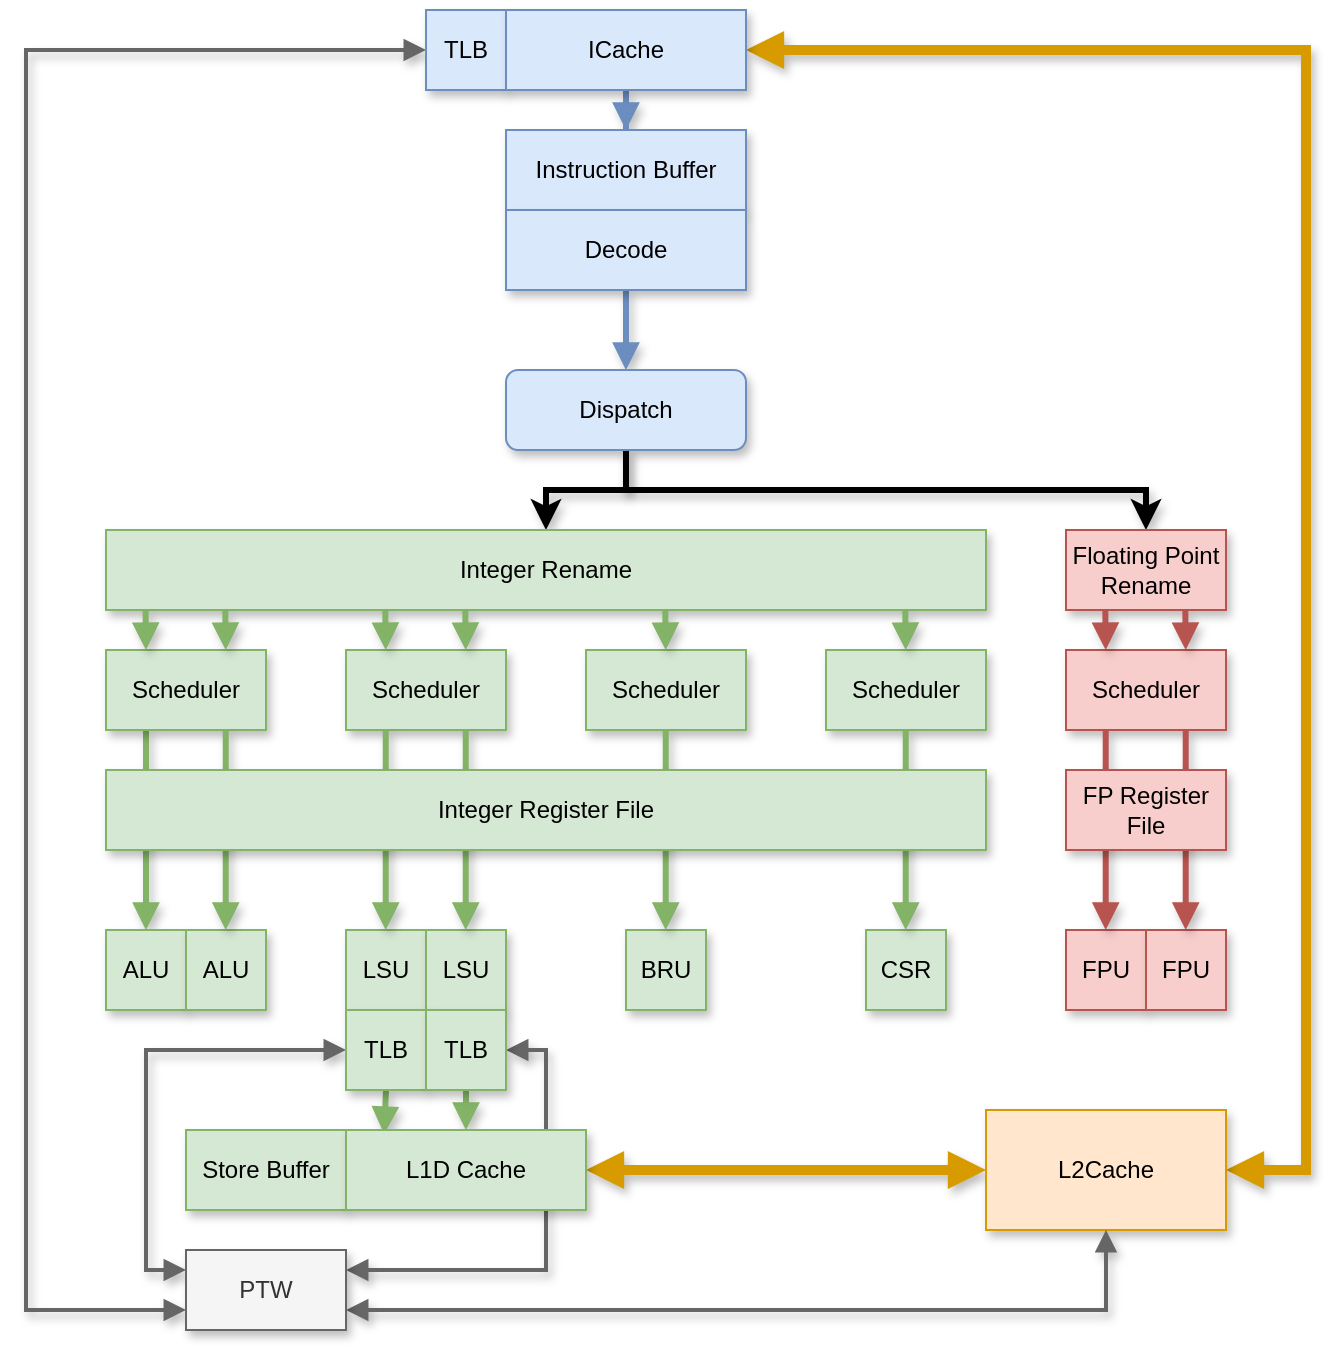 <mxfile version="14.1.8" type="device" pages="7"><diagram id="6LvvEPo69p5R-NGGQEM4" name="Top"><mxGraphModel dx="1073" dy="793" grid="1" gridSize="10" guides="1" tooltips="1" connect="1" arrows="1" fold="1" page="1" pageScale="1" pageWidth="827" pageHeight="1169" math="0" shadow="0"><root><mxCell id="je-WLERpJS10SrQ9iQfD-0"/><mxCell id="je-WLERpJS10SrQ9iQfD-1" parent="je-WLERpJS10SrQ9iQfD-0"/><mxCell id="je-WLERpJS10SrQ9iQfD-46" value="" style="edgeStyle=orthogonalEdgeStyle;rounded=0;orthogonalLoop=1;jettySize=auto;html=1;entryX=0.5;entryY=0;entryDx=0;entryDy=0;fillColor=#dae8fc;strokeColor=#6c8ebf;shadow=1;strokeWidth=3;endArrow=block;endFill=1;" parent="je-WLERpJS10SrQ9iQfD-1" source="je-WLERpJS10SrQ9iQfD-2" target="je-WLERpJS10SrQ9iQfD-4" edge="1"><mxGeometry relative="1" as="geometry"/></mxCell><mxCell id="zezHQw5Ta2W2JBEzyDfh-9" style="edgeStyle=orthogonalEdgeStyle;rounded=0;orthogonalLoop=1;jettySize=auto;html=1;exitX=0;exitY=0.5;exitDx=0;exitDy=0;entryX=0;entryY=0.75;entryDx=0;entryDy=0;shadow=1;startArrow=block;startFill=1;endArrow=block;endFill=1;strokeWidth=2;fillColor=#f5f5f5;strokeColor=#666666;" parent="je-WLERpJS10SrQ9iQfD-1" source="je-WLERpJS10SrQ9iQfD-3" target="zezHQw5Ta2W2JBEzyDfh-6" edge="1"><mxGeometry relative="1" as="geometry"><Array as="points"><mxPoint x="40" y="80"/><mxPoint x="40" y="710"/></Array></mxGeometry></mxCell><mxCell id="je-WLERpJS10SrQ9iQfD-3" value="TLB" style="rounded=0;whiteSpace=wrap;html=1;fillColor=#dae8fc;strokeColor=#6c8ebf;shadow=1;" parent="je-WLERpJS10SrQ9iQfD-1" vertex="1"><mxGeometry x="240" y="60" width="40" height="40" as="geometry"/></mxCell><mxCell id="je-WLERpJS10SrQ9iQfD-49" style="edgeStyle=orthogonalEdgeStyle;rounded=0;orthogonalLoop=1;jettySize=auto;html=1;exitX=0.5;exitY=1;exitDx=0;exitDy=0;entryX=0.5;entryY=0;entryDx=0;entryDy=0;fillColor=#dae8fc;strokeColor=#6c8ebf;shadow=1;strokeWidth=3;endArrow=block;endFill=1;" parent="je-WLERpJS10SrQ9iQfD-1" source="je-WLERpJS10SrQ9iQfD-52" target="je-WLERpJS10SrQ9iQfD-6" edge="1"><mxGeometry relative="1" as="geometry"/></mxCell><mxCell id="je-WLERpJS10SrQ9iQfD-4" value="Instruction Buffer" style="rounded=0;whiteSpace=wrap;html=1;fillColor=#dae8fc;strokeColor=#6c8ebf;shadow=1;" parent="je-WLERpJS10SrQ9iQfD-1" vertex="1"><mxGeometry x="280" y="120" width="120" height="40" as="geometry"/></mxCell><mxCell id="je-WLERpJS10SrQ9iQfD-50" style="edgeStyle=orthogonalEdgeStyle;rounded=0;orthogonalLoop=1;jettySize=auto;html=1;exitX=0.5;exitY=1;exitDx=0;exitDy=0;strokeWidth=3;shadow=1;" parent="je-WLERpJS10SrQ9iQfD-1" source="je-WLERpJS10SrQ9iQfD-6" target="je-WLERpJS10SrQ9iQfD-11" edge="1"><mxGeometry relative="1" as="geometry"/></mxCell><mxCell id="je-WLERpJS10SrQ9iQfD-51" style="edgeStyle=orthogonalEdgeStyle;rounded=0;orthogonalLoop=1;jettySize=auto;html=1;exitX=0.5;exitY=1;exitDx=0;exitDy=0;entryX=0.5;entryY=0;entryDx=0;entryDy=0;strokeWidth=3;shadow=1;" parent="je-WLERpJS10SrQ9iQfD-1" source="je-WLERpJS10SrQ9iQfD-6" target="je-WLERpJS10SrQ9iQfD-23" edge="1"><mxGeometry relative="1" as="geometry"/></mxCell><mxCell id="je-WLERpJS10SrQ9iQfD-6" value="Dispatch" style="rounded=1;whiteSpace=wrap;html=1;fillColor=#dae8fc;strokeColor=#6c8ebf;shadow=1;" parent="je-WLERpJS10SrQ9iQfD-1" vertex="1"><mxGeometry x="280" y="240" width="120" height="40" as="geometry"/></mxCell><mxCell id="je-WLERpJS10SrQ9iQfD-29" style="edgeStyle=orthogonalEdgeStyle;rounded=0;orthogonalLoop=1;jettySize=auto;html=1;exitX=0.25;exitY=1;exitDx=0;exitDy=0;entryX=0.5;entryY=0;entryDx=0;entryDy=0;fillColor=#d5e8d4;strokeColor=#82b366;shadow=1;strokeWidth=3;endArrow=block;endFill=1;" parent="je-WLERpJS10SrQ9iQfD-1" source="je-WLERpJS10SrQ9iQfD-7" target="je-WLERpJS10SrQ9iQfD-13" edge="1"><mxGeometry relative="1" as="geometry"/></mxCell><mxCell id="je-WLERpJS10SrQ9iQfD-7" value="Scheduler" style="rounded=0;whiteSpace=wrap;html=1;fillColor=#d5e8d4;strokeColor=#82b366;shadow=1;strokeWidth=1;" parent="je-WLERpJS10SrQ9iQfD-1" vertex="1"><mxGeometry x="80" y="380" width="80" height="40" as="geometry"/></mxCell><mxCell id="je-WLERpJS10SrQ9iQfD-8" value="Scheduler" style="rounded=0;whiteSpace=wrap;html=1;fillColor=#d5e8d4;strokeColor=#82b366;shadow=1;strokeWidth=1;" parent="je-WLERpJS10SrQ9iQfD-1" vertex="1"><mxGeometry x="200" y="380" width="80" height="40" as="geometry"/></mxCell><mxCell id="je-WLERpJS10SrQ9iQfD-9" value="Scheduler" style="rounded=0;whiteSpace=wrap;html=1;fillColor=#d5e8d4;strokeColor=#82b366;shadow=1;strokeWidth=1;" parent="je-WLERpJS10SrQ9iQfD-1" vertex="1"><mxGeometry x="320" y="380" width="80" height="40" as="geometry"/></mxCell><mxCell id="je-WLERpJS10SrQ9iQfD-10" value="Scheduler" style="rounded=0;whiteSpace=wrap;html=1;fillColor=#d5e8d4;strokeColor=#82b366;shadow=1;strokeWidth=1;" parent="je-WLERpJS10SrQ9iQfD-1" vertex="1"><mxGeometry x="440" y="380" width="80" height="40" as="geometry"/></mxCell><mxCell id="je-WLERpJS10SrQ9iQfD-11" value="Integer Rename" style="rounded=0;whiteSpace=wrap;html=1;fillColor=#d5e8d4;strokeColor=#82b366;shadow=1;strokeWidth=1;" parent="je-WLERpJS10SrQ9iQfD-1" vertex="1"><mxGeometry x="80" y="320" width="440" height="40" as="geometry"/></mxCell><mxCell id="je-WLERpJS10SrQ9iQfD-13" value="ALU" style="rounded=0;whiteSpace=wrap;html=1;fillColor=#d5e8d4;strokeColor=#82b366;shadow=1;strokeWidth=1;" parent="je-WLERpJS10SrQ9iQfD-1" vertex="1"><mxGeometry x="80" y="520" width="40" height="40" as="geometry"/></mxCell><mxCell id="je-WLERpJS10SrQ9iQfD-14" value="ALU" style="rounded=0;whiteSpace=wrap;html=1;fillColor=#d5e8d4;strokeColor=#82b366;shadow=1;strokeWidth=1;" parent="je-WLERpJS10SrQ9iQfD-1" vertex="1"><mxGeometry x="120" y="520" width="40" height="40" as="geometry"/></mxCell><mxCell id="je-WLERpJS10SrQ9iQfD-15" value="LSU" style="rounded=0;whiteSpace=wrap;html=1;fillColor=#d5e8d4;strokeColor=#82b366;shadow=1;strokeWidth=1;" parent="je-WLERpJS10SrQ9iQfD-1" vertex="1"><mxGeometry x="200" y="520" width="40" height="40" as="geometry"/></mxCell><mxCell id="je-WLERpJS10SrQ9iQfD-16" value="LSU" style="rounded=0;whiteSpace=wrap;html=1;fillColor=#d5e8d4;strokeColor=#82b366;shadow=1;strokeWidth=1;" parent="je-WLERpJS10SrQ9iQfD-1" vertex="1"><mxGeometry x="240" y="520" width="40" height="40" as="geometry"/></mxCell><mxCell id="je-WLERpJS10SrQ9iQfD-17" value="BRU" style="rounded=0;whiteSpace=wrap;html=1;fillColor=#d5e8d4;strokeColor=#82b366;shadow=1;strokeWidth=1;" parent="je-WLERpJS10SrQ9iQfD-1" vertex="1"><mxGeometry x="340" y="520" width="40" height="40" as="geometry"/></mxCell><mxCell id="je-WLERpJS10SrQ9iQfD-18" value="CSR" style="rounded=0;whiteSpace=wrap;html=1;fillColor=#d5e8d4;strokeColor=#82b366;shadow=1;strokeWidth=1;" parent="je-WLERpJS10SrQ9iQfD-1" vertex="1"><mxGeometry x="460" y="520" width="40" height="40" as="geometry"/></mxCell><mxCell id="je-WLERpJS10SrQ9iQfD-53" style="edgeStyle=orthogonalEdgeStyle;rounded=0;orthogonalLoop=1;jettySize=auto;html=1;exitX=0.5;exitY=1;exitDx=0;exitDy=0;entryX=0.159;entryY=0.05;entryDx=0;entryDy=0;entryPerimeter=0;shadow=1;strokeWidth=3;fillColor=#d5e8d4;strokeColor=#82b366;endArrow=block;endFill=1;" parent="je-WLERpJS10SrQ9iQfD-1" source="je-WLERpJS10SrQ9iQfD-20" target="je-WLERpJS10SrQ9iQfD-19" edge="1"><mxGeometry relative="1" as="geometry"/></mxCell><mxCell id="zezHQw5Ta2W2JBEzyDfh-7" style="edgeStyle=orthogonalEdgeStyle;rounded=0;orthogonalLoop=1;jettySize=auto;html=1;exitX=0;exitY=0.5;exitDx=0;exitDy=0;entryX=0;entryY=0.25;entryDx=0;entryDy=0;shadow=1;startArrow=block;startFill=1;endArrow=block;endFill=1;strokeWidth=2;fillColor=#f5f5f5;strokeColor=#666666;" parent="je-WLERpJS10SrQ9iQfD-1" source="je-WLERpJS10SrQ9iQfD-20" target="zezHQw5Ta2W2JBEzyDfh-6" edge="1"><mxGeometry relative="1" as="geometry"/></mxCell><mxCell id="je-WLERpJS10SrQ9iQfD-20" value="TLB" style="rounded=0;whiteSpace=wrap;html=1;fillColor=#d5e8d4;strokeColor=#82b366;shadow=1;strokeWidth=1;" parent="je-WLERpJS10SrQ9iQfD-1" vertex="1"><mxGeometry x="200" y="560" width="40" height="40" as="geometry"/></mxCell><mxCell id="je-WLERpJS10SrQ9iQfD-54" style="edgeStyle=orthogonalEdgeStyle;rounded=0;orthogonalLoop=1;jettySize=auto;html=1;exitX=0.5;exitY=1;exitDx=0;exitDy=0;entryX=0.5;entryY=0;entryDx=0;entryDy=0;shadow=1;strokeWidth=3;fillColor=#d5e8d4;strokeColor=#82b366;endArrow=block;endFill=1;" parent="je-WLERpJS10SrQ9iQfD-1" source="je-WLERpJS10SrQ9iQfD-21" target="je-WLERpJS10SrQ9iQfD-19" edge="1"><mxGeometry relative="1" as="geometry"/></mxCell><mxCell id="zezHQw5Ta2W2JBEzyDfh-8" style="edgeStyle=orthogonalEdgeStyle;rounded=0;orthogonalLoop=1;jettySize=auto;html=1;exitX=1;exitY=0.5;exitDx=0;exitDy=0;entryX=1;entryY=0.25;entryDx=0;entryDy=0;shadow=1;startArrow=block;startFill=1;endArrow=block;endFill=1;strokeWidth=2;fillColor=#f5f5f5;strokeColor=#666666;" parent="je-WLERpJS10SrQ9iQfD-1" source="je-WLERpJS10SrQ9iQfD-21" target="zezHQw5Ta2W2JBEzyDfh-6" edge="1"><mxGeometry relative="1" as="geometry"/></mxCell><mxCell id="je-WLERpJS10SrQ9iQfD-21" value="TLB" style="rounded=0;whiteSpace=wrap;html=1;fillColor=#d5e8d4;strokeColor=#82b366;shadow=1;strokeWidth=1;" parent="je-WLERpJS10SrQ9iQfD-1" vertex="1"><mxGeometry x="240" y="560" width="40" height="40" as="geometry"/></mxCell><mxCell id="je-WLERpJS10SrQ9iQfD-22" value="Store Buffer" style="rounded=0;whiteSpace=wrap;html=1;fillColor=#d5e8d4;strokeColor=#82b366;shadow=1;strokeWidth=1;" parent="je-WLERpJS10SrQ9iQfD-1" vertex="1"><mxGeometry x="120" y="620" width="80" height="40" as="geometry"/></mxCell><mxCell id="je-WLERpJS10SrQ9iQfD-23" value="Floating Point Rename" style="rounded=0;whiteSpace=wrap;html=1;fillColor=#f8cecc;strokeColor=#b85450;shadow=1;" parent="je-WLERpJS10SrQ9iQfD-1" vertex="1"><mxGeometry x="560" y="320" width="80" height="40" as="geometry"/></mxCell><mxCell id="je-WLERpJS10SrQ9iQfD-25" value="Scheduler" style="rounded=0;whiteSpace=wrap;html=1;fillColor=#f8cecc;strokeColor=#b85450;shadow=1;" parent="je-WLERpJS10SrQ9iQfD-1" vertex="1"><mxGeometry x="560" y="380" width="80" height="40" as="geometry"/></mxCell><mxCell id="je-WLERpJS10SrQ9iQfD-27" value="FPU" style="rounded=0;whiteSpace=wrap;html=1;fillColor=#f8cecc;strokeColor=#b85450;shadow=1;" parent="je-WLERpJS10SrQ9iQfD-1" vertex="1"><mxGeometry x="560" y="520" width="40" height="40" as="geometry"/></mxCell><mxCell id="je-WLERpJS10SrQ9iQfD-28" value="FPU" style="rounded=0;whiteSpace=wrap;html=1;fillColor=#f8cecc;strokeColor=#b85450;shadow=1;" parent="je-WLERpJS10SrQ9iQfD-1" vertex="1"><mxGeometry x="600" y="520" width="40" height="40" as="geometry"/></mxCell><mxCell id="je-WLERpJS10SrQ9iQfD-30" style="edgeStyle=orthogonalEdgeStyle;rounded=0;orthogonalLoop=1;jettySize=auto;html=1;exitX=0.045;exitY=1.009;exitDx=0;exitDy=0;entryX=0.25;entryY=0;entryDx=0;entryDy=0;exitPerimeter=0;fillColor=#d5e8d4;strokeColor=#82b366;shadow=1;strokeWidth=3;endArrow=block;endFill=1;" parent="je-WLERpJS10SrQ9iQfD-1" source="je-WLERpJS10SrQ9iQfD-11" target="je-WLERpJS10SrQ9iQfD-7" edge="1"><mxGeometry relative="1" as="geometry"><mxPoint x="110" y="430" as="sourcePoint"/><mxPoint x="110" y="530" as="targetPoint"/></mxGeometry></mxCell><mxCell id="je-WLERpJS10SrQ9iQfD-31" style="edgeStyle=orthogonalEdgeStyle;rounded=0;orthogonalLoop=1;jettySize=auto;html=1;exitX=0.045;exitY=1.009;exitDx=0;exitDy=0;entryX=0.25;entryY=0;entryDx=0;entryDy=0;exitPerimeter=0;fillColor=#d5e8d4;strokeColor=#82b366;shadow=1;strokeWidth=3;endArrow=block;endFill=1;" parent="je-WLERpJS10SrQ9iQfD-1" edge="1"><mxGeometry relative="1" as="geometry"><mxPoint x="139.66" y="360.36" as="sourcePoint"/><mxPoint x="139.86" y="380" as="targetPoint"/></mxGeometry></mxCell><mxCell id="je-WLERpJS10SrQ9iQfD-32" style="edgeStyle=orthogonalEdgeStyle;rounded=0;orthogonalLoop=1;jettySize=auto;html=1;exitX=0.25;exitY=1;exitDx=0;exitDy=0;entryX=0.5;entryY=0;entryDx=0;entryDy=0;fillColor=#d5e8d4;strokeColor=#82b366;shadow=1;strokeWidth=3;endArrow=block;endFill=1;" parent="je-WLERpJS10SrQ9iQfD-1" edge="1"><mxGeometry relative="1" as="geometry"><mxPoint x="139.86" y="420" as="sourcePoint"/><mxPoint x="139.86" y="520" as="targetPoint"/></mxGeometry></mxCell><mxCell id="je-WLERpJS10SrQ9iQfD-33" style="edgeStyle=orthogonalEdgeStyle;rounded=0;orthogonalLoop=1;jettySize=auto;html=1;exitX=0.045;exitY=1.009;exitDx=0;exitDy=0;entryX=0.25;entryY=0;entryDx=0;entryDy=0;exitPerimeter=0;fillColor=#d5e8d4;strokeColor=#82b366;shadow=1;strokeWidth=3;endArrow=block;endFill=1;" parent="je-WLERpJS10SrQ9iQfD-1" edge="1"><mxGeometry relative="1" as="geometry"><mxPoint x="219.66" y="360.36" as="sourcePoint"/><mxPoint x="219.86" y="380" as="targetPoint"/></mxGeometry></mxCell><mxCell id="je-WLERpJS10SrQ9iQfD-34" style="edgeStyle=orthogonalEdgeStyle;rounded=0;orthogonalLoop=1;jettySize=auto;html=1;exitX=0.25;exitY=1;exitDx=0;exitDy=0;entryX=0.5;entryY=0;entryDx=0;entryDy=0;fillColor=#d5e8d4;strokeColor=#82b366;shadow=1;strokeWidth=3;endArrow=block;endFill=1;" parent="je-WLERpJS10SrQ9iQfD-1" edge="1"><mxGeometry relative="1" as="geometry"><mxPoint x="219.86" y="420" as="sourcePoint"/><mxPoint x="219.86" y="520" as="targetPoint"/></mxGeometry></mxCell><mxCell id="je-WLERpJS10SrQ9iQfD-35" style="edgeStyle=orthogonalEdgeStyle;rounded=0;orthogonalLoop=1;jettySize=auto;html=1;exitX=0.045;exitY=1.009;exitDx=0;exitDy=0;entryX=0.25;entryY=0;entryDx=0;entryDy=0;exitPerimeter=0;fillColor=#d5e8d4;strokeColor=#82b366;shadow=1;strokeWidth=3;endArrow=block;endFill=1;" parent="je-WLERpJS10SrQ9iQfD-1" edge="1"><mxGeometry relative="1" as="geometry"><mxPoint x="259.66" y="360.36" as="sourcePoint"/><mxPoint x="259.86" y="380" as="targetPoint"/></mxGeometry></mxCell><mxCell id="je-WLERpJS10SrQ9iQfD-36" style="edgeStyle=orthogonalEdgeStyle;rounded=0;orthogonalLoop=1;jettySize=auto;html=1;exitX=0.25;exitY=1;exitDx=0;exitDy=0;entryX=0.5;entryY=0;entryDx=0;entryDy=0;fillColor=#d5e8d4;strokeColor=#82b366;shadow=1;strokeWidth=3;endArrow=block;endFill=1;" parent="je-WLERpJS10SrQ9iQfD-1" edge="1"><mxGeometry relative="1" as="geometry"><mxPoint x="259.86" y="420" as="sourcePoint"/><mxPoint x="259.86" y="520" as="targetPoint"/></mxGeometry></mxCell><mxCell id="je-WLERpJS10SrQ9iQfD-37" style="edgeStyle=orthogonalEdgeStyle;rounded=0;orthogonalLoop=1;jettySize=auto;html=1;exitX=0.045;exitY=1.009;exitDx=0;exitDy=0;entryX=0.25;entryY=0;entryDx=0;entryDy=0;exitPerimeter=0;fillColor=#d5e8d4;strokeColor=#82b366;shadow=1;strokeWidth=3;endArrow=block;endFill=1;" parent="je-WLERpJS10SrQ9iQfD-1" edge="1"><mxGeometry relative="1" as="geometry"><mxPoint x="359.66" y="360.36" as="sourcePoint"/><mxPoint x="359.86" y="380" as="targetPoint"/></mxGeometry></mxCell><mxCell id="je-WLERpJS10SrQ9iQfD-38" style="edgeStyle=orthogonalEdgeStyle;rounded=0;orthogonalLoop=1;jettySize=auto;html=1;exitX=0.25;exitY=1;exitDx=0;exitDy=0;entryX=0.5;entryY=0;entryDx=0;entryDy=0;fillColor=#d5e8d4;strokeColor=#82b366;shadow=1;strokeWidth=3;endArrow=block;endFill=1;" parent="je-WLERpJS10SrQ9iQfD-1" edge="1"><mxGeometry relative="1" as="geometry"><mxPoint x="359.86" y="420" as="sourcePoint"/><mxPoint x="359.86" y="520" as="targetPoint"/></mxGeometry></mxCell><mxCell id="je-WLERpJS10SrQ9iQfD-39" style="edgeStyle=orthogonalEdgeStyle;rounded=0;orthogonalLoop=1;jettySize=auto;html=1;exitX=0.045;exitY=1.009;exitDx=0;exitDy=0;entryX=0.25;entryY=0;entryDx=0;entryDy=0;exitPerimeter=0;fillColor=#d5e8d4;strokeColor=#82b366;shadow=1;strokeWidth=3;endArrow=block;endFill=1;" parent="je-WLERpJS10SrQ9iQfD-1" edge="1"><mxGeometry relative="1" as="geometry"><mxPoint x="479.66" y="360.36" as="sourcePoint"/><mxPoint x="479.86" y="380" as="targetPoint"/></mxGeometry></mxCell><mxCell id="je-WLERpJS10SrQ9iQfD-40" style="edgeStyle=orthogonalEdgeStyle;rounded=0;orthogonalLoop=1;jettySize=auto;html=1;exitX=0.25;exitY=1;exitDx=0;exitDy=0;entryX=0.5;entryY=0;entryDx=0;entryDy=0;fillColor=#d5e8d4;strokeColor=#82b366;shadow=1;strokeWidth=3;endArrow=block;endFill=1;" parent="je-WLERpJS10SrQ9iQfD-1" edge="1"><mxGeometry relative="1" as="geometry"><mxPoint x="479.86" y="420" as="sourcePoint"/><mxPoint x="479.86" y="520" as="targetPoint"/></mxGeometry></mxCell><mxCell id="je-WLERpJS10SrQ9iQfD-41" style="edgeStyle=orthogonalEdgeStyle;rounded=0;orthogonalLoop=1;jettySize=auto;html=1;exitX=0.045;exitY=1.009;exitDx=0;exitDy=0;entryX=0.25;entryY=0;entryDx=0;entryDy=0;exitPerimeter=0;fillColor=#f8cecc;strokeColor=#b85450;shadow=1;strokeWidth=3;endArrow=block;endFill=1;" parent="je-WLERpJS10SrQ9iQfD-1" edge="1"><mxGeometry relative="1" as="geometry"><mxPoint x="579.66" y="360.36" as="sourcePoint"/><mxPoint x="579.86" y="380" as="targetPoint"/></mxGeometry></mxCell><mxCell id="je-WLERpJS10SrQ9iQfD-42" style="edgeStyle=orthogonalEdgeStyle;rounded=0;orthogonalLoop=1;jettySize=auto;html=1;exitX=0.25;exitY=1;exitDx=0;exitDy=0;entryX=0.5;entryY=0;entryDx=0;entryDy=0;fillColor=#f8cecc;strokeColor=#b85450;shadow=1;strokeWidth=3;endArrow=block;endFill=1;" parent="je-WLERpJS10SrQ9iQfD-1" edge="1"><mxGeometry relative="1" as="geometry"><mxPoint x="579.86" y="420" as="sourcePoint"/><mxPoint x="579.86" y="520" as="targetPoint"/></mxGeometry></mxCell><mxCell id="je-WLERpJS10SrQ9iQfD-43" style="edgeStyle=orthogonalEdgeStyle;rounded=0;orthogonalLoop=1;jettySize=auto;html=1;exitX=0.045;exitY=1.009;exitDx=0;exitDy=0;entryX=0.25;entryY=0;entryDx=0;entryDy=0;exitPerimeter=0;fillColor=#f8cecc;strokeColor=#b85450;shadow=1;strokeWidth=3;endArrow=block;endFill=1;" parent="je-WLERpJS10SrQ9iQfD-1" edge="1"><mxGeometry relative="1" as="geometry"><mxPoint x="619.66" y="360.36" as="sourcePoint"/><mxPoint x="619.86" y="380" as="targetPoint"/></mxGeometry></mxCell><mxCell id="je-WLERpJS10SrQ9iQfD-44" style="edgeStyle=orthogonalEdgeStyle;rounded=0;orthogonalLoop=1;jettySize=auto;html=1;exitX=0.25;exitY=1;exitDx=0;exitDy=0;entryX=0.5;entryY=0;entryDx=0;entryDy=0;fillColor=#f8cecc;strokeColor=#b85450;shadow=1;strokeWidth=3;endArrow=block;endFill=1;" parent="je-WLERpJS10SrQ9iQfD-1" edge="1"><mxGeometry relative="1" as="geometry"><mxPoint x="619.86" y="420" as="sourcePoint"/><mxPoint x="619.86" y="520" as="targetPoint"/></mxGeometry></mxCell><mxCell id="je-WLERpJS10SrQ9iQfD-12" value="Integer Register File" style="rounded=0;whiteSpace=wrap;html=1;fillColor=#d5e8d4;strokeColor=#82b366;shadow=1;strokeWidth=1;" parent="je-WLERpJS10SrQ9iQfD-1" vertex="1"><mxGeometry x="80" y="440" width="440" height="40" as="geometry"/></mxCell><mxCell id="je-WLERpJS10SrQ9iQfD-24" value="FP Register File" style="rounded=0;whiteSpace=wrap;html=1;fillColor=#f8cecc;strokeColor=#b85450;shadow=1;" parent="je-WLERpJS10SrQ9iQfD-1" vertex="1"><mxGeometry x="560" y="440" width="80" height="40" as="geometry"/></mxCell><mxCell id="je-WLERpJS10SrQ9iQfD-52" value="Decode" style="rounded=0;whiteSpace=wrap;html=1;fillColor=#dae8fc;strokeColor=#6c8ebf;shadow=1;" parent="je-WLERpJS10SrQ9iQfD-1" vertex="1"><mxGeometry x="280" y="160" width="120" height="40" as="geometry"/></mxCell><mxCell id="zezHQw5Ta2W2JBEzyDfh-4" style="edgeStyle=orthogonalEdgeStyle;rounded=0;orthogonalLoop=1;jettySize=auto;html=1;exitX=1;exitY=0.5;exitDx=0;exitDy=0;entryX=0;entryY=0.5;entryDx=0;entryDy=0;fillColor=#ffe6cc;strokeColor=#d79b00;strokeWidth=5;startArrow=block;startFill=1;endArrow=block;endFill=1;shadow=1;" parent="je-WLERpJS10SrQ9iQfD-1" source="je-WLERpJS10SrQ9iQfD-19" target="zezHQw5Ta2W2JBEzyDfh-1" edge="1"><mxGeometry relative="1" as="geometry"/></mxCell><mxCell id="je-WLERpJS10SrQ9iQfD-19" value="L1D Cache" style="rounded=0;whiteSpace=wrap;html=1;fillColor=#d5e8d4;strokeColor=#82b366;shadow=1;strokeWidth=1;" parent="je-WLERpJS10SrQ9iQfD-1" vertex="1"><mxGeometry x="200" y="620" width="120" height="40" as="geometry"/></mxCell><mxCell id="zezHQw5Ta2W2JBEzyDfh-5" style="edgeStyle=orthogonalEdgeStyle;rounded=0;orthogonalLoop=1;jettySize=auto;html=1;exitX=1;exitY=0.5;exitDx=0;exitDy=0;entryX=1;entryY=0.5;entryDx=0;entryDy=0;shadow=1;startArrow=block;startFill=1;endArrow=block;endFill=1;strokeWidth=5;fillColor=#ffe6cc;strokeColor=#d79b00;" parent="je-WLERpJS10SrQ9iQfD-1" source="je-WLERpJS10SrQ9iQfD-2" target="zezHQw5Ta2W2JBEzyDfh-1" edge="1"><mxGeometry relative="1" as="geometry"><Array as="points"><mxPoint x="680" y="80"/><mxPoint x="680" y="640"/></Array></mxGeometry></mxCell><mxCell id="je-WLERpJS10SrQ9iQfD-2" value="ICache" style="rounded=0;whiteSpace=wrap;html=1;fillColor=#dae8fc;strokeColor=#6c8ebf;shadow=1;" parent="je-WLERpJS10SrQ9iQfD-1" vertex="1"><mxGeometry x="280" y="60" width="120" height="40" as="geometry"/></mxCell><mxCell id="zezHQw5Ta2W2JBEzyDfh-1" value="L2Cache" style="rounded=0;whiteSpace=wrap;html=1;fillColor=#ffe6cc;strokeColor=#d79b00;shadow=1;" parent="je-WLERpJS10SrQ9iQfD-1" vertex="1"><mxGeometry x="520" y="610" width="120" height="60" as="geometry"/></mxCell><mxCell id="zezHQw5Ta2W2JBEzyDfh-12" style="edgeStyle=orthogonalEdgeStyle;rounded=0;orthogonalLoop=1;jettySize=auto;html=1;exitX=1;exitY=0.75;exitDx=0;exitDy=0;entryX=0.5;entryY=1;entryDx=0;entryDy=0;shadow=1;startArrow=block;startFill=1;endArrow=block;endFill=1;strokeWidth=2;fillColor=#f5f5f5;strokeColor=#666666;" parent="je-WLERpJS10SrQ9iQfD-1" source="zezHQw5Ta2W2JBEzyDfh-6" target="zezHQw5Ta2W2JBEzyDfh-1" edge="1"><mxGeometry relative="1" as="geometry"/></mxCell><mxCell id="zezHQw5Ta2W2JBEzyDfh-6" value="PTW" style="rounded=0;whiteSpace=wrap;html=1;fillColor=#f5f5f5;strokeColor=#666666;shadow=1;strokeWidth=1;fontColor=#333333;" parent="je-WLERpJS10SrQ9iQfD-1" vertex="1"><mxGeometry x="120" y="680" width="80" height="40" as="geometry"/></mxCell></root></mxGraphModel></diagram><diagram id="P1o0xB7WSSS2hMtKjIqB" name="Snoop I/F"><mxGraphModel dx="1073" dy="793" grid="1" gridSize="10" guides="1" tooltips="1" connect="1" arrows="1" fold="1" page="1" pageScale="1" pageWidth="827" pageHeight="1169" math="0" shadow="0"><root><mxCell id="0"/><mxCell id="1" parent="0"/><mxCell id="UNcUEKa4BCGHLJjneNtm-1" value="L1D" style="rounded=0;whiteSpace=wrap;html=1;shadow=1;" parent="1" vertex="1"><mxGeometry x="398" y="1100" width="120" height="80" as="geometry"/></mxCell><mxCell id="UNcUEKa4BCGHLJjneNtm-2" value="STQ" style="rounded=0;whiteSpace=wrap;html=1;shadow=1;" parent="1" vertex="1"><mxGeometry x="558" y="1100" width="120" height="40" as="geometry"/></mxCell><mxCell id="UNcUEKa4BCGHLJjneNtm-3" style="edgeStyle=orthogonalEdgeStyle;rounded=0;orthogonalLoop=1;jettySize=auto;html=1;exitX=0.5;exitY=1;exitDx=0;exitDy=0;shadow=1;startArrow=classic;startFill=1;" parent="1" source="UNcUEKa4BCGHLJjneNtm-4" target="UNcUEKa4BCGHLJjneNtm-1" edge="1"><mxGeometry relative="1" as="geometry"/></mxCell><mxCell id="UNcUEKa4BCGHLJjneNtm-4" value="Read Arbiter" style="rounded=0;whiteSpace=wrap;html=1;shadow=1;" parent="1" vertex="1"><mxGeometry x="398" y="1020" width="120" height="40" as="geometry"/></mxCell><mxCell id="UNcUEKa4BCGHLJjneNtm-5" value="" style="endArrow=classic;html=1;entryX=0.25;entryY=0;entryDx=0;entryDy=0;shadow=1;" parent="1" source="UNcUEKa4BCGHLJjneNtm-10" target="UNcUEKa4BCGHLJjneNtm-4" edge="1"><mxGeometry width="50" height="50" relative="1" as="geometry"><mxPoint x="428" y="940" as="sourcePoint"/><mxPoint x="418" y="910" as="targetPoint"/></mxGeometry></mxCell><mxCell id="UNcUEKa4BCGHLJjneNtm-6" value="" style="endArrow=classic;html=1;shadow=1;" parent="1" source="UNcUEKa4BCGHLJjneNtm-9" target="UNcUEKa4BCGHLJjneNtm-4" edge="1"><mxGeometry width="50" height="50" relative="1" as="geometry"><mxPoint x="457.71" y="940" as="sourcePoint"/><mxPoint x="457.71" y="1020" as="targetPoint"/></mxGeometry></mxCell><mxCell id="UNcUEKa4BCGHLJjneNtm-7" value="" style="endArrow=classic;html=1;entryX=0.75;entryY=0;entryDx=0;entryDy=0;shadow=1;startArrow=classic;startFill=1;" parent="1" source="UNcUEKa4BCGHLJjneNtm-8" target="UNcUEKa4BCGHLJjneNtm-4" edge="1"><mxGeometry width="50" height="50" relative="1" as="geometry"><mxPoint x="488" y="940" as="sourcePoint"/><mxPoint x="488" y="1010" as="targetPoint"/></mxGeometry></mxCell><mxCell id="UNcUEKa4BCGHLJjneNtm-8" value="Snoop Req" style="text;html=1;align=center;verticalAlign=middle;resizable=0;points=[];autosize=1;shadow=1;" parent="1" vertex="1"><mxGeometry x="448" y="950" width="80" height="20" as="geometry"/></mxCell><mxCell id="UNcUEKa4BCGHLJjneNtm-9" value="Requests" style="text;html=1;align=center;verticalAlign=middle;resizable=0;points=[];autosize=1;shadow=1;" parent="1" vertex="1"><mxGeometry x="423" y="920" width="70" height="20" as="geometry"/></mxCell><mxCell id="UNcUEKa4BCGHLJjneNtm-10" value="Requests" style="text;html=1;align=center;verticalAlign=middle;resizable=0;points=[];autosize=1;shadow=1;" parent="1" vertex="1"><mxGeometry x="393" y="880" width="70" height="20" as="geometry"/></mxCell><mxCell id="UNcUEKa4BCGHLJjneNtm-11" value="Snoop Req" style="text;html=1;align=center;verticalAlign=middle;resizable=0;points=[];autosize=1;shadow=1;" parent="1" vertex="1"><mxGeometry x="578" y="950" width="80" height="20" as="geometry"/></mxCell><mxCell id="UNcUEKa4BCGHLJjneNtm-12" value="" style="endArrow=classic;html=1;entryX=0.5;entryY=0;entryDx=0;entryDy=0;shadow=1;startArrow=classic;startFill=1;" parent="1" source="UNcUEKa4BCGHLJjneNtm-11" target="UNcUEKa4BCGHLJjneNtm-2" edge="1"><mxGeometry width="50" height="50" relative="1" as="geometry"><mxPoint x="612" y="1020" as="sourcePoint"/><mxPoint x="612" y="1100" as="targetPoint"/></mxGeometry></mxCell><mxCell id="UNcUEKa4BCGHLJjneNtm-13" style="edgeStyle=orthogonalEdgeStyle;rounded=0;orthogonalLoop=1;jettySize=auto;html=1;exitX=0.25;exitY=1;exitDx=0;exitDy=0;shadow=1;startArrow=classic;startFill=1;" parent="1" source="UNcUEKa4BCGHLJjneNtm-15" target="UNcUEKa4BCGHLJjneNtm-8" edge="1"><mxGeometry relative="1" as="geometry"/></mxCell><mxCell id="UNcUEKa4BCGHLJjneNtm-14" style="edgeStyle=orthogonalEdgeStyle;rounded=0;orthogonalLoop=1;jettySize=auto;html=1;exitX=0.75;exitY=1;exitDx=0;exitDy=0;shadow=1;startArrow=classic;startFill=1;" parent="1" source="UNcUEKa4BCGHLJjneNtm-15" target="UNcUEKa4BCGHLJjneNtm-11" edge="1"><mxGeometry relative="1" as="geometry"/></mxCell><mxCell id="UNcUEKa4BCGHLJjneNtm-15" value="msrh_snoop_top" style="rounded=0;whiteSpace=wrap;html=1;shadow=1;" parent="1" vertex="1"><mxGeometry x="438" y="820" width="200" height="40" as="geometry"/></mxCell><mxCell id="UNcUEKa4BCGHLJjneNtm-16" value="" style="endArrow=classic;startArrow=classic;html=1;exitX=0.5;exitY=0;exitDx=0;exitDy=0;shadow=1;" parent="1" source="UNcUEKa4BCGHLJjneNtm-15" edge="1"><mxGeometry width="50" height="50" relative="1" as="geometry"><mxPoint x="528" y="760" as="sourcePoint"/><mxPoint x="538" y="770" as="targetPoint"/></mxGeometry></mxCell><mxCell id="UNcUEKa4BCGHLJjneNtm-17" value="External Interface" style="text;html=1;strokeColor=none;fillColor=none;align=center;verticalAlign=middle;whiteSpace=wrap;rounded=0;shadow=1;" parent="1" vertex="1"><mxGeometry x="478" y="750" width="120" height="20" as="geometry"/></mxCell></root></mxGraphModel></diagram><diagram name="Frontend" id="xdkTfniPL4UZaZ2tymjJ"><mxGraphModel dx="1721" dy="661" grid="1" gridSize="10" guides="1" tooltips="1" connect="1" arrows="1" fold="1" page="1" pageScale="1" pageWidth="827" pageHeight="1169" math="0" shadow="0"><root><mxCell id="Wu3WYBNRTOQIVOPtnxTT-0"/><mxCell id="Wu3WYBNRTOQIVOPtnxTT-1" parent="Wu3WYBNRTOQIVOPtnxTT-0"/><mxCell id="Wu3WYBNRTOQIVOPtnxTT-9" style="edgeStyle=none;rounded=0;orthogonalLoop=1;jettySize=auto;html=1;entryX=0.5;entryY=0;entryDx=0;entryDy=0;fontSize=16;shadow=1;" parent="Wu3WYBNRTOQIVOPtnxTT-1" target="Wu3WYBNRTOQIVOPtnxTT-4" edge="1"><mxGeometry relative="1" as="geometry"><mxPoint x="300" y="200" as="sourcePoint"/></mxGeometry></mxCell><mxCell id="Wu3WYBNRTOQIVOPtnxTT-10" style="edgeStyle=none;rounded=0;orthogonalLoop=1;jettySize=auto;html=1;entryX=0.5;entryY=0;entryDx=0;entryDy=0;fontSize=16;shadow=1;" parent="Wu3WYBNRTOQIVOPtnxTT-1" target="Wu3WYBNRTOQIVOPtnxTT-3" edge="1"><mxGeometry relative="1" as="geometry"><mxPoint x="120" y="201" as="sourcePoint"/></mxGeometry></mxCell><mxCell id="DLfwl7RIiyOEOzvZsYRO-4" style="edgeStyle=orthogonalEdgeStyle;rounded=0;orthogonalLoop=1;jettySize=auto;html=1;exitX=1;exitY=0.5;exitDx=0;exitDy=0;" parent="Wu3WYBNRTOQIVOPtnxTT-1" source="Wu3WYBNRTOQIVOPtnxTT-2" target="DLfwl7RIiyOEOzvZsYRO-0" edge="1"><mxGeometry relative="1" as="geometry"/></mxCell><mxCell id="3Z7fYB7TueVvNublO4p4-14" style="edgeStyle=orthogonalEdgeStyle;rounded=0;orthogonalLoop=1;jettySize=auto;html=1;exitX=1;exitY=0.5;exitDx=0;exitDy=0;shadow=1;" parent="Wu3WYBNRTOQIVOPtnxTT-1" source="Wu3WYBNRTOQIVOPtnxTT-2" target="DLfwl7RIiyOEOzvZsYRO-11" edge="1"><mxGeometry relative="1" as="geometry"/></mxCell><mxCell id="3Z7fYB7TueVvNublO4p4-20" style="edgeStyle=orthogonalEdgeStyle;rounded=0;orthogonalLoop=1;jettySize=auto;html=1;exitX=1;exitY=0.5;exitDx=0;exitDy=0;entryX=1;entryY=0;entryDx=0;entryDy=0;shadow=1;" parent="Wu3WYBNRTOQIVOPtnxTT-1" source="Wu3WYBNRTOQIVOPtnxTT-2" target="3Z7fYB7TueVvNublO4p4-18" edge="1"><mxGeometry relative="1" as="geometry"/></mxCell><mxCell id="Wu3WYBNRTOQIVOPtnxTT-2" value="VAddr" style="rounded=0;whiteSpace=wrap;html=1;fontSize=16;shadow=1;" parent="Wu3WYBNRTOQIVOPtnxTT-1" vertex="1"><mxGeometry x="80" y="180" width="280" height="20" as="geometry"/></mxCell><mxCell id="Wu3WYBNRTOQIVOPtnxTT-8" style="edgeStyle=none;rounded=0;orthogonalLoop=1;jettySize=auto;html=1;exitX=1;exitY=0.5;exitDx=0;exitDy=0;fontSize=16;shadow=1;" parent="Wu3WYBNRTOQIVOPtnxTT-1" source="Wu3WYBNRTOQIVOPtnxTT-3" edge="1"><mxGeometry relative="1" as="geometry"><mxPoint x="240" y="260" as="targetPoint"/></mxGeometry></mxCell><mxCell id="Wu3WYBNRTOQIVOPtnxTT-19" value="PAddr" style="edgeLabel;html=1;align=center;verticalAlign=middle;resizable=0;points=[];fontSize=16;labelBackgroundColor=none;shadow=1;" parent="Wu3WYBNRTOQIVOPtnxTT-8" vertex="1" connectable="0"><mxGeometry x="0.286" y="2" relative="1" as="geometry"><mxPoint x="-11.6" y="-8" as="offset"/></mxGeometry></mxCell><mxCell id="Wu3WYBNRTOQIVOPtnxTT-20" style="edgeStyle=none;rounded=0;orthogonalLoop=1;jettySize=auto;html=1;exitX=0.5;exitY=1;exitDx=0;exitDy=0;entryX=0.5;entryY=0;entryDx=0;entryDy=0;fontSize=16;shadow=1;" parent="Wu3WYBNRTOQIVOPtnxTT-1" source="Wu3WYBNRTOQIVOPtnxTT-3" target="Wu3WYBNRTOQIVOPtnxTT-11" edge="1"><mxGeometry relative="1" as="geometry"><mxPoint x="120" y="320" as="sourcePoint"/></mxGeometry></mxCell><mxCell id="Wu3WYBNRTOQIVOPtnxTT-25" style="edgeStyle=orthogonalEdgeStyle;rounded=0;orthogonalLoop=1;jettySize=auto;html=1;exitX=0;exitY=0.5;exitDx=0;exitDy=0;fontSize=16;startArrow=classic;startFill=1;shadow=1;" parent="Wu3WYBNRTOQIVOPtnxTT-1" source="Wu3WYBNRTOQIVOPtnxTT-3" target="Wu3WYBNRTOQIVOPtnxTT-27" edge="1"><mxGeometry relative="1" as="geometry"><mxPoint x="50" y="120" as="targetPoint"/></mxGeometry></mxCell><mxCell id="Wu3WYBNRTOQIVOPtnxTT-3" value="TLB" style="rounded=0;whiteSpace=wrap;html=1;fontSize=16;shadow=1;" parent="Wu3WYBNRTOQIVOPtnxTT-1" vertex="1"><mxGeometry x="80" y="240" width="80" height="40" as="geometry"/></mxCell><mxCell id="Wu3WYBNRTOQIVOPtnxTT-7" style="rounded=0;orthogonalLoop=1;jettySize=auto;html=1;exitX=0.5;exitY=1;exitDx=0;exitDy=0;fontSize=16;shadow=1;entryX=0.75;entryY=0;entryDx=0;entryDy=0;edgeStyle=orthogonalEdgeStyle;" parent="Wu3WYBNRTOQIVOPtnxTT-1" source="Wu3WYBNRTOQIVOPtnxTT-4" target="3Z7fYB7TueVvNublO4p4-0" edge="1"><mxGeometry relative="1" as="geometry"><mxPoint x="300" y="480" as="targetPoint"/><mxPoint x="300" y="440" as="sourcePoint"/><Array as="points"><mxPoint x="300" y="490"/><mxPoint x="250" y="490"/></Array></mxGeometry></mxCell><mxCell id="Wu3WYBNRTOQIVOPtnxTT-26" style="edgeStyle=orthogonalEdgeStyle;rounded=0;orthogonalLoop=1;jettySize=auto;html=1;exitX=1;exitY=0.25;exitDx=0;exitDy=0;fontSize=16;shadow=1;" parent="Wu3WYBNRTOQIVOPtnxTT-1" source="Wu3WYBNRTOQIVOPtnxTT-4" target="Wu3WYBNRTOQIVOPtnxTT-28" edge="1"><mxGeometry relative="1" as="geometry"><mxPoint x="380" y="120" as="targetPoint"/></mxGeometry></mxCell><mxCell id="3Z7fYB7TueVvNublO4p4-3" style="edgeStyle=orthogonalEdgeStyle;rounded=0;orthogonalLoop=1;jettySize=auto;html=1;exitX=0.5;exitY=1;exitDx=0;exitDy=0;shadow=1;" parent="Wu3WYBNRTOQIVOPtnxTT-1" source="Wu3WYBNRTOQIVOPtnxTT-4" edge="1"><mxGeometry relative="1" as="geometry"><mxPoint x="870" y="510" as="targetPoint"/><mxPoint x="300" y="440" as="sourcePoint"/><Array as="points"><mxPoint x="300" y="490"/><mxPoint x="870" y="490"/></Array></mxGeometry></mxCell><mxCell id="Wu3WYBNRTOQIVOPtnxTT-4" value="ICache" style="rounded=0;whiteSpace=wrap;html=1;fontSize=16;shadow=1;" parent="Wu3WYBNRTOQIVOPtnxTT-1" vertex="1"><mxGeometry x="240" y="240" width="120" height="240" as="geometry"/></mxCell><mxCell id="Wu3WYBNRTOQIVOPtnxTT-29" style="edgeStyle=orthogonalEdgeStyle;rounded=0;orthogonalLoop=1;jettySize=auto;html=1;exitX=0.5;exitY=1;exitDx=0;exitDy=0;startArrow=none;startFill=0;fontSize=16;" parent="Wu3WYBNRTOQIVOPtnxTT-1" source="Wu3WYBNRTOQIVOPtnxTT-5" target="Wu3WYBNRTOQIVOPtnxTT-30" edge="1"><mxGeometry relative="1" as="geometry"><mxPoint x="220" y="620" as="targetPoint"/></mxGeometry></mxCell><mxCell id="Wu3WYBNRTOQIVOPtnxTT-5" value="Inst Buffer" style="rounded=0;whiteSpace=wrap;html=1;fontSize=16;shadow=1;" parent="Wu3WYBNRTOQIVOPtnxTT-1" vertex="1"><mxGeometry x="80" y="590" width="280" height="40" as="geometry"/></mxCell><mxCell id="Wu3WYBNRTOQIVOPtnxTT-24" style="edgeStyle=orthogonalEdgeStyle;rounded=0;orthogonalLoop=1;jettySize=auto;html=1;exitX=0.5;exitY=1;exitDx=0;exitDy=0;fontSize=16;shadow=1;entryX=0.25;entryY=0;entryDx=0;entryDy=0;" parent="Wu3WYBNRTOQIVOPtnxTT-1" source="Wu3WYBNRTOQIVOPtnxTT-11" target="3Z7fYB7TueVvNublO4p4-0" edge="1"><mxGeometry relative="1" as="geometry"><mxPoint x="120" y="480" as="targetPoint"/></mxGeometry></mxCell><mxCell id="Wu3WYBNRTOQIVOPtnxTT-11" value="Excp Info" style="rounded=0;whiteSpace=wrap;html=1;fontSize=16;shadow=1;" parent="Wu3WYBNRTOQIVOPtnxTT-1" vertex="1"><mxGeometry x="80" y="390" width="80" height="20" as="geometry"/></mxCell><mxCell id="Wu3WYBNRTOQIVOPtnxTT-14" value="" style="endArrow=none;dashed=1;html=1;fontSize=16;" parent="Wu3WYBNRTOQIVOPtnxTT-1" edge="1"><mxGeometry width="50" height="50" relative="1" as="geometry"><mxPoint x="40" y="340" as="sourcePoint"/><mxPoint x="400" y="340" as="targetPoint"/></mxGeometry></mxCell><mxCell id="Wu3WYBNRTOQIVOPtnxTT-15" value="" style="endArrow=none;dashed=1;html=1;fontSize=16;" parent="Wu3WYBNRTOQIVOPtnxTT-1" edge="1"><mxGeometry width="50" height="50" relative="1" as="geometry"><mxPoint x="40" y="460" as="sourcePoint"/><mxPoint x="400" y="460" as="targetPoint"/></mxGeometry></mxCell><mxCell id="Wu3WYBNRTOQIVOPtnxTT-16" value="s0 stage" style="text;html=1;align=center;verticalAlign=middle;resizable=0;points=[];autosize=1;fontSize=16;" parent="Wu3WYBNRTOQIVOPtnxTT-1" vertex="1"><mxGeometry x="-70" y="220" width="80" height="20" as="geometry"/></mxCell><mxCell id="Wu3WYBNRTOQIVOPtnxTT-17" value="s1 stage" style="text;html=1;align=center;verticalAlign=middle;resizable=0;points=[];autosize=1;fontSize=16;" parent="Wu3WYBNRTOQIVOPtnxTT-1" vertex="1"><mxGeometry x="-70" y="380" width="80" height="20" as="geometry"/></mxCell><mxCell id="Wu3WYBNRTOQIVOPtnxTT-18" value="s2 stage" style="text;html=1;align=center;verticalAlign=middle;resizable=0;points=[];autosize=1;fontSize=16;" parent="Wu3WYBNRTOQIVOPtnxTT-1" vertex="1"><mxGeometry x="-70" y="480" width="80" height="20" as="geometry"/></mxCell><mxCell id="Wu3WYBNRTOQIVOPtnxTT-27" value="To/From PTW" style="text;html=1;align=center;verticalAlign=middle;resizable=0;points=[];autosize=1;fontSize=16;" parent="Wu3WYBNRTOQIVOPtnxTT-1" vertex="1"><mxGeometry x="-10" y="100" width="110" height="20" as="geometry"/></mxCell><mxCell id="Wu3WYBNRTOQIVOPtnxTT-28" value="To/From External" style="text;html=1;align=center;verticalAlign=middle;resizable=0;points=[];autosize=1;fontSize=16;" parent="Wu3WYBNRTOQIVOPtnxTT-1" vertex="1"><mxGeometry x="310" y="100" width="140" height="20" as="geometry"/></mxCell><mxCell id="Wu3WYBNRTOQIVOPtnxTT-30" value="Dispatch" style="text;html=1;align=center;verticalAlign=middle;resizable=0;points=[];autosize=1;fontSize=16;" parent="Wu3WYBNRTOQIVOPtnxTT-1" vertex="1"><mxGeometry x="180" y="710" width="80" height="20" as="geometry"/></mxCell><mxCell id="DLfwl7RIiyOEOzvZsYRO-1" value="" style="endArrow=none;dashed=1;html=1;fontSize=16;" parent="Wu3WYBNRTOQIVOPtnxTT-1" edge="1"><mxGeometry width="50" height="50" relative="1" as="geometry"><mxPoint x="40" y="340" as="sourcePoint"/><mxPoint x="1050" y="340" as="targetPoint"/></mxGeometry></mxCell><mxCell id="DLfwl7RIiyOEOzvZsYRO-9" style="edgeStyle=orthogonalEdgeStyle;rounded=0;orthogonalLoop=1;jettySize=auto;html=1;exitX=0.5;exitY=1;exitDx=0;exitDy=0;entryX=0.5;entryY=0;entryDx=0;entryDy=0;shadow=1;" parent="Wu3WYBNRTOQIVOPtnxTT-1" source="DLfwl7RIiyOEOzvZsYRO-0" target="DLfwl7RIiyOEOzvZsYRO-5" edge="1"><mxGeometry relative="1" as="geometry"><mxPoint x="620" y="370" as="sourcePoint"/></mxGeometry></mxCell><mxCell id="DLfwl7RIiyOEOzvZsYRO-0" value="BTB Array" style="rounded=0;whiteSpace=wrap;html=1;shadow=1;" parent="Wu3WYBNRTOQIVOPtnxTT-1" vertex="1"><mxGeometry x="560" y="310" width="120" height="60" as="geometry"/></mxCell><mxCell id="DLfwl7RIiyOEOzvZsYRO-2" value="" style="endArrow=none;dashed=1;html=1;fontSize=16;" parent="Wu3WYBNRTOQIVOPtnxTT-1" edge="1"><mxGeometry width="50" height="50" relative="1" as="geometry"><mxPoint x="40" y="460" as="sourcePoint"/><mxPoint x="1050" y="460" as="targetPoint"/></mxGeometry></mxCell><mxCell id="DLfwl7RIiyOEOzvZsYRO-3" value="" style="endArrow=none;dashed=1;html=1;dashPattern=1 3;strokeWidth=2;rounded=0;" parent="Wu3WYBNRTOQIVOPtnxTT-1" edge="1"><mxGeometry width="50" height="50" relative="1" as="geometry"><mxPoint x="480" y="120" as="sourcePoint"/><mxPoint x="480" y="660" as="targetPoint"/></mxGeometry></mxCell><mxCell id="DLfwl7RIiyOEOzvZsYRO-10" style="edgeStyle=orthogonalEdgeStyle;rounded=0;orthogonalLoop=1;jettySize=auto;html=1;exitX=0.5;exitY=1;exitDx=0;exitDy=0;entryX=0.5;entryY=0;entryDx=0;entryDy=0;shadow=1;" parent="Wu3WYBNRTOQIVOPtnxTT-1" source="DLfwl7RIiyOEOzvZsYRO-5" target="DLfwl7RIiyOEOzvZsYRO-6" edge="1"><mxGeometry relative="1" as="geometry"/></mxCell><mxCell id="DLfwl7RIiyOEOzvZsYRO-5" value="Hit Detection" style="ellipse;whiteSpace=wrap;html=1;shadow=1;" parent="Wu3WYBNRTOQIVOPtnxTT-1" vertex="1"><mxGeometry x="560" y="390" width="120" height="30" as="geometry"/></mxCell><mxCell id="DLfwl7RIiyOEOzvZsYRO-7" style="edgeStyle=orthogonalEdgeStyle;rounded=0;orthogonalLoop=1;jettySize=auto;html=1;exitX=0.5;exitY=1;exitDx=0;exitDy=0;shadow=1;" parent="Wu3WYBNRTOQIVOPtnxTT-1" source="DLfwl7RIiyOEOzvZsYRO-6" target="DLfwl7RIiyOEOzvZsYRO-8" edge="1"><mxGeometry relative="1" as="geometry"><mxPoint x="620.286" y="560" as="targetPoint"/></mxGeometry></mxCell><mxCell id="DLfwl7RIiyOEOzvZsYRO-6" value="" style="rounded=0;whiteSpace=wrap;html=1;shadow=1;" parent="Wu3WYBNRTOQIVOPtnxTT-1" vertex="1"><mxGeometry x="560" y="450" width="120" height="20" as="geometry"/></mxCell><mxCell id="3Z7fYB7TueVvNublO4p4-11" style="edgeStyle=orthogonalEdgeStyle;rounded=0;orthogonalLoop=1;jettySize=auto;html=1;entryX=0.75;entryY=0;entryDx=0;entryDy=0;shadow=1;" parent="Wu3WYBNRTOQIVOPtnxTT-1" source="DLfwl7RIiyOEOzvZsYRO-8" target="Wu3WYBNRTOQIVOPtnxTT-5" edge="1"><mxGeometry relative="1" as="geometry"><Array as="points"><mxPoint x="467" y="630"/><mxPoint x="467" y="540"/><mxPoint x="290" y="540"/></Array></mxGeometry></mxCell><mxCell id="DLfwl7RIiyOEOzvZsYRO-8" value="search_btb_if" style="text;html=1;align=center;verticalAlign=middle;resizable=0;points=[];autosize=1;strokeColor=none;fillColor=none;shadow=1;" parent="Wu3WYBNRTOQIVOPtnxTT-1" vertex="1"><mxGeometry x="575" y="620" width="90" height="20" as="geometry"/></mxCell><mxCell id="DLfwl7RIiyOEOzvZsYRO-13" style="edgeStyle=orthogonalEdgeStyle;rounded=0;orthogonalLoop=1;jettySize=auto;html=1;entryX=0.5;entryY=0;entryDx=0;entryDy=0;shadow=1;" parent="Wu3WYBNRTOQIVOPtnxTT-1" source="DLfwl7RIiyOEOzvZsYRO-11" target="DLfwl7RIiyOEOzvZsYRO-12" edge="1"><mxGeometry relative="1" as="geometry"><mxPoint x="750" y="370" as="sourcePoint"/></mxGeometry></mxCell><mxCell id="DLfwl7RIiyOEOzvZsYRO-11" value="BIM Array" style="rounded=0;whiteSpace=wrap;html=1;shadow=1;" parent="Wu3WYBNRTOQIVOPtnxTT-1" vertex="1"><mxGeometry x="720" y="310" width="60" height="60" as="geometry"/></mxCell><mxCell id="DLfwl7RIiyOEOzvZsYRO-14" style="edgeStyle=orthogonalEdgeStyle;rounded=0;orthogonalLoop=1;jettySize=auto;html=1;exitX=0.5;exitY=1;exitDx=0;exitDy=0;shadow=1;" parent="Wu3WYBNRTOQIVOPtnxTT-1" source="DLfwl7RIiyOEOzvZsYRO-12" target="DLfwl7RIiyOEOzvZsYRO-15" edge="1"><mxGeometry relative="1" as="geometry"><mxPoint x="750" y="560" as="targetPoint"/><Array as="points"/></mxGeometry></mxCell><mxCell id="DLfwl7RIiyOEOzvZsYRO-12" value="" style="rounded=0;whiteSpace=wrap;html=1;shadow=1;" parent="Wu3WYBNRTOQIVOPtnxTT-1" vertex="1"><mxGeometry x="720" y="450" width="60" height="20" as="geometry"/></mxCell><mxCell id="3Z7fYB7TueVvNublO4p4-12" style="edgeStyle=orthogonalEdgeStyle;rounded=0;orthogonalLoop=1;jettySize=auto;html=1;entryX=0.75;entryY=0;entryDx=0;entryDy=0;shadow=1;" parent="Wu3WYBNRTOQIVOPtnxTT-1" source="DLfwl7RIiyOEOzvZsYRO-15" target="Wu3WYBNRTOQIVOPtnxTT-5" edge="1"><mxGeometry relative="1" as="geometry"><Array as="points"><mxPoint x="680" y="630"/><mxPoint x="680" y="530"/><mxPoint x="290" y="530"/></Array></mxGeometry></mxCell><mxCell id="DLfwl7RIiyOEOzvZsYRO-15" value="search_bim_if" style="text;html=1;align=center;verticalAlign=middle;resizable=0;points=[];autosize=1;strokeColor=none;fillColor=none;shadow=1;" parent="Wu3WYBNRTOQIVOPtnxTT-1" vertex="1"><mxGeometry x="705" y="620" width="90" height="20" as="geometry"/></mxCell><mxCell id="3Z7fYB7TueVvNublO4p4-2" style="edgeStyle=orthogonalEdgeStyle;rounded=0;orthogonalLoop=1;jettySize=auto;html=1;exitX=0.5;exitY=1;exitDx=0;exitDy=0;entryX=0.5;entryY=0;entryDx=0;entryDy=0;shadow=1;" parent="Wu3WYBNRTOQIVOPtnxTT-1" source="3Z7fYB7TueVvNublO4p4-0" target="Wu3WYBNRTOQIVOPtnxTT-5" edge="1"><mxGeometry relative="1" as="geometry"/></mxCell><mxCell id="3Z7fYB7TueVvNublO4p4-0" value="s2_inst_info" style="rounded=1;whiteSpace=wrap;html=1;shadow=1;" parent="Wu3WYBNRTOQIVOPtnxTT-1" vertex="1"><mxGeometry x="160" y="540" width="120" height="30" as="geometry"/></mxCell><mxCell id="3Z7fYB7TueVvNublO4p4-7" style="edgeStyle=orthogonalEdgeStyle;rounded=0;orthogonalLoop=1;jettySize=auto;html=1;exitX=0.5;exitY=1;exitDx=0;exitDy=0;entryX=0.5;entryY=0;entryDx=0;entryDy=0;shadow=1;" parent="Wu3WYBNRTOQIVOPtnxTT-1" source="3Z7fYB7TueVvNublO4p4-4" target="3Z7fYB7TueVvNublO4p4-6" edge="1"><mxGeometry relative="1" as="geometry"/></mxCell><mxCell id="3Z7fYB7TueVvNublO4p4-4" value="Detect Call/RET" style="ellipse;whiteSpace=wrap;html=1;shadow=1;" parent="Wu3WYBNRTOQIVOPtnxTT-1" vertex="1"><mxGeometry x="810" y="510" width="120" height="30" as="geometry"/></mxCell><mxCell id="3Z7fYB7TueVvNublO4p4-8" style="edgeStyle=orthogonalEdgeStyle;rounded=0;orthogonalLoop=1;jettySize=auto;html=1;exitX=0.5;exitY=1;exitDx=0;exitDy=0;shadow=1;entryX=0.495;entryY=0.037;entryDx=0;entryDy=0;entryPerimeter=0;" parent="Wu3WYBNRTOQIVOPtnxTT-1" source="3Z7fYB7TueVvNublO4p4-6" target="3Z7fYB7TueVvNublO4p4-9" edge="1"><mxGeometry relative="1" as="geometry"><mxPoint x="870" y="620" as="targetPoint"/></mxGeometry></mxCell><mxCell id="3Z7fYB7TueVvNublO4p4-6" value="RAS" style="rounded=0;whiteSpace=wrap;html=1;shadow=1;" parent="Wu3WYBNRTOQIVOPtnxTT-1" vertex="1"><mxGeometry x="840" y="560" width="60" height="30" as="geometry"/></mxCell><mxCell id="3Z7fYB7TueVvNublO4p4-13" style="edgeStyle=orthogonalEdgeStyle;rounded=0;orthogonalLoop=1;jettySize=auto;html=1;shadow=1;entryX=0.75;entryY=0;entryDx=0;entryDy=0;" parent="Wu3WYBNRTOQIVOPtnxTT-1" source="3Z7fYB7TueVvNublO4p4-9" target="Wu3WYBNRTOQIVOPtnxTT-5" edge="1"><mxGeometry relative="1" as="geometry"><mxPoint x="300" y="590" as="targetPoint"/><Array as="points"><mxPoint x="800" y="630"/><mxPoint x="800" y="520"/><mxPoint x="290" y="520"/></Array></mxGeometry></mxCell><mxCell id="3Z7fYB7TueVvNublO4p4-9" value="ras_search_if" style="text;html=1;align=center;verticalAlign=middle;resizable=0;points=[];autosize=1;strokeColor=none;fillColor=none;shadow=1;" parent="Wu3WYBNRTOQIVOPtnxTT-1" vertex="1"><mxGeometry x="825" y="620" width="90" height="20" as="geometry"/></mxCell><mxCell id="3Z7fYB7TueVvNublO4p4-19" style="edgeStyle=orthogonalEdgeStyle;rounded=0;orthogonalLoop=1;jettySize=auto;html=1;exitX=0.5;exitY=1;exitDx=0;exitDy=0;entryX=0;entryY=0;entryDx=0;entryDy=0;shadow=1;" parent="Wu3WYBNRTOQIVOPtnxTT-1" source="3Z7fYB7TueVvNublO4p4-17" target="3Z7fYB7TueVvNublO4p4-18" edge="1"><mxGeometry relative="1" as="geometry"/></mxCell><mxCell id="3Z7fYB7TueVvNublO4p4-17" value="BHR" style="rounded=0;whiteSpace=wrap;html=1;shadow=1;" parent="Wu3WYBNRTOQIVOPtnxTT-1" vertex="1"><mxGeometry x="900" y="210" width="60" height="30" as="geometry"/></mxCell><mxCell id="3Z7fYB7TueVvNublO4p4-22" style="edgeStyle=orthogonalEdgeStyle;rounded=0;orthogonalLoop=1;jettySize=auto;html=1;exitX=0.5;exitY=1;exitDx=0;exitDy=0;entryX=0.5;entryY=0;entryDx=0;entryDy=0;shadow=1;" parent="Wu3WYBNRTOQIVOPtnxTT-1" source="3Z7fYB7TueVvNublO4p4-18" target="3Z7fYB7TueVvNublO4p4-21" edge="1"><mxGeometry relative="1" as="geometry"/></mxCell><mxCell id="3Z7fYB7TueVvNublO4p4-18" value="Hash" style="ellipse;whiteSpace=wrap;html=1;shadow=1;" parent="Wu3WYBNRTOQIVOPtnxTT-1" vertex="1"><mxGeometry x="915" y="260" width="120" height="30" as="geometry"/></mxCell><mxCell id="3Z7fYB7TueVvNublO4p4-24" style="edgeStyle=orthogonalEdgeStyle;rounded=0;orthogonalLoop=1;jettySize=auto;html=1;exitX=0.5;exitY=1;exitDx=0;exitDy=0;entryX=0.5;entryY=0;entryDx=0;entryDy=0;shadow=1;" parent="Wu3WYBNRTOQIVOPtnxTT-1" source="3Z7fYB7TueVvNublO4p4-21" target="3Z7fYB7TueVvNublO4p4-23" edge="1"><mxGeometry relative="1" as="geometry"/></mxCell><mxCell id="3Z7fYB7TueVvNublO4p4-21" value="BIM Array" style="rounded=0;whiteSpace=wrap;html=1;shadow=1;" parent="Wu3WYBNRTOQIVOPtnxTT-1" vertex="1"><mxGeometry x="945" y="310" width="60" height="60" as="geometry"/></mxCell><mxCell id="3Z7fYB7TueVvNublO4p4-25" style="edgeStyle=orthogonalEdgeStyle;rounded=0;orthogonalLoop=1;jettySize=auto;html=1;exitX=0.5;exitY=1;exitDx=0;exitDy=0;shadow=1;" parent="Wu3WYBNRTOQIVOPtnxTT-1" source="3Z7fYB7TueVvNublO4p4-23" edge="1"><mxGeometry relative="1" as="geometry"><mxPoint x="975" y="620" as="targetPoint"/></mxGeometry></mxCell><mxCell id="3Z7fYB7TueVvNublO4p4-23" value="" style="rounded=0;whiteSpace=wrap;html=1;shadow=1;" parent="Wu3WYBNRTOQIVOPtnxTT-1" vertex="1"><mxGeometry x="945" y="450" width="60" height="20" as="geometry"/></mxCell><mxCell id="3Z7fYB7TueVvNublO4p4-26" value="gshare_search_if" style="text;html=1;align=center;verticalAlign=middle;resizable=0;points=[];autosize=1;strokeColor=none;fillColor=none;shadow=1;" parent="Wu3WYBNRTOQIVOPtnxTT-1" vertex="1"><mxGeometry x="920" y="620" width="110" height="20" as="geometry"/></mxCell><mxCell id="3Z7fYB7TueVvNublO4p4-27" value="" style="rounded=0;whiteSpace=wrap;html=1;shadow=1;" parent="Wu3WYBNRTOQIVOPtnxTT-1" vertex="1"><mxGeometry x="95" y="450" width="50" height="20" as="geometry"/></mxCell><mxCell id="Ux17bTSnZ8uNguyU0L1b-0" style="edgeStyle=none;rounded=0;orthogonalLoop=1;jettySize=auto;html=1;entryX=0.5;entryY=0;entryDx=0;entryDy=0;fontSize=16;shadow=1;" edge="1" target="Ux17bTSnZ8uNguyU0L1b-10" parent="Wu3WYBNRTOQIVOPtnxTT-1"><mxGeometry relative="1" as="geometry"><mxPoint x="300" y="980" as="sourcePoint"/></mxGeometry></mxCell><mxCell id="Ux17bTSnZ8uNguyU0L1b-1" style="edgeStyle=none;rounded=0;orthogonalLoop=1;jettySize=auto;html=1;entryX=0.5;entryY=0;entryDx=0;entryDy=0;fontSize=16;shadow=1;" edge="1" target="Ux17bTSnZ8uNguyU0L1b-7" parent="Wu3WYBNRTOQIVOPtnxTT-1"><mxGeometry relative="1" as="geometry"><mxPoint x="120" y="981" as="sourcePoint"/></mxGeometry></mxCell><mxCell id="Ux17bTSnZ8uNguyU0L1b-2" value="VAddr" style="rounded=0;whiteSpace=wrap;html=1;fontSize=16;shadow=1;" vertex="1" parent="Wu3WYBNRTOQIVOPtnxTT-1"><mxGeometry x="80" y="960" width="280" height="20" as="geometry"/></mxCell><mxCell id="Ux17bTSnZ8uNguyU0L1b-3" style="edgeStyle=none;rounded=0;orthogonalLoop=1;jettySize=auto;html=1;exitX=1;exitY=0.5;exitDx=0;exitDy=0;fontSize=16;shadow=1;" edge="1" source="Ux17bTSnZ8uNguyU0L1b-7" parent="Wu3WYBNRTOQIVOPtnxTT-1"><mxGeometry relative="1" as="geometry"><mxPoint x="240" y="1040" as="targetPoint"/></mxGeometry></mxCell><mxCell id="Ux17bTSnZ8uNguyU0L1b-4" value="PAddr" style="edgeLabel;html=1;align=center;verticalAlign=middle;resizable=0;points=[];fontSize=16;labelBackgroundColor=none;shadow=1;" vertex="1" connectable="0" parent="Ux17bTSnZ8uNguyU0L1b-3"><mxGeometry x="0.286" y="2" relative="1" as="geometry"><mxPoint x="-11.6" y="-8" as="offset"/></mxGeometry></mxCell><mxCell id="Ux17bTSnZ8uNguyU0L1b-5" style="edgeStyle=none;rounded=0;orthogonalLoop=1;jettySize=auto;html=1;exitX=0.5;exitY=1;exitDx=0;exitDy=0;entryX=0.5;entryY=0;entryDx=0;entryDy=0;fontSize=16;shadow=1;" edge="1" source="Ux17bTSnZ8uNguyU0L1b-7" target="Ux17bTSnZ8uNguyU0L1b-14" parent="Wu3WYBNRTOQIVOPtnxTT-1"><mxGeometry relative="1" as="geometry"><mxPoint x="120" y="1100" as="sourcePoint"/></mxGeometry></mxCell><mxCell id="Ux17bTSnZ8uNguyU0L1b-6" style="edgeStyle=orthogonalEdgeStyle;rounded=0;orthogonalLoop=1;jettySize=auto;html=1;exitX=0;exitY=0.5;exitDx=0;exitDy=0;fontSize=16;startArrow=classic;startFill=1;shadow=1;" edge="1" source="Ux17bTSnZ8uNguyU0L1b-7" target="Ux17bTSnZ8uNguyU0L1b-20" parent="Wu3WYBNRTOQIVOPtnxTT-1"><mxGeometry relative="1" as="geometry"><mxPoint x="50" y="900" as="targetPoint"/></mxGeometry></mxCell><mxCell id="Ux17bTSnZ8uNguyU0L1b-7" value="TLB" style="rounded=0;whiteSpace=wrap;html=1;fontSize=16;shadow=1;" vertex="1" parent="Wu3WYBNRTOQIVOPtnxTT-1"><mxGeometry x="80" y="1020" width="80" height="40" as="geometry"/></mxCell><mxCell id="Ux17bTSnZ8uNguyU0L1b-8" style="rounded=0;orthogonalLoop=1;jettySize=auto;html=1;exitX=0.5;exitY=1;exitDx=0;exitDy=0;fontSize=16;shadow=1;entryX=0.75;entryY=0;entryDx=0;entryDy=0;edgeStyle=orthogonalEdgeStyle;" edge="1" source="Ux17bTSnZ8uNguyU0L1b-10" target="Ux17bTSnZ8uNguyU0L1b-25" parent="Wu3WYBNRTOQIVOPtnxTT-1"><mxGeometry relative="1" as="geometry"><mxPoint x="300" y="1260" as="targetPoint"/><mxPoint x="300" y="1220" as="sourcePoint"/><Array as="points"><mxPoint x="300" y="1270"/><mxPoint x="250" y="1270"/></Array></mxGeometry></mxCell><mxCell id="Ux17bTSnZ8uNguyU0L1b-9" style="edgeStyle=orthogonalEdgeStyle;rounded=0;orthogonalLoop=1;jettySize=auto;html=1;exitX=1;exitY=0.25;exitDx=0;exitDy=0;fontSize=16;shadow=1;" edge="1" source="Ux17bTSnZ8uNguyU0L1b-10" target="Ux17bTSnZ8uNguyU0L1b-21" parent="Wu3WYBNRTOQIVOPtnxTT-1"><mxGeometry relative="1" as="geometry"><mxPoint x="380" y="900" as="targetPoint"/></mxGeometry></mxCell><mxCell id="Ux17bTSnZ8uNguyU0L1b-10" value="ICache" style="rounded=0;whiteSpace=wrap;html=1;fontSize=16;shadow=1;" vertex="1" parent="Wu3WYBNRTOQIVOPtnxTT-1"><mxGeometry x="240" y="1020" width="120" height="240" as="geometry"/></mxCell><mxCell id="Ux17bTSnZ8uNguyU0L1b-11" style="edgeStyle=orthogonalEdgeStyle;rounded=0;orthogonalLoop=1;jettySize=auto;html=1;exitX=0.5;exitY=1;exitDx=0;exitDy=0;startArrow=none;startFill=0;fontSize=16;" edge="1" source="Ux17bTSnZ8uNguyU0L1b-12" target="Ux17bTSnZ8uNguyU0L1b-22" parent="Wu3WYBNRTOQIVOPtnxTT-1"><mxGeometry relative="1" as="geometry"><mxPoint x="220" y="1400" as="targetPoint"/></mxGeometry></mxCell><mxCell id="Ux17bTSnZ8uNguyU0L1b-12" value="Inst Buffer" style="rounded=0;whiteSpace=wrap;html=1;fontSize=16;shadow=1;" vertex="1" parent="Wu3WYBNRTOQIVOPtnxTT-1"><mxGeometry x="80" y="1370" width="280" height="40" as="geometry"/></mxCell><mxCell id="Ux17bTSnZ8uNguyU0L1b-13" style="edgeStyle=orthogonalEdgeStyle;rounded=0;orthogonalLoop=1;jettySize=auto;html=1;exitX=0.5;exitY=1;exitDx=0;exitDy=0;fontSize=16;shadow=1;entryX=0.25;entryY=0;entryDx=0;entryDy=0;" edge="1" source="Ux17bTSnZ8uNguyU0L1b-14" target="Ux17bTSnZ8uNguyU0L1b-25" parent="Wu3WYBNRTOQIVOPtnxTT-1"><mxGeometry relative="1" as="geometry"><mxPoint x="120" y="1260" as="targetPoint"/></mxGeometry></mxCell><mxCell id="Ux17bTSnZ8uNguyU0L1b-14" value="Excp Info" style="rounded=0;whiteSpace=wrap;html=1;fontSize=16;shadow=1;" vertex="1" parent="Wu3WYBNRTOQIVOPtnxTT-1"><mxGeometry x="80" y="1170" width="80" height="20" as="geometry"/></mxCell><mxCell id="Ux17bTSnZ8uNguyU0L1b-15" value="" style="endArrow=none;dashed=1;html=1;fontSize=16;" edge="1" parent="Wu3WYBNRTOQIVOPtnxTT-1"><mxGeometry width="50" height="50" relative="1" as="geometry"><mxPoint x="40" y="1120" as="sourcePoint"/><mxPoint x="850" y="1120" as="targetPoint"/></mxGeometry></mxCell><mxCell id="Ux17bTSnZ8uNguyU0L1b-16" value="" style="endArrow=none;dashed=1;html=1;fontSize=16;" edge="1" parent="Wu3WYBNRTOQIVOPtnxTT-1"><mxGeometry width="50" height="50" relative="1" as="geometry"><mxPoint x="40" y="1240" as="sourcePoint"/><mxPoint x="400" y="1240" as="targetPoint"/></mxGeometry></mxCell><mxCell id="Ux17bTSnZ8uNguyU0L1b-17" value="f0 stage" style="text;html=1;align=center;verticalAlign=middle;resizable=0;points=[];autosize=1;fontSize=16;" vertex="1" parent="Wu3WYBNRTOQIVOPtnxTT-1"><mxGeometry x="-65" y="1000" width="70" height="20" as="geometry"/></mxCell><mxCell id="Ux17bTSnZ8uNguyU0L1b-18" value="f1 stage" style="text;html=1;align=center;verticalAlign=middle;resizable=0;points=[];autosize=1;fontSize=16;" vertex="1" parent="Wu3WYBNRTOQIVOPtnxTT-1"><mxGeometry x="-65" y="1160" width="70" height="20" as="geometry"/></mxCell><mxCell id="Ux17bTSnZ8uNguyU0L1b-19" value="f2 stage" style="text;html=1;align=center;verticalAlign=middle;resizable=0;points=[];autosize=1;fontSize=16;" vertex="1" parent="Wu3WYBNRTOQIVOPtnxTT-1"><mxGeometry x="-65" y="1260" width="70" height="20" as="geometry"/></mxCell><mxCell id="Ux17bTSnZ8uNguyU0L1b-20" value="To/From PTW" style="text;html=1;align=center;verticalAlign=middle;resizable=0;points=[];autosize=1;fontSize=16;" vertex="1" parent="Wu3WYBNRTOQIVOPtnxTT-1"><mxGeometry x="-10" y="880" width="110" height="20" as="geometry"/></mxCell><mxCell id="Ux17bTSnZ8uNguyU0L1b-21" value="To/From External" style="text;html=1;align=center;verticalAlign=middle;resizable=0;points=[];autosize=1;fontSize=16;" vertex="1" parent="Wu3WYBNRTOQIVOPtnxTT-1"><mxGeometry x="310" y="880" width="140" height="20" as="geometry"/></mxCell><mxCell id="Ux17bTSnZ8uNguyU0L1b-22" value="Dispatch" style="text;html=1;align=center;verticalAlign=middle;resizable=0;points=[];autosize=1;fontSize=16;" vertex="1" parent="Wu3WYBNRTOQIVOPtnxTT-1"><mxGeometry x="180" y="1490" width="80" height="20" as="geometry"/></mxCell><mxCell id="Ux17bTSnZ8uNguyU0L1b-24" style="edgeStyle=orthogonalEdgeStyle;rounded=0;orthogonalLoop=1;jettySize=auto;html=1;exitX=0.5;exitY=1;exitDx=0;exitDy=0;entryX=0.5;entryY=0;entryDx=0;entryDy=0;shadow=1;" edge="1" source="Ux17bTSnZ8uNguyU0L1b-25" target="Ux17bTSnZ8uNguyU0L1b-12" parent="Wu3WYBNRTOQIVOPtnxTT-1"><mxGeometry relative="1" as="geometry"/></mxCell><mxCell id="Ux17bTSnZ8uNguyU0L1b-25" value="s2_inst_info" style="rounded=1;whiteSpace=wrap;html=1;shadow=1;" vertex="1" parent="Wu3WYBNRTOQIVOPtnxTT-1"><mxGeometry x="160" y="1320" width="120" height="30" as="geometry"/></mxCell><mxCell id="Ux17bTSnZ8uNguyU0L1b-26" value="" style="rounded=0;whiteSpace=wrap;html=1;shadow=1;" vertex="1" parent="Wu3WYBNRTOQIVOPtnxTT-1"><mxGeometry x="95" y="1230" width="50" height="20" as="geometry"/></mxCell><mxCell id="Ux17bTSnZ8uNguyU0L1b-27" value="VAddr" style="rounded=0;whiteSpace=wrap;html=1;fontSize=16;shadow=1;" vertex="1" parent="Wu3WYBNRTOQIVOPtnxTT-1"><mxGeometry x="560" y="960" width="280" height="20" as="geometry"/></mxCell><mxCell id="Ux17bTSnZ8uNguyU0L1b-28" value="Tag Array" style="rounded=0;whiteSpace=wrap;html=1;fontSize=16;shadow=1;" vertex="1" parent="Wu3WYBNRTOQIVOPtnxTT-1"><mxGeometry x="590" y="1050" width="120" height="90" as="geometry"/></mxCell></root></mxGraphModel></diagram><diagram name="LSU" id="U1DZ3GrhuojT1Z4DyNjF"><mxGraphModel dx="1711" dy="808" grid="1" gridSize="10" guides="1" tooltips="1" connect="1" arrows="1" fold="1" page="1" pageScale="1" pageWidth="827" pageHeight="1169" math="0" shadow="0"><root><mxCell id="W9N3iDXnRHYozNljXFUO-0"/><mxCell id="W9N3iDXnRHYozNljXFUO-1" parent="W9N3iDXnRHYozNljXFUO-0"/><mxCell id="v2ZU1hfNDlsSaIE9Mryr-7" style="edgeStyle=orthogonalEdgeStyle;rounded=0;orthogonalLoop=1;jettySize=auto;html=1;exitX=0.5;exitY=1;exitDx=0;exitDy=0;entryX=0.5;entryY=0;entryDx=0;entryDy=0;shadow=1;startArrow=none;startFill=0;fontSize=16;" parent="W9N3iDXnRHYozNljXFUO-1" source="v2ZU1hfNDlsSaIE9Mryr-0" target="v2ZU1hfNDlsSaIE9Mryr-1" edge="1"><mxGeometry relative="1" as="geometry"/></mxCell><mxCell id="v2ZU1hfNDlsSaIE9Mryr-0" value="&lt;span&gt;Memory Load Instruction&lt;/span&gt;" style="rounded=1;whiteSpace=wrap;html=1;shadow=1;labelBackgroundColor=none;fontSize=16;" parent="W9N3iDXnRHYozNljXFUO-1" vertex="1"><mxGeometry x="40" y="160" width="120" height="40" as="geometry"/></mxCell><mxCell id="v2ZU1hfNDlsSaIE9Mryr-8" style="edgeStyle=orthogonalEdgeStyle;rounded=0;orthogonalLoop=1;jettySize=auto;html=1;exitX=0.5;exitY=1;exitDx=0;exitDy=0;entryX=0.5;entryY=0;entryDx=0;entryDy=0;shadow=1;startArrow=none;startFill=0;fontSize=16;" parent="W9N3iDXnRHYozNljXFUO-1" source="v2ZU1hfNDlsSaIE9Mryr-1" target="v2ZU1hfNDlsSaIE9Mryr-2" edge="1"><mxGeometry relative="1" as="geometry"/></mxCell><mxCell id="v2ZU1hfNDlsSaIE9Mryr-1" value="EX0: Address Gnereation" style="rounded=0;whiteSpace=wrap;html=1;shadow=1;labelBackgroundColor=none;fontSize=16;" parent="W9N3iDXnRHYozNljXFUO-1" vertex="1"><mxGeometry x="40" y="240" width="120" height="40" as="geometry"/></mxCell><mxCell id="v2ZU1hfNDlsSaIE9Mryr-9" style="edgeStyle=orthogonalEdgeStyle;rounded=0;orthogonalLoop=1;jettySize=auto;html=1;exitX=0.5;exitY=1;exitDx=0;exitDy=0;shadow=1;startArrow=none;startFill=0;fontSize=16;" parent="W9N3iDXnRHYozNljXFUO-1" source="v2ZU1hfNDlsSaIE9Mryr-2" target="v2ZU1hfNDlsSaIE9Mryr-3" edge="1"><mxGeometry relative="1" as="geometry"/></mxCell><mxCell id="v2ZU1hfNDlsSaIE9Mryr-15" style="edgeStyle=orthogonalEdgeStyle;rounded=0;orthogonalLoop=1;jettySize=auto;html=1;exitX=1;exitY=0.5;exitDx=0;exitDy=0;shadow=1;startArrow=none;startFill=0;fontSize=16;" parent="W9N3iDXnRHYozNljXFUO-1" source="v2ZU1hfNDlsSaIE9Mryr-2" edge="1"><mxGeometry relative="1" as="geometry"><mxPoint x="200" y="340" as="targetPoint"/></mxGeometry></mxCell><mxCell id="v2ZU1hfNDlsSaIE9Mryr-2" value="EX1: Read DCache" style="rounded=0;whiteSpace=wrap;html=1;shadow=1;labelBackgroundColor=none;fontSize=16;" parent="W9N3iDXnRHYozNljXFUO-1" vertex="1"><mxGeometry x="40" y="320" width="120" height="40" as="geometry"/></mxCell><mxCell id="v2ZU1hfNDlsSaIE9Mryr-16" style="edgeStyle=orthogonalEdgeStyle;rounded=0;orthogonalLoop=1;jettySize=auto;html=1;shadow=1;startArrow=none;startFill=0;fontSize=16;entryX=1;entryY=0.5;entryDx=0;entryDy=0;" parent="W9N3iDXnRHYozNljXFUO-1" target="v2ZU1hfNDlsSaIE9Mryr-3" edge="1"><mxGeometry relative="1" as="geometry"><mxPoint x="150" y="380" as="targetPoint"/><mxPoint x="200" y="420" as="sourcePoint"/></mxGeometry></mxCell><mxCell id="v2ZU1hfNDlsSaIE9Mryr-3" value="EX2: Resp DCache" style="rounded=0;whiteSpace=wrap;html=1;shadow=1;labelBackgroundColor=none;fontSize=16;" parent="W9N3iDXnRHYozNljXFUO-1" vertex="1"><mxGeometry x="40" y="400" width="120" height="40" as="geometry"/></mxCell><mxCell id="v2ZU1hfNDlsSaIE9Mryr-6" style="edgeStyle=orthogonalEdgeStyle;rounded=0;orthogonalLoop=1;jettySize=auto;html=1;exitX=0.5;exitY=1;exitDx=0;exitDy=0;entryX=0;entryY=0.5;entryDx=0;entryDy=0;shadow=1;startArrow=none;startFill=0;fontSize=16;" parent="W9N3iDXnRHYozNljXFUO-1" source="v2ZU1hfNDlsSaIE9Mryr-3" target="v2ZU1hfNDlsSaIE9Mryr-10" edge="1"><mxGeometry relative="1" as="geometry"><Array as="points"><mxPoint x="100" y="460"/><mxPoint x="300" y="460"/><mxPoint x="300" y="450"/></Array></mxGeometry></mxCell><mxCell id="v2ZU1hfNDlsSaIE9Mryr-11" value="DCache" style="rounded=0;whiteSpace=wrap;html=1;shadow=1;labelBackgroundColor=none;fontSize=16;align=center;verticalAlign=middle;" parent="W9N3iDXnRHYozNljXFUO-1" vertex="1"><mxGeometry x="200" y="160" width="81" height="40" as="geometry"/></mxCell><mxCell id="v2ZU1hfNDlsSaIE9Mryr-12" value="" style="endArrow=none;dashed=1;html=1;dashPattern=1 3;strokeWidth=2;shadow=1;fontSize=13;entryX=0.5;entryY=1;entryDx=0;entryDy=0;" parent="W9N3iDXnRHYozNljXFUO-1" target="v2ZU1hfNDlsSaIE9Mryr-11" edge="1"><mxGeometry width="50" height="50" relative="1" as="geometry"><mxPoint x="241" y="840" as="sourcePoint"/><mxPoint x="250" y="230" as="targetPoint"/></mxGeometry></mxCell><mxCell id="v2ZU1hfNDlsSaIE9Mryr-14" value="Cacce Tag Check &amp;amp; Read" style="rounded=0;whiteSpace=wrap;html=1;shadow=1;labelBackgroundColor=none;fontSize=16;align=center;" parent="W9N3iDXnRHYozNljXFUO-1" vertex="1"><mxGeometry x="200" y="320" width="80" height="120" as="geometry"/></mxCell><mxCell id="v2ZU1hfNDlsSaIE9Mryr-17" value="Load Requestor" style="rounded=0;whiteSpace=wrap;html=1;shadow=1;labelBackgroundColor=none;fontSize=16;align=center;verticalAlign=middle;" parent="W9N3iDXnRHYozNljXFUO-1" vertex="1"><mxGeometry x="360" y="160" width="81" height="40" as="geometry"/></mxCell><mxCell id="v2ZU1hfNDlsSaIE9Mryr-19" value="" style="endArrow=none;dashed=1;html=1;dashPattern=1 3;strokeWidth=2;shadow=1;fontSize=13;" parent="W9N3iDXnRHYozNljXFUO-1" source="v2ZU1hfNDlsSaIE9Mryr-10" target="v2ZU1hfNDlsSaIE9Mryr-17" edge="1"><mxGeometry width="50" height="50" relative="1" as="geometry"><mxPoint x="400.66" y="852" as="sourcePoint"/><mxPoint x="400.16" y="200" as="targetPoint"/></mxGeometry></mxCell><mxCell id="v2ZU1hfNDlsSaIE9Mryr-29" style="edgeStyle=orthogonalEdgeStyle;rounded=0;orthogonalLoop=1;jettySize=auto;html=1;shadow=1;startArrow=none;startFill=0;fontSize=16;exitX=1;exitY=0.5;exitDx=0;exitDy=0;" parent="W9N3iDXnRHYozNljXFUO-1" source="v2ZU1hfNDlsSaIE9Mryr-40" edge="1"><mxGeometry relative="1" as="geometry"><mxPoint x="628" y="510" as="targetPoint"/><mxPoint x="550" y="510" as="sourcePoint"/><Array as="points"><mxPoint x="480" y="510"/><mxPoint x="480" y="480"/><mxPoint x="610" y="480"/><mxPoint x="610" y="510"/></Array></mxGeometry></mxCell><mxCell id="v2ZU1hfNDlsSaIE9Mryr-10" value="Get&lt;br&gt;Missed PAddr &amp;amp;&lt;br style=&quot;font-size: 13px&quot;&gt;Eviction Paddr, Way" style="rounded=0;whiteSpace=wrap;html=1;shadow=1;labelBackgroundColor=none;fontSize=13;align=center;" parent="W9N3iDXnRHYozNljXFUO-1" vertex="1"><mxGeometry x="330" y="420" width="140" height="60" as="geometry"/></mxCell><mxCell id="v2ZU1hfNDlsSaIE9Mryr-4" value="Miss &amp;amp;&lt;br&gt;Way Full" style="ellipse;shape=cloud;whiteSpace=wrap;html=1;shadow=1;labelBackgroundColor=none;fontSize=16;" parent="W9N3iDXnRHYozNljXFUO-1" vertex="1"><mxGeometry x="100" y="450" width="120" height="60" as="geometry"/></mxCell><mxCell id="v2ZU1hfNDlsSaIE9Mryr-21" value="External&lt;br&gt;Bus" style="rounded=0;whiteSpace=wrap;html=1;shadow=1;labelBackgroundColor=none;fontSize=16;align=center;verticalAlign=middle;" parent="W9N3iDXnRHYozNljXFUO-1" vertex="1"><mxGeometry x="639.5" y="160" width="81" height="40" as="geometry"/></mxCell><mxCell id="v2ZU1hfNDlsSaIE9Mryr-23" value="" style="endArrow=none;dashed=1;html=1;dashPattern=1 3;strokeWidth=2;shadow=1;fontSize=13;" parent="W9N3iDXnRHYozNljXFUO-1" source="v2ZU1hfNDlsSaIE9Mryr-24" target="v2ZU1hfNDlsSaIE9Mryr-21" edge="1"><mxGeometry width="50" height="50" relative="1" as="geometry"><mxPoint x="679.58" y="420" as="sourcePoint"/><mxPoint x="679.58" y="200.0" as="targetPoint"/></mxGeometry></mxCell><mxCell id="v2ZU1hfNDlsSaIE9Mryr-30" style="edgeStyle=orthogonalEdgeStyle;rounded=0;orthogonalLoop=1;jettySize=auto;html=1;shadow=1;startArrow=none;startFill=0;fontSize=16;entryX=1;entryY=0.5;entryDx=0;entryDy=0;exitX=0.005;exitY=0.944;exitDx=0;exitDy=0;exitPerimeter=0;" parent="W9N3iDXnRHYozNljXFUO-1" source="v2ZU1hfNDlsSaIE9Mryr-24" target="v2ZU1hfNDlsSaIE9Mryr-49" edge="1"><mxGeometry relative="1" as="geometry"><mxPoint x="550" y="620" as="targetPoint"/><mxPoint x="590" y="660" as="sourcePoint"/></mxGeometry></mxCell><mxCell id="v2ZU1hfNDlsSaIE9Mryr-32" value="" style="endArrow=none;dashed=1;html=1;dashPattern=1 3;strokeWidth=2;shadow=1;fontSize=13;entryX=0.5;entryY=1;entryDx=0;entryDy=0;" parent="W9N3iDXnRHYozNljXFUO-1" source="v2ZU1hfNDlsSaIE9Mryr-45" target="v2ZU1hfNDlsSaIE9Mryr-40" edge="1"><mxGeometry width="50" height="50" relative="1" as="geometry"><mxPoint x="400.66" y="852" as="sourcePoint"/><mxPoint x="400.057" y="625" as="targetPoint"/></mxGeometry></mxCell><mxCell id="v2ZU1hfNDlsSaIE9Mryr-37" style="edgeStyle=orthogonalEdgeStyle;rounded=0;orthogonalLoop=1;jettySize=auto;html=1;exitX=0;exitY=0.5;exitDx=0;exitDy=0;shadow=1;startArrow=classic;startFill=1;fontSize=16;" parent="W9N3iDXnRHYozNljXFUO-1" source="v2ZU1hfNDlsSaIE9Mryr-33" target="v2ZU1hfNDlsSaIE9Mryr-3" edge="1"><mxGeometry relative="1" as="geometry"><mxPoint x="280" y="670.207" as="targetPoint"/><Array as="points"><mxPoint x="415" y="410"/><mxPoint x="300" y="410"/><mxPoint x="300" y="460"/><mxPoint x="100" y="460"/></Array></mxGeometry></mxCell><mxCell id="v2ZU1hfNDlsSaIE9Mryr-33" value="Read Eviction Data" style="rounded=0;whiteSpace=wrap;html=1;shadow=1;labelBackgroundColor=none;fontSize=13;align=center;" parent="W9N3iDXnRHYozNljXFUO-1" vertex="1"><mxGeometry x="415" y="390" width="100" height="40" as="geometry"/></mxCell><mxCell id="v2ZU1hfNDlsSaIE9Mryr-38" style="edgeStyle=orthogonalEdgeStyle;rounded=0;orthogonalLoop=1;jettySize=auto;html=1;exitX=0;exitY=0.5;exitDx=0;exitDy=0;shadow=1;startArrow=none;startFill=0;fontSize=16;" parent="W9N3iDXnRHYozNljXFUO-1" source="v2ZU1hfNDlsSaIE9Mryr-49" edge="1"><mxGeometry relative="1" as="geometry"><mxPoint x="280" y="719.862" as="targetPoint"/><Array as="points"><mxPoint x="310" y="670"/><mxPoint x="310" y="720"/></Array></mxGeometry></mxCell><mxCell id="v2ZU1hfNDlsSaIE9Mryr-36" value="Cache Write" style="rounded=0;whiteSpace=wrap;html=1;shadow=1;labelBackgroundColor=none;fontSize=16;align=center;" parent="W9N3iDXnRHYozNljXFUO-1" vertex="1"><mxGeometry x="200" y="700" width="80" height="40" as="geometry"/></mxCell><mxCell id="v2ZU1hfNDlsSaIE9Mryr-43" style="edgeStyle=orthogonalEdgeStyle;rounded=0;orthogonalLoop=1;jettySize=auto;html=1;exitX=0.5;exitY=1;exitDx=0;exitDy=0;shadow=1;startArrow=none;startFill=0;fontSize=16;entryX=0;entryY=0.5;entryDx=0;entryDy=0;" parent="W9N3iDXnRHYozNljXFUO-1" source="v2ZU1hfNDlsSaIE9Mryr-39" target="v2ZU1hfNDlsSaIE9Mryr-42" edge="1"><mxGeometry relative="1" as="geometry"><mxPoint x="629.5" y="720" as="targetPoint"/><mxPoint x="620" y="540" as="sourcePoint"/></mxGeometry></mxCell><mxCell id="v2ZU1hfNDlsSaIE9Mryr-39" value="Write Eviction Data&lt;br style=&quot;font-size: 12px;&quot;&gt;to External" style="rounded=0;whiteSpace=wrap;html=1;shadow=1;labelBackgroundColor=none;fontSize=12;align=center;" parent="W9N3iDXnRHYozNljXFUO-1" vertex="1"><mxGeometry x="491" y="490" width="110" height="40" as="geometry"/></mxCell><mxCell id="v2ZU1hfNDlsSaIE9Mryr-40" value="Read Request Missed Data to External" style="rounded=0;whiteSpace=wrap;html=1;shadow=1;labelBackgroundColor=none;fontSize=13;align=center;" parent="W9N3iDXnRHYozNljXFUO-1" vertex="1"><mxGeometry x="330" y="490" width="140" height="40" as="geometry"/></mxCell><mxCell id="v2ZU1hfNDlsSaIE9Mryr-41" value="" style="endArrow=none;dashed=1;html=1;dashPattern=1 3;strokeWidth=2;shadow=1;fontSize=13;" parent="W9N3iDXnRHYozNljXFUO-1" target="v2ZU1hfNDlsSaIE9Mryr-24" edge="1"><mxGeometry width="50" height="50" relative="1" as="geometry"><mxPoint x="679.5" y="840" as="sourcePoint"/><mxPoint x="679.58" y="640.0" as="targetPoint"/></mxGeometry></mxCell><mxCell id="v2ZU1hfNDlsSaIE9Mryr-42" value="Memory Write Request" style="rounded=0;whiteSpace=wrap;html=1;shadow=1;labelBackgroundColor=none;fontSize=13;align=center;" parent="W9N3iDXnRHYozNljXFUO-1" vertex="1"><mxGeometry x="746.5" y="490" width="101" height="40" as="geometry"/></mxCell><mxCell id="v2ZU1hfNDlsSaIE9Mryr-52" style="edgeStyle=orthogonalEdgeStyle;rounded=0;orthogonalLoop=1;jettySize=auto;html=1;exitX=0;exitY=0.5;exitDx=0;exitDy=0;entryX=0.875;entryY=0.5;entryDx=0;entryDy=0;entryPerimeter=0;shadow=1;startArrow=none;startFill=0;fontSize=12;" parent="W9N3iDXnRHYozNljXFUO-1" source="v2ZU1hfNDlsSaIE9Mryr-45" target="v2ZU1hfNDlsSaIE9Mryr-48" edge="1"><mxGeometry relative="1" as="geometry"><Array as="points"><mxPoint x="270" y="770"/><mxPoint x="270" y="790"/></Array></mxGeometry></mxCell><mxCell id="v2ZU1hfNDlsSaIE9Mryr-45" value="Notify Resolve to LDQ" style="rounded=0;whiteSpace=wrap;html=1;shadow=1;labelBackgroundColor=none;fontSize=13;align=center;" parent="W9N3iDXnRHYozNljXFUO-1" vertex="1"><mxGeometry x="330.5" y="750" width="140" height="40" as="geometry"/></mxCell><mxCell id="v2ZU1hfNDlsSaIE9Mryr-46" value="" style="endArrow=none;dashed=1;html=1;dashPattern=1 3;strokeWidth=2;shadow=1;fontSize=13;" parent="W9N3iDXnRHYozNljXFUO-1" target="v2ZU1hfNDlsSaIE9Mryr-45" edge="1"><mxGeometry width="50" height="50" relative="1" as="geometry"><mxPoint x="400" y="840" as="sourcePoint"/><mxPoint x="400.057" y="640" as="targetPoint"/></mxGeometry></mxCell><mxCell id="v2ZU1hfNDlsSaIE9Mryr-47" value="" style="endArrow=none;dashed=1;html=1;dashPattern=1 3;strokeWidth=2;shadow=1;fontSize=13;" parent="W9N3iDXnRHYozNljXFUO-1" target="v2ZU1hfNDlsSaIE9Mryr-3" edge="1"><mxGeometry width="50" height="50" relative="1" as="geometry"><mxPoint x="100" y="840" as="sourcePoint"/><mxPoint x="100" y="440.0" as="targetPoint"/></mxGeometry></mxCell><mxCell id="v2ZU1hfNDlsSaIE9Mryr-48" value="Pipeline Replay" style="ellipse;shape=cloud;whiteSpace=wrap;html=1;shadow=1;labelBackgroundColor=none;fontSize=14;" parent="W9N3iDXnRHYozNljXFUO-1" vertex="1"><mxGeometry x="40" y="760" width="120" height="60" as="geometry"/></mxCell><mxCell id="v2ZU1hfNDlsSaIE9Mryr-49" value="Get Data" style="rounded=0;whiteSpace=wrap;html=1;shadow=1;labelBackgroundColor=none;fontSize=13;align=center;" parent="W9N3iDXnRHYozNljXFUO-1" vertex="1"><mxGeometry x="365.5" y="650" width="70" height="40" as="geometry"/></mxCell><mxCell id="v2ZU1hfNDlsSaIE9Mryr-51" value="" style="endArrow=none;dashed=1;html=1;dashPattern=1 3;strokeWidth=2;shadow=1;fontSize=13;exitX=0.5;exitY=0;exitDx=0;exitDy=0;" parent="W9N3iDXnRHYozNljXFUO-1" source="v2ZU1hfNDlsSaIE9Mryr-40" edge="1"><mxGeometry width="50" height="50" relative="1" as="geometry"><mxPoint x="400.46" y="490" as="sourcePoint"/><mxPoint x="400" y="480" as="targetPoint"/></mxGeometry></mxCell><mxCell id="itMR4DvsR7f0ENGTOUjV-0" value="figure: Cache Replace Pipeline" style="text;html=1;align=center;verticalAlign=middle;resizable=0;points=[];autosize=1;" parent="W9N3iDXnRHYozNljXFUO-1" vertex="1"><mxGeometry x="261" y="860" width="180" height="20" as="geometry"/></mxCell><mxCell id="itMR4DvsR7f0ENGTOUjV-49" value="Figure: LDQ State Machine" style="text;html=1;align=center;verticalAlign=middle;resizable=0;points=[];autosize=1;" parent="W9N3iDXnRHYozNljXFUO-1" vertex="1"><mxGeometry x="331" y="1409" width="160" height="20" as="geometry"/></mxCell><mxCell id="itMR4DvsR7f0ENGTOUjV-50" value="" style="group" parent="W9N3iDXnRHYozNljXFUO-1" vertex="1" connectable="0"><mxGeometry x="120" y="900" width="1040" height="470" as="geometry"/></mxCell><mxCell id="itMR4DvsR7f0ENGTOUjV-1" value="INIT" style="rounded=1;whiteSpace=wrap;html=1;shadow=1;" parent="itMR4DvsR7f0ENGTOUjV-50" vertex="1"><mxGeometry y="60" width="80" height="40" as="geometry"/></mxCell><mxCell id="itMR4DvsR7f0ENGTOUjV-2" value="ISSUE_WAIT" style="rounded=1;whiteSpace=wrap;html=1;shadow=1;" parent="itMR4DvsR7f0ENGTOUjV-50" vertex="1"><mxGeometry x="160" y="60" width="80" height="40" as="geometry"/></mxCell><mxCell id="itMR4DvsR7f0ENGTOUjV-12" value="" style="edgeStyle=orthogonalEdgeStyle;rounded=0;orthogonalLoop=1;jettySize=auto;html=1;shadow=1;" parent="itMR4DvsR7f0ENGTOUjV-50" source="itMR4DvsR7f0ENGTOUjV-1" target="itMR4DvsR7f0ENGTOUjV-2" edge="1"><mxGeometry relative="1" as="geometry"/></mxCell><mxCell id="itMR4DvsR7f0ENGTOUjV-38" value="2." style="text;html=1;align=center;verticalAlign=middle;resizable=0;points=[];labelBackgroundColor=#ffffff;" parent="itMR4DvsR7f0ENGTOUjV-12" vertex="1" connectable="0"><mxGeometry x="-0.223" y="-1" relative="1" as="geometry"><mxPoint as="offset"/></mxGeometry></mxCell><mxCell id="itMR4DvsR7f0ENGTOUjV-3" value="ISSUED" style="rounded=1;whiteSpace=wrap;html=1;shadow=1;" parent="itMR4DvsR7f0ENGTOUjV-50" vertex="1"><mxGeometry x="320" y="60" width="80" height="40" as="geometry"/></mxCell><mxCell id="itMR4DvsR7f0ENGTOUjV-13" value="" style="edgeStyle=orthogonalEdgeStyle;rounded=0;orthogonalLoop=1;jettySize=auto;html=1;shadow=1;" parent="itMR4DvsR7f0ENGTOUjV-50" source="itMR4DvsR7f0ENGTOUjV-2" target="itMR4DvsR7f0ENGTOUjV-3" edge="1"><mxGeometry relative="1" as="geometry"/></mxCell><mxCell id="itMR4DvsR7f0ENGTOUjV-39" value="3." style="text;html=1;align=center;verticalAlign=middle;resizable=0;points=[];labelBackgroundColor=#ffffff;" parent="itMR4DvsR7f0ENGTOUjV-13" vertex="1" connectable="0"><mxGeometry x="0.267" y="-3" relative="1" as="geometry"><mxPoint as="offset"/></mxGeometry></mxCell><mxCell id="itMR4DvsR7f0ENGTOUjV-20" style="edgeStyle=orthogonalEdgeStyle;rounded=0;orthogonalLoop=1;jettySize=auto;html=1;exitX=0.5;exitY=0;exitDx=0;exitDy=0;entryX=0.5;entryY=0;entryDx=0;entryDy=0;shadow=1;" parent="itMR4DvsR7f0ENGTOUjV-50" source="itMR4DvsR7f0ENGTOUjV-4" target="itMR4DvsR7f0ENGTOUjV-2" edge="1"><mxGeometry relative="1" as="geometry"/></mxCell><mxCell id="itMR4DvsR7f0ENGTOUjV-4" value="TLB_HAZ" style="rounded=1;whiteSpace=wrap;html=1;shadow=1;" parent="itMR4DvsR7f0ENGTOUjV-50" vertex="1"><mxGeometry x="480" y="60" width="80" height="40" as="geometry"/></mxCell><mxCell id="itMR4DvsR7f0ENGTOUjV-17" style="edgeStyle=orthogonalEdgeStyle;rounded=0;orthogonalLoop=1;jettySize=auto;html=1;exitX=1;exitY=0.5;exitDx=0;exitDy=0;entryX=0;entryY=0.5;entryDx=0;entryDy=0;shadow=1;" parent="itMR4DvsR7f0ENGTOUjV-50" source="itMR4DvsR7f0ENGTOUjV-3" target="itMR4DvsR7f0ENGTOUjV-4" edge="1"><mxGeometry relative="1" as="geometry"/></mxCell><mxCell id="itMR4DvsR7f0ENGTOUjV-41" value="4." style="text;html=1;align=center;verticalAlign=middle;resizable=0;points=[];labelBackgroundColor=#ffffff;" parent="itMR4DvsR7f0ENGTOUjV-17" vertex="1" connectable="0"><mxGeometry x="0.343" y="-2" relative="1" as="geometry"><mxPoint as="offset"/></mxGeometry></mxCell><mxCell id="itMR4DvsR7f0ENGTOUjV-5" value="EX2_RUN" style="rounded=1;whiteSpace=wrap;html=1;shadow=1;" parent="itMR4DvsR7f0ENGTOUjV-50" vertex="1"><mxGeometry x="640" y="60" width="80" height="40" as="geometry"/></mxCell><mxCell id="itMR4DvsR7f0ENGTOUjV-18" style="edgeStyle=orthogonalEdgeStyle;rounded=0;orthogonalLoop=1;jettySize=auto;html=1;exitX=1;exitY=0.5;exitDx=0;exitDy=0;entryX=0;entryY=0.5;entryDx=0;entryDy=0;shadow=1;" parent="itMR4DvsR7f0ENGTOUjV-50" source="itMR4DvsR7f0ENGTOUjV-3" target="itMR4DvsR7f0ENGTOUjV-5" edge="1"><mxGeometry relative="1" as="geometry"><Array as="points"><mxPoint x="440" y="80"/><mxPoint x="440" y="20"/><mxPoint x="600" y="20"/><mxPoint x="600" y="80"/></Array></mxGeometry></mxCell><mxCell id="itMR4DvsR7f0ENGTOUjV-42" value="5." style="text;html=1;align=center;verticalAlign=middle;resizable=0;points=[];labelBackgroundColor=#ffffff;" parent="itMR4DvsR7f0ENGTOUjV-18" vertex="1" connectable="0"><mxGeometry x="-0.249" y="-1" relative="1" as="geometry"><mxPoint as="offset"/></mxGeometry></mxCell><mxCell id="itMR4DvsR7f0ENGTOUjV-27" style="edgeStyle=orthogonalEdgeStyle;rounded=0;orthogonalLoop=1;jettySize=auto;html=1;exitX=1;exitY=0.5;exitDx=0;exitDy=0;entryX=0.5;entryY=0;entryDx=0;entryDy=0;shadow=1;" parent="itMR4DvsR7f0ENGTOUjV-50" source="itMR4DvsR7f0ENGTOUjV-6" target="itMR4DvsR7f0ENGTOUjV-2" edge="1"><mxGeometry relative="1" as="geometry"><Array as="points"><mxPoint x="770" y="160"/><mxPoint x="770"/><mxPoint x="200"/></Array></mxGeometry></mxCell><mxCell id="itMR4DvsR7f0ENGTOUjV-6" value="LRQ_HAZ" style="rounded=1;whiteSpace=wrap;html=1;shadow=1;" parent="itMR4DvsR7f0ENGTOUjV-50" vertex="1"><mxGeometry x="640" y="140" width="80" height="40" as="geometry"/></mxCell><mxCell id="itMR4DvsR7f0ENGTOUjV-22" style="edgeStyle=orthogonalEdgeStyle;rounded=0;orthogonalLoop=1;jettySize=auto;html=1;exitX=0.5;exitY=1;exitDx=0;exitDy=0;entryX=0.5;entryY=0;entryDx=0;entryDy=0;shadow=1;" parent="itMR4DvsR7f0ENGTOUjV-50" source="itMR4DvsR7f0ENGTOUjV-5" target="itMR4DvsR7f0ENGTOUjV-6" edge="1"><mxGeometry relative="1" as="geometry"><Array as="points"><mxPoint x="680" y="140"/></Array></mxGeometry></mxCell><mxCell id="itMR4DvsR7f0ENGTOUjV-43" value="6." style="text;html=1;align=center;verticalAlign=middle;resizable=0;points=[];labelBackgroundColor=#ffffff;" parent="itMR4DvsR7f0ENGTOUjV-22" vertex="1" connectable="0"><mxGeometry x="1" y="14" relative="1" as="geometry"><mxPoint x="1" y="-14" as="offset"/></mxGeometry></mxCell><mxCell id="itMR4DvsR7f0ENGTOUjV-28" style="edgeStyle=orthogonalEdgeStyle;rounded=0;orthogonalLoop=1;jettySize=auto;html=1;exitX=1;exitY=0.5;exitDx=0;exitDy=0;entryX=0.5;entryY=0;entryDx=0;entryDy=0;shadow=1;" parent="itMR4DvsR7f0ENGTOUjV-50" source="itMR4DvsR7f0ENGTOUjV-7" target="itMR4DvsR7f0ENGTOUjV-2" edge="1"><mxGeometry relative="1" as="geometry"><Array as="points"><mxPoint x="770" y="240"/><mxPoint x="770"/><mxPoint x="200"/></Array></mxGeometry></mxCell><mxCell id="itMR4DvsR7f0ENGTOUjV-45" value="8." style="text;html=1;align=center;verticalAlign=middle;resizable=0;points=[];labelBackgroundColor=#ffffff;" parent="itMR4DvsR7f0ENGTOUjV-28" vertex="1" connectable="0"><mxGeometry x="-0.232" relative="1" as="geometry"><mxPoint as="offset"/></mxGeometry></mxCell><mxCell id="itMR4DvsR7f0ENGTOUjV-7" value="STQ_HAZ" style="rounded=1;whiteSpace=wrap;html=1;shadow=1;" parent="itMR4DvsR7f0ENGTOUjV-50" vertex="1"><mxGeometry x="640" y="220" width="80" height="40" as="geometry"/></mxCell><mxCell id="itMR4DvsR7f0ENGTOUjV-23" style="edgeStyle=orthogonalEdgeStyle;rounded=0;orthogonalLoop=1;jettySize=auto;html=1;exitX=0.5;exitY=1;exitDx=0;exitDy=0;shadow=1;" parent="itMR4DvsR7f0ENGTOUjV-50" source="itMR4DvsR7f0ENGTOUjV-5" target="itMR4DvsR7f0ENGTOUjV-7" edge="1"><mxGeometry relative="1" as="geometry"><Array as="points"><mxPoint x="680" y="110"/><mxPoint x="750" y="110"/><mxPoint x="750" y="210"/><mxPoint x="680" y="210"/></Array></mxGeometry></mxCell><mxCell id="itMR4DvsR7f0ENGTOUjV-44" value="7." style="text;html=1;align=center;verticalAlign=middle;resizable=0;points=[];labelBackgroundColor=#ffffff;" parent="itMR4DvsR7f0ENGTOUjV-23" vertex="1" connectable="0"><mxGeometry x="-0.226" y="1" relative="1" as="geometry"><mxPoint as="offset"/></mxGeometry></mxCell><mxCell id="itMR4DvsR7f0ENGTOUjV-8" value="EX3_DONE" style="rounded=1;whiteSpace=wrap;html=1;shadow=1;" parent="itMR4DvsR7f0ENGTOUjV-50" vertex="1"><mxGeometry x="800" y="60" width="80" height="40" as="geometry"/></mxCell><mxCell id="itMR4DvsR7f0ENGTOUjV-24" value="" style="edgeStyle=orthogonalEdgeStyle;rounded=0;orthogonalLoop=1;jettySize=auto;html=1;shadow=1;" parent="itMR4DvsR7f0ENGTOUjV-50" source="itMR4DvsR7f0ENGTOUjV-5" target="itMR4DvsR7f0ENGTOUjV-8" edge="1"><mxGeometry relative="1" as="geometry"/></mxCell><mxCell id="itMR4DvsR7f0ENGTOUjV-46" value="9." style="text;html=1;align=center;verticalAlign=middle;resizable=0;points=[];labelBackgroundColor=#ffffff;" parent="itMR4DvsR7f0ENGTOUjV-24" vertex="1" connectable="0"><mxGeometry x="-0.275" y="-3" relative="1" as="geometry"><mxPoint as="offset"/></mxGeometry></mxCell><mxCell id="itMR4DvsR7f0ENGTOUjV-30" style="edgeStyle=orthogonalEdgeStyle;rounded=0;orthogonalLoop=1;jettySize=auto;html=1;exitX=0.5;exitY=1;exitDx=0;exitDy=0;entryX=0.5;entryY=1;entryDx=0;entryDy=0;shadow=1;" parent="itMR4DvsR7f0ENGTOUjV-50" source="itMR4DvsR7f0ENGTOUjV-9" target="itMR4DvsR7f0ENGTOUjV-1" edge="1"><mxGeometry relative="1" as="geometry"><Array as="points"><mxPoint x="1000" y="280"/><mxPoint x="40" y="280"/></Array></mxGeometry></mxCell><mxCell id="itMR4DvsR7f0ENGTOUjV-48" value="11." style="text;html=1;align=center;verticalAlign=middle;resizable=0;points=[];labelBackgroundColor=#ffffff;" parent="itMR4DvsR7f0ENGTOUjV-30" vertex="1" connectable="0"><mxGeometry x="-0.886" y="-3" relative="1" as="geometry"><mxPoint as="offset"/></mxGeometry></mxCell><mxCell id="itMR4DvsR7f0ENGTOUjV-9" value="WAIT_COMPLETE" style="rounded=1;whiteSpace=wrap;html=1;shadow=1;" parent="itMR4DvsR7f0ENGTOUjV-50" vertex="1"><mxGeometry x="960" y="60" width="80" height="40" as="geometry"/></mxCell><mxCell id="itMR4DvsR7f0ENGTOUjV-29" value="" style="edgeStyle=orthogonalEdgeStyle;rounded=0;orthogonalLoop=1;jettySize=auto;html=1;shadow=1;" parent="itMR4DvsR7f0ENGTOUjV-50" source="itMR4DvsR7f0ENGTOUjV-8" target="itMR4DvsR7f0ENGTOUjV-9" edge="1"><mxGeometry relative="1" as="geometry"/></mxCell><mxCell id="itMR4DvsR7f0ENGTOUjV-47" value="10." style="text;html=1;align=center;verticalAlign=middle;resizable=0;points=[];labelBackgroundColor=#ffffff;" parent="itMR4DvsR7f0ENGTOUjV-29" vertex="1" connectable="0"><mxGeometry x="-0.25" y="-1" relative="1" as="geometry"><mxPoint as="offset"/></mxGeometry></mxCell><mxCell id="itMR4DvsR7f0ENGTOUjV-31" style="edgeStyle=orthogonalEdgeStyle;rounded=0;orthogonalLoop=1;jettySize=auto;html=1;exitX=0.5;exitY=1;exitDx=0;exitDy=0;entryX=0;entryY=0.5;entryDx=0;entryDy=0;shadow=1;" parent="itMR4DvsR7f0ENGTOUjV-50" source="itMR4DvsR7f0ENGTOUjV-10" target="itMR4DvsR7f0ENGTOUjV-1" edge="1"><mxGeometry relative="1" as="geometry"/></mxCell><mxCell id="itMR4DvsR7f0ENGTOUjV-10" value="DEAD" style="rounded=1;whiteSpace=wrap;html=1;shadow=1;" parent="itMR4DvsR7f0ENGTOUjV-50" vertex="1"><mxGeometry x="320" y="300" width="80" height="40" as="geometry"/></mxCell><mxCell id="itMR4DvsR7f0ENGTOUjV-32" style="edgeStyle=orthogonalEdgeStyle;rounded=0;orthogonalLoop=1;jettySize=auto;html=1;exitX=0.75;exitY=1;exitDx=0;exitDy=0;entryX=0;entryY=0.5;entryDx=0;entryDy=0;shadow=1;" parent="itMR4DvsR7f0ENGTOUjV-50" source="itMR4DvsR7f0ENGTOUjV-1" target="itMR4DvsR7f0ENGTOUjV-10" edge="1"><mxGeometry relative="1" as="geometry"/></mxCell><mxCell id="itMR4DvsR7f0ENGTOUjV-33" value="1." style="text;html=1;align=center;verticalAlign=middle;resizable=0;points=[];labelBackgroundColor=#ffffff;" parent="itMR4DvsR7f0ENGTOUjV-32" vertex="1" connectable="0"><mxGeometry x="-0.653" y="4" relative="1" as="geometry"><mxPoint as="offset"/></mxGeometry></mxCell><mxCell id="itMR4DvsR7f0ENGTOUjV-15" value="" style="edgeStyle=orthogonalEdgeStyle;rounded=0;orthogonalLoop=1;jettySize=auto;html=1;entryX=0;entryY=0.5;entryDx=0;entryDy=0;shadow=1;" parent="itMR4DvsR7f0ENGTOUjV-50" source="itMR4DvsR7f0ENGTOUjV-2" target="itMR4DvsR7f0ENGTOUjV-10" edge="1"><mxGeometry relative="1" as="geometry"><mxPoint x="200" y="180" as="targetPoint"/><Array as="points"><mxPoint x="200" y="320"/></Array></mxGeometry></mxCell><mxCell id="itMR4DvsR7f0ENGTOUjV-36" value="1." style="text;html=1;align=center;verticalAlign=middle;resizable=0;points=[];labelBackgroundColor=#ffffff;" parent="itMR4DvsR7f0ENGTOUjV-15" vertex="1" connectable="0"><mxGeometry x="-0.172" y="5" relative="1" as="geometry"><mxPoint as="offset"/></mxGeometry></mxCell><mxCell id="itMR4DvsR7f0ENGTOUjV-16" style="edgeStyle=orthogonalEdgeStyle;rounded=0;orthogonalLoop=1;jettySize=auto;html=1;exitX=0.5;exitY=1;exitDx=0;exitDy=0;entryX=0.5;entryY=0;entryDx=0;entryDy=0;shadow=1;" parent="itMR4DvsR7f0ENGTOUjV-50" source="itMR4DvsR7f0ENGTOUjV-3" target="itMR4DvsR7f0ENGTOUjV-10" edge="1"><mxGeometry relative="1" as="geometry"/></mxCell><mxCell id="itMR4DvsR7f0ENGTOUjV-19" style="edgeStyle=orthogonalEdgeStyle;rounded=0;orthogonalLoop=1;jettySize=auto;html=1;exitX=0.5;exitY=1;exitDx=0;exitDy=0;entryX=0.5;entryY=0;entryDx=0;entryDy=0;shadow=1;" parent="itMR4DvsR7f0ENGTOUjV-50" source="itMR4DvsR7f0ENGTOUjV-4" target="itMR4DvsR7f0ENGTOUjV-10" edge="1"><mxGeometry relative="1" as="geometry"><Array as="points"><mxPoint x="520" y="120"/><mxPoint x="360" y="120"/></Array></mxGeometry></mxCell><mxCell id="itMR4DvsR7f0ENGTOUjV-25" style="edgeStyle=orthogonalEdgeStyle;rounded=0;orthogonalLoop=1;jettySize=auto;html=1;exitX=0.5;exitY=1;exitDx=0;exitDy=0;entryX=0.5;entryY=0;entryDx=0;entryDy=0;shadow=1;" parent="itMR4DvsR7f0ENGTOUjV-50" source="itMR4DvsR7f0ENGTOUjV-5" target="itMR4DvsR7f0ENGTOUjV-10" edge="1"><mxGeometry relative="1" as="geometry"><Array as="points"><mxPoint x="680" y="120"/><mxPoint x="360" y="120"/></Array></mxGeometry></mxCell><mxCell id="itMR4DvsR7f0ENGTOUjV-26" style="edgeStyle=orthogonalEdgeStyle;rounded=0;orthogonalLoop=1;jettySize=auto;html=1;exitX=0;exitY=0.5;exitDx=0;exitDy=0;entryX=0.5;entryY=0;entryDx=0;entryDy=0;shadow=1;" parent="itMR4DvsR7f0ENGTOUjV-50" source="itMR4DvsR7f0ENGTOUjV-6" target="itMR4DvsR7f0ENGTOUjV-10" edge="1"><mxGeometry relative="1" as="geometry"/></mxCell><mxCell id="itMR4DvsR7f0ENGTOUjV-35" value="1." style="text;html=1;align=center;verticalAlign=middle;resizable=0;points=[];labelBackgroundColor=#ffffff;" parent="itMR4DvsR7f0ENGTOUjV-26" vertex="1" connectable="0"><mxGeometry x="0.298" y="60" relative="1" as="geometry"><mxPoint as="offset"/></mxGeometry></mxCell><mxCell id="itMR4DvsR7f0ENGTOUjV-37" value="1. エントリがアクティブな時に、フラッシュ信号を検出した場合&lt;br&gt;2. エントリにリクエストが格納された&lt;br&gt;3. すべてのオペランドが用意され、パイプラインからピックアップされた&lt;br&gt;4. EX1ステージでTLBミスが検出された&lt;br&gt;5. EX1ステージでTLBミスが検出されなかった&lt;br&gt;6. EX2ステージでL1Dキャッシュミスが発見された&lt;br&gt;7. EX2ステージでSTQとのアドレス衝突が発見された&lt;br&gt;8. ハザード解決信号を受信した&lt;br&gt;9. ハザードが検出されずロードデータを取得した&lt;br&gt;10. Done信号をROBに通知した&lt;br&gt;11. コミット信号を受信した" style="text;html=1;align=left;verticalAlign=middle;resizable=0;points=[];autosize=1;" parent="itMR4DvsR7f0ENGTOUjV-50" vertex="1"><mxGeometry x="441" y="310" width="410" height="160" as="geometry"/></mxCell><mxCell id="ifNaS5tPLHehS-BnnWAn-61" value="Figure: STQ State Machine" style="text;html=1;align=center;verticalAlign=middle;resizable=0;points=[];autosize=1;" parent="W9N3iDXnRHYozNljXFUO-1" vertex="1"><mxGeometry x="590" y="2030" width="160" height="20" as="geometry"/></mxCell><mxCell id="ifNaS5tPLHehS-BnnWAn-62" value="" style="group" parent="W9N3iDXnRHYozNljXFUO-1" vertex="1" connectable="0"><mxGeometry x="120" y="1480" width="1270" height="500" as="geometry"/></mxCell><mxCell id="ifNaS5tPLHehS-BnnWAn-1" value="INIT" style="rounded=1;whiteSpace=wrap;html=1;shadow=1;" parent="ifNaS5tPLHehS-BnnWAn-62" vertex="1"><mxGeometry y="60" width="80" height="40" as="geometry"/></mxCell><mxCell id="ifNaS5tPLHehS-BnnWAn-2" value="ISSUE_WAIT" style="rounded=1;whiteSpace=wrap;html=1;shadow=1;" parent="ifNaS5tPLHehS-BnnWAn-62" vertex="1"><mxGeometry x="160" y="60" width="80" height="40" as="geometry"/></mxCell><mxCell id="ifNaS5tPLHehS-BnnWAn-3" value="" style="edgeStyle=orthogonalEdgeStyle;rounded=0;orthogonalLoop=1;jettySize=auto;html=1;shadow=1;" parent="ifNaS5tPLHehS-BnnWAn-62" source="ifNaS5tPLHehS-BnnWAn-1" target="ifNaS5tPLHehS-BnnWAn-2" edge="1"><mxGeometry as="geometry"/></mxCell><mxCell id="ifNaS5tPLHehS-BnnWAn-4" value="2." style="text;html=1;align=center;verticalAlign=middle;resizable=0;points=[];labelBackgroundColor=#ffffff;" parent="ifNaS5tPLHehS-BnnWAn-3" vertex="1" connectable="0"><mxGeometry x="-0.223" y="-1" relative="1" as="geometry"><mxPoint as="offset"/></mxGeometry></mxCell><mxCell id="ifNaS5tPLHehS-BnnWAn-5" value="ISSUED" style="rounded=1;whiteSpace=wrap;html=1;shadow=1;" parent="ifNaS5tPLHehS-BnnWAn-62" vertex="1"><mxGeometry x="320" y="60" width="80" height="40" as="geometry"/></mxCell><mxCell id="ifNaS5tPLHehS-BnnWAn-6" value="" style="edgeStyle=orthogonalEdgeStyle;rounded=0;orthogonalLoop=1;jettySize=auto;html=1;shadow=1;" parent="ifNaS5tPLHehS-BnnWAn-62" source="ifNaS5tPLHehS-BnnWAn-2" target="ifNaS5tPLHehS-BnnWAn-5" edge="1"><mxGeometry as="geometry"/></mxCell><mxCell id="ifNaS5tPLHehS-BnnWAn-7" value="3." style="text;html=1;align=center;verticalAlign=middle;resizable=0;points=[];labelBackgroundColor=#ffffff;" parent="ifNaS5tPLHehS-BnnWAn-6" vertex="1" connectable="0"><mxGeometry x="0.267" y="-3" relative="1" as="geometry"><mxPoint as="offset"/></mxGeometry></mxCell><mxCell id="ifNaS5tPLHehS-BnnWAn-8" style="edgeStyle=orthogonalEdgeStyle;rounded=0;orthogonalLoop=1;jettySize=auto;html=1;exitX=0.5;exitY=0;exitDx=0;exitDy=0;entryX=0.5;entryY=0;entryDx=0;entryDy=0;shadow=1;" parent="ifNaS5tPLHehS-BnnWAn-62" source="ifNaS5tPLHehS-BnnWAn-9" target="ifNaS5tPLHehS-BnnWAn-2" edge="1"><mxGeometry as="geometry"><Array as="points"><mxPoint x="520"/><mxPoint x="200"/></Array></mxGeometry></mxCell><mxCell id="ifNaS5tPLHehS-BnnWAn-9" value="TLB_HAZ" style="rounded=1;whiteSpace=wrap;html=1;shadow=1;" parent="ifNaS5tPLHehS-BnnWAn-62" vertex="1"><mxGeometry x="480" y="60" width="80" height="40" as="geometry"/></mxCell><mxCell id="ifNaS5tPLHehS-BnnWAn-10" style="edgeStyle=orthogonalEdgeStyle;rounded=0;orthogonalLoop=1;jettySize=auto;html=1;exitX=1;exitY=0.5;exitDx=0;exitDy=0;entryX=0;entryY=0.5;entryDx=0;entryDy=0;shadow=1;" parent="ifNaS5tPLHehS-BnnWAn-62" source="ifNaS5tPLHehS-BnnWAn-5" target="ifNaS5tPLHehS-BnnWAn-9" edge="1"><mxGeometry as="geometry"/></mxCell><mxCell id="ifNaS5tPLHehS-BnnWAn-11" value="4." style="text;html=1;align=center;verticalAlign=middle;resizable=0;points=[];labelBackgroundColor=#ffffff;" parent="ifNaS5tPLHehS-BnnWAn-10" vertex="1" connectable="0"><mxGeometry x="0.343" y="-2" relative="1" as="geometry"><mxPoint as="offset"/></mxGeometry></mxCell><mxCell id="ifNaS5tPLHehS-BnnWAn-12" value="DONE_EX2" style="rounded=1;whiteSpace=wrap;html=1;shadow=1;" parent="ifNaS5tPLHehS-BnnWAn-62" vertex="1"><mxGeometry x="640" y="60" width="80" height="40" as="geometry"/></mxCell><mxCell id="ifNaS5tPLHehS-BnnWAn-13" style="edgeStyle=orthogonalEdgeStyle;rounded=0;orthogonalLoop=1;jettySize=auto;html=1;exitX=1;exitY=0.5;exitDx=0;exitDy=0;entryX=0;entryY=0.5;entryDx=0;entryDy=0;shadow=1;" parent="ifNaS5tPLHehS-BnnWAn-62" source="ifNaS5tPLHehS-BnnWAn-5" target="ifNaS5tPLHehS-BnnWAn-12" edge="1"><mxGeometry as="geometry"><Array as="points"><mxPoint x="440" y="80"/><mxPoint x="440" y="20"/><mxPoint x="600" y="20"/><mxPoint x="600" y="80"/></Array></mxGeometry></mxCell><mxCell id="ifNaS5tPLHehS-BnnWAn-14" value="5." style="text;html=1;align=center;verticalAlign=middle;resizable=0;points=[];labelBackgroundColor=#ffffff;" parent="ifNaS5tPLHehS-BnnWAn-13" vertex="1" connectable="0"><mxGeometry x="-0.249" y="-1" relative="1" as="geometry"><mxPoint as="offset"/></mxGeometry></mxCell><mxCell id="ifNaS5tPLHehS-BnnWAn-15" style="edgeStyle=orthogonalEdgeStyle;rounded=0;orthogonalLoop=1;jettySize=auto;html=1;exitX=1;exitY=0.5;exitDx=0;exitDy=0;entryX=0.5;entryY=0;entryDx=0;entryDy=0;shadow=1;" parent="ifNaS5tPLHehS-BnnWAn-62" source="ifNaS5tPLHehS-BnnWAn-16" target="ifNaS5tPLHehS-BnnWAn-2" edge="1"><mxGeometry as="geometry"><Array as="points"><mxPoint x="770" y="200"/><mxPoint x="770"/><mxPoint x="200"/></Array></mxGeometry></mxCell><mxCell id="ifNaS5tPLHehS-BnnWAn-53" value="7." style="edgeLabel;html=1;align=center;verticalAlign=middle;resizable=0;points=[];" parent="ifNaS5tPLHehS-BnnWAn-15" vertex="1" connectable="0"><mxGeometry relative="1" as="geometry"><mxPoint x="-314.5" as="offset"/></mxGeometry></mxCell><mxCell id="ifNaS5tPLHehS-BnnWAn-16" value="WAIT_ST_DATA" style="rounded=1;whiteSpace=wrap;html=1;shadow=1;" parent="ifNaS5tPLHehS-BnnWAn-62" vertex="1"><mxGeometry x="480" y="180" width="80" height="40" as="geometry"/></mxCell><mxCell id="ifNaS5tPLHehS-BnnWAn-24" value="DONE_EX3" style="rounded=1;whiteSpace=wrap;html=1;shadow=1;" parent="ifNaS5tPLHehS-BnnWAn-62" vertex="1"><mxGeometry x="800" y="60" width="80" height="40" as="geometry"/></mxCell><mxCell id="ifNaS5tPLHehS-BnnWAn-25" value="" style="edgeStyle=orthogonalEdgeStyle;rounded=0;orthogonalLoop=1;jettySize=auto;html=1;shadow=1;" parent="ifNaS5tPLHehS-BnnWAn-62" source="ifNaS5tPLHehS-BnnWAn-12" target="ifNaS5tPLHehS-BnnWAn-24" edge="1"><mxGeometry as="geometry"/></mxCell><mxCell id="ifNaS5tPLHehS-BnnWAn-29" value="WAIT_COMMIT" style="rounded=1;whiteSpace=wrap;html=1;shadow=1;" parent="ifNaS5tPLHehS-BnnWAn-62" vertex="1"><mxGeometry x="960" y="60" width="80" height="40" as="geometry"/></mxCell><mxCell id="ifNaS5tPLHehS-BnnWAn-30" value="" style="edgeStyle=orthogonalEdgeStyle;rounded=0;orthogonalLoop=1;jettySize=auto;html=1;shadow=1;" parent="ifNaS5tPLHehS-BnnWAn-62" source="ifNaS5tPLHehS-BnnWAn-24" target="ifNaS5tPLHehS-BnnWAn-29" edge="1"><mxGeometry as="geometry"/></mxCell><mxCell id="ifNaS5tPLHehS-BnnWAn-31" value="10." style="text;html=1;align=center;verticalAlign=middle;resizable=0;points=[];labelBackgroundColor=#ffffff;" parent="ifNaS5tPLHehS-BnnWAn-30" vertex="1" connectable="0"><mxGeometry x="-0.25" y="-1" relative="1" as="geometry"><mxPoint as="offset"/></mxGeometry></mxCell><mxCell id="ifNaS5tPLHehS-BnnWAn-32" style="edgeStyle=orthogonalEdgeStyle;rounded=0;orthogonalLoop=1;jettySize=auto;html=1;exitX=0.5;exitY=1;exitDx=0;exitDy=0;entryX=0;entryY=0.5;entryDx=0;entryDy=0;shadow=1;" parent="ifNaS5tPLHehS-BnnWAn-62" source="ifNaS5tPLHehS-BnnWAn-33" target="ifNaS5tPLHehS-BnnWAn-1" edge="1"><mxGeometry as="geometry"/></mxCell><mxCell id="ifNaS5tPLHehS-BnnWAn-33" value="DEAD" style="rounded=1;whiteSpace=wrap;html=1;shadow=1;" parent="ifNaS5tPLHehS-BnnWAn-62" vertex="1"><mxGeometry x="320" y="300" width="80" height="40" as="geometry"/></mxCell><mxCell id="ifNaS5tPLHehS-BnnWAn-34" style="edgeStyle=orthogonalEdgeStyle;rounded=0;orthogonalLoop=1;jettySize=auto;html=1;exitX=0.75;exitY=1;exitDx=0;exitDy=0;entryX=0;entryY=0.5;entryDx=0;entryDy=0;shadow=1;" parent="ifNaS5tPLHehS-BnnWAn-62" source="ifNaS5tPLHehS-BnnWAn-1" target="ifNaS5tPLHehS-BnnWAn-33" edge="1"><mxGeometry as="geometry"/></mxCell><mxCell id="ifNaS5tPLHehS-BnnWAn-35" value="1." style="text;html=1;align=center;verticalAlign=middle;resizable=0;points=[];labelBackgroundColor=#ffffff;" parent="ifNaS5tPLHehS-BnnWAn-34" vertex="1" connectable="0"><mxGeometry x="-0.653" y="4" relative="1" as="geometry"><mxPoint as="offset"/></mxGeometry></mxCell><mxCell id="ifNaS5tPLHehS-BnnWAn-36" value="" style="edgeStyle=orthogonalEdgeStyle;rounded=0;orthogonalLoop=1;jettySize=auto;html=1;entryX=0;entryY=0.5;entryDx=0;entryDy=0;shadow=1;" parent="ifNaS5tPLHehS-BnnWAn-62" source="ifNaS5tPLHehS-BnnWAn-2" target="ifNaS5tPLHehS-BnnWAn-33" edge="1"><mxGeometry as="geometry"><mxPoint x="200" y="180" as="targetPoint"/><Array as="points"><mxPoint x="200" y="320"/></Array></mxGeometry></mxCell><mxCell id="ifNaS5tPLHehS-BnnWAn-37" value="1." style="text;html=1;align=center;verticalAlign=middle;resizable=0;points=[];labelBackgroundColor=#ffffff;" parent="ifNaS5tPLHehS-BnnWAn-36" vertex="1" connectable="0"><mxGeometry x="-0.172" y="5" relative="1" as="geometry"><mxPoint as="offset"/></mxGeometry></mxCell><mxCell id="ifNaS5tPLHehS-BnnWAn-38" style="edgeStyle=orthogonalEdgeStyle;rounded=0;orthogonalLoop=1;jettySize=auto;html=1;exitX=0.5;exitY=1;exitDx=0;exitDy=0;entryX=0.5;entryY=0;entryDx=0;entryDy=0;shadow=1;" parent="ifNaS5tPLHehS-BnnWAn-62" source="ifNaS5tPLHehS-BnnWAn-5" target="ifNaS5tPLHehS-BnnWAn-33" edge="1"><mxGeometry as="geometry"/></mxCell><mxCell id="ifNaS5tPLHehS-BnnWAn-39" style="edgeStyle=orthogonalEdgeStyle;rounded=0;orthogonalLoop=1;jettySize=auto;html=1;exitX=0.5;exitY=1;exitDx=0;exitDy=0;entryX=0.5;entryY=0;entryDx=0;entryDy=0;shadow=1;" parent="ifNaS5tPLHehS-BnnWAn-62" source="ifNaS5tPLHehS-BnnWAn-9" target="ifNaS5tPLHehS-BnnWAn-33" edge="1"><mxGeometry as="geometry"><Array as="points"><mxPoint x="520" y="120"/><mxPoint x="360" y="120"/></Array></mxGeometry></mxCell><mxCell id="ifNaS5tPLHehS-BnnWAn-40" style="edgeStyle=orthogonalEdgeStyle;rounded=0;orthogonalLoop=1;jettySize=auto;html=1;exitX=0.5;exitY=1;exitDx=0;exitDy=0;entryX=0.5;entryY=0;entryDx=0;entryDy=0;shadow=1;" parent="ifNaS5tPLHehS-BnnWAn-62" source="ifNaS5tPLHehS-BnnWAn-12" target="ifNaS5tPLHehS-BnnWAn-33" edge="1"><mxGeometry as="geometry"><Array as="points"><mxPoint x="680" y="120"/><mxPoint x="360" y="120"/></Array></mxGeometry></mxCell><mxCell id="ifNaS5tPLHehS-BnnWAn-58" style="edgeStyle=orthogonalEdgeStyle;rounded=0;jumpStyle=sharp;orthogonalLoop=1;jettySize=auto;html=1;exitX=0.5;exitY=1;exitDx=0;exitDy=0;entryX=0.5;entryY=0;entryDx=0;entryDy=0;" parent="ifNaS5tPLHehS-BnnWAn-62" source="ifNaS5tPLHehS-BnnWAn-24" target="ifNaS5tPLHehS-BnnWAn-33" edge="1"><mxGeometry relative="1" as="geometry"><Array as="points"><mxPoint x="840" y="120"/><mxPoint x="360" y="120"/></Array></mxGeometry></mxCell><mxCell id="ifNaS5tPLHehS-BnnWAn-41" style="edgeStyle=orthogonalEdgeStyle;rounded=0;orthogonalLoop=1;jettySize=auto;html=1;exitX=0;exitY=0.5;exitDx=0;exitDy=0;entryX=0.5;entryY=0;entryDx=0;entryDy=0;shadow=1;" parent="ifNaS5tPLHehS-BnnWAn-62" source="ifNaS5tPLHehS-BnnWAn-16" target="ifNaS5tPLHehS-BnnWAn-33" edge="1"><mxGeometry as="geometry"/></mxCell><mxCell id="ifNaS5tPLHehS-BnnWAn-42" value="1." style="text;html=1;align=center;verticalAlign=middle;resizable=0;points=[];labelBackgroundColor=#ffffff;" parent="ifNaS5tPLHehS-BnnWAn-41" vertex="1" connectable="0"><mxGeometry x="0.298" y="60" relative="1" as="geometry"><mxPoint as="offset"/></mxGeometry></mxCell><mxCell id="ifNaS5tPLHehS-BnnWAn-43" value="1. エントリがアクティブな時に、フラッシュ信号を検出した場合&lt;br&gt;2. エントリにリクエストが格納された&lt;br&gt;3. すべてのオペランドが用意され、パイプラインからピックアップされた&lt;br&gt;4. EX1ステージでTLBミスが検出された&lt;br&gt;5. EX1ステージでTLBミスが検出されなかった&lt;br&gt;6. ストアデータがまだ用意されていない&lt;br&gt;7. ハザード解決信号を受信した&lt;br&gt;8.&amp;nbsp;&lt;br&gt;9. ハザードが検出されずロードデータを取得した&lt;br&gt;10. Done信号をROBに通知した&lt;br&gt;11. コミット信号を受信した。&lt;br&gt;12. L1Dに当該ラインがなく、LRQに要求を行った&lt;br&gt;13. L1Dに当該ラインが存在した&lt;br&gt;14. LRQからL1Dフィル終了通知を受け取った&lt;br&gt;15. L1Dにデータの書き込みを行った" style="text;html=1;align=left;verticalAlign=middle;resizable=0;points=[];autosize=1;" parent="ifNaS5tPLHehS-BnnWAn-62" vertex="1"><mxGeometry x="441" y="280" width="410" height="220" as="geometry"/></mxCell><mxCell id="ifNaS5tPLHehS-BnnWAn-44" value="COMMIT_L1D_CHECK" style="rounded=1;whiteSpace=wrap;html=1;shadow=1;" parent="ifNaS5tPLHehS-BnnWAn-62" vertex="1"><mxGeometry x="1120" y="60" width="80" height="40" as="geometry"/></mxCell><mxCell id="ifNaS5tPLHehS-BnnWAn-59" style="edgeStyle=orthogonalEdgeStyle;rounded=0;jumpStyle=sharp;orthogonalLoop=1;jettySize=auto;html=1;exitX=0.5;exitY=1;exitDx=0;exitDy=0;entryX=0.5;entryY=0;entryDx=0;entryDy=0;" parent="ifNaS5tPLHehS-BnnWAn-62" source="ifNaS5tPLHehS-BnnWAn-29" target="ifNaS5tPLHehS-BnnWAn-33" edge="1"><mxGeometry relative="1" as="geometry"><Array as="points"><mxPoint x="1000" y="120"/><mxPoint x="360" y="120"/></Array></mxGeometry></mxCell><mxCell id="ifNaS5tPLHehS-BnnWAn-49" value="" style="edgeStyle=orthogonalEdgeStyle;rounded=0;orthogonalLoop=1;jettySize=auto;html=1;" parent="ifNaS5tPLHehS-BnnWAn-62" source="ifNaS5tPLHehS-BnnWAn-29" target="ifNaS5tPLHehS-BnnWAn-44" edge="1"><mxGeometry relative="1" as="geometry"/></mxCell><mxCell id="ifNaS5tPLHehS-BnnWAn-55" value="11." style="edgeLabel;html=1;align=center;verticalAlign=middle;resizable=0;points=[];" parent="ifNaS5tPLHehS-BnnWAn-49" vertex="1" connectable="0"><mxGeometry x="-0.25" y="-4" relative="1" as="geometry"><mxPoint as="offset"/></mxGeometry></mxCell><mxCell id="ifNaS5tPLHehS-BnnWAn-45" value="WAIT_LRQ_REFILL" style="rounded=1;whiteSpace=wrap;html=1;shadow=1;" parent="ifNaS5tPLHehS-BnnWAn-62" vertex="1"><mxGeometry x="1120" y="160" width="80" height="40" as="geometry"/></mxCell><mxCell id="ifNaS5tPLHehS-BnnWAn-50" value="" style="edgeStyle=orthogonalEdgeStyle;rounded=0;orthogonalLoop=1;jettySize=auto;html=1;" parent="ifNaS5tPLHehS-BnnWAn-62" source="ifNaS5tPLHehS-BnnWAn-44" target="ifNaS5tPLHehS-BnnWAn-45" edge="1"><mxGeometry relative="1" as="geometry"/></mxCell><mxCell id="ifNaS5tPLHehS-BnnWAn-56" value="12." style="edgeLabel;html=1;align=center;verticalAlign=middle;resizable=0;points=[];" parent="ifNaS5tPLHehS-BnnWAn-50" vertex="1" connectable="0"><mxGeometry x="0.22" y="2" relative="1" as="geometry"><mxPoint as="offset"/></mxGeometry></mxCell><mxCell id="ifNaS5tPLHehS-BnnWAn-52" style="edgeStyle=orthogonalEdgeStyle;rounded=0;orthogonalLoop=1;jettySize=auto;html=1;exitX=0;exitY=0.5;exitDx=0;exitDy=0;entryX=0.5;entryY=1;entryDx=0;entryDy=0;" parent="ifNaS5tPLHehS-BnnWAn-62" source="ifNaS5tPLHehS-BnnWAn-46" target="ifNaS5tPLHehS-BnnWAn-1" edge="1"><mxGeometry relative="1" as="geometry"/></mxCell><mxCell id="ifNaS5tPLHehS-BnnWAn-46" value="L1D_UPDATE" style="rounded=1;whiteSpace=wrap;html=1;shadow=1;" parent="ifNaS5tPLHehS-BnnWAn-62" vertex="1"><mxGeometry x="1120" y="240" width="80" height="40" as="geometry"/></mxCell><mxCell id="ifNaS5tPLHehS-BnnWAn-54" style="edgeStyle=orthogonalEdgeStyle;rounded=0;jumpStyle=sharp;orthogonalLoop=1;jettySize=auto;html=1;exitX=1;exitY=0.5;exitDx=0;exitDy=0;entryX=1;entryY=0.5;entryDx=0;entryDy=0;" parent="ifNaS5tPLHehS-BnnWAn-62" source="ifNaS5tPLHehS-BnnWAn-44" target="ifNaS5tPLHehS-BnnWAn-46" edge="1"><mxGeometry relative="1" as="geometry"><Array as="points"><mxPoint x="1270" y="80"/><mxPoint x="1270" y="260"/></Array></mxGeometry></mxCell><mxCell id="ifNaS5tPLHehS-BnnWAn-57" value="13." style="edgeLabel;html=1;align=center;verticalAlign=middle;resizable=0;points=[];" parent="ifNaS5tPLHehS-BnnWAn-54" vertex="1" connectable="0"><mxGeometry x="-0.162" y="-1" relative="1" as="geometry"><mxPoint as="offset"/></mxGeometry></mxCell><mxCell id="ifNaS5tPLHehS-BnnWAn-17" style="edgeStyle=orthogonalEdgeStyle;rounded=0;orthogonalLoop=1;jettySize=auto;html=1;exitX=1;exitY=0.5;exitDx=0;exitDy=0;entryX=0.5;entryY=0;entryDx=0;entryDy=0;shadow=1;jumpStyle=sharp;" parent="ifNaS5tPLHehS-BnnWAn-62" source="ifNaS5tPLHehS-BnnWAn-5" target="ifNaS5tPLHehS-BnnWAn-16" edge="1"><mxGeometry as="geometry"><Array as="points"><mxPoint x="420" y="80"/><mxPoint x="420" y="140"/><mxPoint x="520" y="140"/></Array></mxGeometry></mxCell><mxCell id="ifNaS5tPLHehS-BnnWAn-18" value="6." style="text;html=1;align=center;verticalAlign=middle;resizable=0;points=[];labelBackgroundColor=#ffffff;" parent="ifNaS5tPLHehS-BnnWAn-17" vertex="1" connectable="0"><mxGeometry x="1" y="14" relative="1" as="geometry"><mxPoint x="1" y="-14" as="offset"/></mxGeometry></mxCell><mxCell id="ifNaS5tPLHehS-BnnWAn-51" value="" style="rounded=0;orthogonalLoop=1;jettySize=auto;html=1;" parent="ifNaS5tPLHehS-BnnWAn-62" source="ifNaS5tPLHehS-BnnWAn-45" target="ifNaS5tPLHehS-BnnWAn-46" edge="1"><mxGeometry relative="1" as="geometry"/></mxCell><mxCell id="ifNaS5tPLHehS-BnnWAn-60" value="14." style="edgeLabel;html=1;align=center;verticalAlign=middle;resizable=0;points=[];" parent="ifNaS5tPLHehS-BnnWAn-51" vertex="1" connectable="0"><mxGeometry x="-0.417" relative="1" as="geometry"><mxPoint as="offset"/></mxGeometry></mxCell><mxCell id="xujUiHkx5MgraWhQ8kP8-20" value="ex2_fwd_if" style="text;html=1;align=center;verticalAlign=middle;resizable=0;points=[];labelBackgroundColor=#ffffff;" parent="W9N3iDXnRHYozNljXFUO-1" vertex="1" connectable="0"><mxGeometry x="0.174" relative="1" as="geometry"><mxPoint x="-14.83" y="50.2" as="offset"/></mxGeometry></mxCell><mxCell id="xujUiHkx5MgraWhQ8kP8-23" value="Figure: Store to Load Data Forwarding" style="text;html=1;align=center;verticalAlign=middle;resizable=0;points=[];autosize=1;" parent="W9N3iDXnRHYozNljXFUO-1" vertex="1"><mxGeometry x="330" y="2410" width="220" height="20" as="geometry"/></mxCell><mxCell id="xujUiHkx5MgraWhQ8kP8-24" value="" style="group" parent="W9N3iDXnRHYozNljXFUO-1" vertex="1" connectable="0"><mxGeometry x="280" y="2160" width="380" height="230" as="geometry"/></mxCell><mxCell id="xujUiHkx5MgraWhQ8kP8-1" value="LDQ Entry" style="rounded=0;whiteSpace=wrap;html=1;shadow=1;" parent="xujUiHkx5MgraWhQ8kP8-24" vertex="1"><mxGeometry width="110" height="20" as="geometry"/></mxCell><mxCell id="xujUiHkx5MgraWhQ8kP8-2" value="LDQ Entry" style="rounded=0;whiteSpace=wrap;html=1;shadow=1;" parent="xujUiHkx5MgraWhQ8kP8-24" vertex="1"><mxGeometry y="20" width="110" height="20" as="geometry"/></mxCell><mxCell id="xujUiHkx5MgraWhQ8kP8-3" value="LDQ Entry" style="rounded=0;whiteSpace=wrap;html=1;shadow=1;" parent="xujUiHkx5MgraWhQ8kP8-24" vertex="1"><mxGeometry y="40" width="110" height="20" as="geometry"/></mxCell><mxCell id="xujUiHkx5MgraWhQ8kP8-4" value="LDQ Entry" style="rounded=0;whiteSpace=wrap;html=1;shadow=1;" parent="xujUiHkx5MgraWhQ8kP8-24" vertex="1"><mxGeometry y="80" width="110" height="20" as="geometry"/></mxCell><mxCell id="xujUiHkx5MgraWhQ8kP8-5" value="LSU Pipeline [0]" style="shape=flexArrow;endArrow=classic;html=1;endWidth=24.162;endSize=7.269;width=48.966;fillColor=#ffffff;shadow=1;" parent="xujUiHkx5MgraWhQ8kP8-24" edge="1"><mxGeometry x="-0.273" width="50" height="50" relative="1" as="geometry"><mxPoint y="120" as="sourcePoint"/><mxPoint y="230" as="targetPoint"/><mxPoint as="offset"/></mxGeometry></mxCell><mxCell id="xujUiHkx5MgraWhQ8kP8-6" value="LSU Pipeline [1]" style="shape=flexArrow;endArrow=classic;html=1;endWidth=24.162;endSize=7.117;width=49.655;fillColor=#ffffff;shadow=1;" parent="xujUiHkx5MgraWhQ8kP8-24" edge="1"><mxGeometry x="-0.273" width="50" height="50" relative="1" as="geometry"><mxPoint x="119.31" y="120" as="sourcePoint"/><mxPoint x="119.31" y="230" as="targetPoint"/><mxPoint as="offset"/></mxGeometry></mxCell><mxCell id="xujUiHkx5MgraWhQ8kP8-9" value="STQ Entry" style="rounded=0;whiteSpace=wrap;html=1;shadow=1;" parent="xujUiHkx5MgraWhQ8kP8-24" vertex="1"><mxGeometry x="270" y="120" width="110" height="20" as="geometry"/></mxCell><mxCell id="xujUiHkx5MgraWhQ8kP8-10" value="STQ Entry" style="rounded=0;whiteSpace=wrap;html=1;shadow=1;" parent="xujUiHkx5MgraWhQ8kP8-24" vertex="1"><mxGeometry x="270" y="140" width="110" height="20" as="geometry"/></mxCell><mxCell id="xujUiHkx5MgraWhQ8kP8-11" value="STQ Entry" style="rounded=0;whiteSpace=wrap;html=1;shadow=1;" parent="xujUiHkx5MgraWhQ8kP8-24" vertex="1"><mxGeometry x="270" y="160" width="110" height="20" as="geometry"/></mxCell><mxCell id="xujUiHkx5MgraWhQ8kP8-12" value="STQ Entry" style="rounded=0;whiteSpace=wrap;html=1;shadow=1;" parent="xujUiHkx5MgraWhQ8kP8-24" vertex="1"><mxGeometry x="270" y="200" width="110" height="20" as="geometry"/></mxCell><mxCell id="xujUiHkx5MgraWhQ8kP8-13" value="..." style="text;html=1;align=center;verticalAlign=middle;resizable=0;points=[];autosize=1;shadow=1;" parent="xujUiHkx5MgraWhQ8kP8-24" vertex="1"><mxGeometry x="40" y="60" width="30" height="20" as="geometry"/></mxCell><mxCell id="xujUiHkx5MgraWhQ8kP8-14" value="..." style="text;html=1;align=center;verticalAlign=middle;resizable=0;points=[];autosize=1;shadow=1;" parent="xujUiHkx5MgraWhQ8kP8-24" vertex="1"><mxGeometry x="310" y="180" width="30" height="20" as="geometry"/></mxCell><mxCell id="xujUiHkx5MgraWhQ8kP8-17" value="" style="shape=flexArrow;endArrow=classic;startArrow=classic;html=1;fillColor=#ffffff;width=20;startSize=6.255;shadow=1;" parent="xujUiHkx5MgraWhQ8kP8-24" edge="1"><mxGeometry width="50" height="50" relative="1" as="geometry"><mxPoint x="150" y="140.34" as="sourcePoint"/><mxPoint x="261" y="140" as="targetPoint"/></mxGeometry></mxCell><mxCell id="xujUiHkx5MgraWhQ8kP8-19" value="ex2_fwd_if" style="text;html=1;align=center;verticalAlign=middle;resizable=0;points=[];labelBackgroundColor=#ffffff;shadow=1;" parent="xujUiHkx5MgraWhQ8kP8-17" vertex="1" connectable="0"><mxGeometry x="0.174" relative="1" as="geometry"><mxPoint x="-12.79" as="offset"/></mxGeometry></mxCell><mxCell id="xujUiHkx5MgraWhQ8kP8-21" value="" style="shape=flexArrow;endArrow=classic;startArrow=classic;html=1;fillColor=#ffffff;width=20;startSize=6.255;shadow=1;" parent="xujUiHkx5MgraWhQ8kP8-24" edge="1"><mxGeometry width="50" height="50" relative="1" as="geometry"><mxPoint x="30" y="190" as="sourcePoint"/><mxPoint x="261" y="189.66" as="targetPoint"/></mxGeometry></mxCell><mxCell id="xujUiHkx5MgraWhQ8kP8-22" value="ex2_fwd_if" style="text;html=1;align=center;verticalAlign=middle;resizable=0;points=[];labelBackgroundColor=#ffffff;shadow=1;" parent="xujUiHkx5MgraWhQ8kP8-21" vertex="1" connectable="0"><mxGeometry x="0.174" relative="1" as="geometry"><mxPoint x="-12.79" as="offset"/></mxGeometry></mxCell><mxCell id="xujUiHkx5MgraWhQ8kP8-39" value="Figure: bit information of paddr_dw" style="text;html=1;align=center;verticalAlign=middle;resizable=0;points=[];autosize=1;" parent="W9N3iDXnRHYozNljXFUO-1" vertex="1"><mxGeometry x="230" y="2630" width="200" height="20" as="geometry"/></mxCell><mxCell id="xujUiHkx5MgraWhQ8kP8-40" value="" style="group" parent="W9N3iDXnRHYozNljXFUO-1" vertex="1" connectable="0"><mxGeometry x="240" y="2540" width="245.5" height="80" as="geometry"/></mxCell><mxCell id="xujUiHkx5MgraWhQ8kP8-25" value="" style="rounded=0;whiteSpace=wrap;html=1;shadow=1;" parent="xujUiHkx5MgraWhQ8kP8-40" vertex="1"><mxGeometry y="20" width="20" height="20" as="geometry"/></mxCell><mxCell id="xujUiHkx5MgraWhQ8kP8-26" value="" style="rounded=0;whiteSpace=wrap;html=1;shadow=1;" parent="xujUiHkx5MgraWhQ8kP8-40" vertex="1"><mxGeometry x="20" y="20" width="20" height="20" as="geometry"/></mxCell><mxCell id="xujUiHkx5MgraWhQ8kP8-27" value="" style="rounded=0;whiteSpace=wrap;html=1;shadow=1;" parent="xujUiHkx5MgraWhQ8kP8-40" vertex="1"><mxGeometry x="40" y="20" width="20" height="20" as="geometry"/></mxCell><mxCell id="xujUiHkx5MgraWhQ8kP8-28" value="" style="rounded=0;whiteSpace=wrap;html=1;shadow=1;" parent="xujUiHkx5MgraWhQ8kP8-40" vertex="1"><mxGeometry x="60" y="20" width="20" height="20" as="geometry"/></mxCell><mxCell id="xujUiHkx5MgraWhQ8kP8-29" value="" style="rounded=0;whiteSpace=wrap;html=1;shadow=1;fillColor=#999999;strokeColor=#666666;fontColor=#333333;" parent="xujUiHkx5MgraWhQ8kP8-40" vertex="1"><mxGeometry x="80" y="20" width="20" height="20" as="geometry"/></mxCell><mxCell id="xujUiHkx5MgraWhQ8kP8-30" value="" style="rounded=0;whiteSpace=wrap;html=1;shadow=1;fillColor=#999999;strokeColor=#666666;fontColor=#333333;" parent="xujUiHkx5MgraWhQ8kP8-40" vertex="1"><mxGeometry x="100" y="20" width="20" height="20" as="geometry"/></mxCell><mxCell id="xujUiHkx5MgraWhQ8kP8-31" value="" style="rounded=0;whiteSpace=wrap;html=1;shadow=1;" parent="xujUiHkx5MgraWhQ8kP8-40" vertex="1"><mxGeometry x="120" y="20" width="20" height="20" as="geometry"/></mxCell><mxCell id="xujUiHkx5MgraWhQ8kP8-32" value="" style="rounded=0;whiteSpace=wrap;html=1;shadow=1;" parent="xujUiHkx5MgraWhQ8kP8-40" vertex="1"><mxGeometry x="140" y="20" width="20" height="20" as="geometry"/></mxCell><mxCell id="xujUiHkx5MgraWhQ8kP8-33" value="7" style="text;html=1;align=center;verticalAlign=middle;resizable=0;points=[];autosize=1;" parent="xujUiHkx5MgraWhQ8kP8-40" vertex="1"><mxGeometry width="20" height="20" as="geometry"/></mxCell><mxCell id="xujUiHkx5MgraWhQ8kP8-34" value="0" style="text;html=1;align=center;verticalAlign=middle;resizable=0;points=[];autosize=1;" parent="xujUiHkx5MgraWhQ8kP8-40" vertex="1"><mxGeometry x="141" width="20" height="20" as="geometry"/></mxCell><mxCell id="xujUiHkx5MgraWhQ8kP8-35" value="paddr_dw" style="text;html=1;align=center;verticalAlign=middle;resizable=0;points=[];autosize=1;" parent="xujUiHkx5MgraWhQ8kP8-40" vertex="1"><mxGeometry x="175.5" y="20" width="70" height="20" as="geometry"/></mxCell><mxCell id="xujUiHkx5MgraWhQ8kP8-38" value="Halfword 0x02" style="text;html=1;align=center;verticalAlign=middle;resizable=0;points=[];autosize=1;" parent="xujUiHkx5MgraWhQ8kP8-40" vertex="1"><mxGeometry x="30" y="60" width="90" height="20" as="geometry"/></mxCell><mxCell id="xujUiHkx5MgraWhQ8kP8-71" value="Figure: STQ Load Search Algorithm" style="text;html=1;align=center;verticalAlign=middle;resizable=0;points=[];autosize=1;" parent="W9N3iDXnRHYozNljXFUO-1" vertex="1"><mxGeometry x="225" y="3090" width="210" height="20" as="geometry"/></mxCell><mxCell id="xujUiHkx5MgraWhQ8kP8-72" value="" style="group" parent="W9N3iDXnRHYozNljXFUO-1" vertex="1" connectable="0"><mxGeometry x="40" y="2720" width="610" height="340" as="geometry"/></mxCell><mxCell id="xujUiHkx5MgraWhQ8kP8-64" value="" style="shape=flexArrow;endArrow=classic;html=1;shadow=1;fillColor=#f5f5f5;strokeColor=#666666;width=22.778;endSize=6.061;" parent="xujUiHkx5MgraWhQ8kP8-72" edge="1"><mxGeometry width="50" height="50" relative="1" as="geometry"><mxPoint x="520" y="100" as="sourcePoint"/><mxPoint x="520" y="240" as="targetPoint"/></mxGeometry></mxCell><mxCell id="xujUiHkx5MgraWhQ8kP8-47" value="Entry : i" style="rounded=1;whiteSpace=wrap;html=1;shadow=1;align=left;" parent="xujUiHkx5MgraWhQ8kP8-72" vertex="1"><mxGeometry y="120" width="330" height="40" as="geometry"/></mxCell><mxCell id="xujUiHkx5MgraWhQ8kP8-48" value="Entry: j" style="rounded=1;whiteSpace=wrap;html=1;shadow=1;align=left;" parent="xujUiHkx5MgraWhQ8kP8-72" vertex="1"><mxGeometry y="160" width="330" height="40" as="geometry"/></mxCell><mxCell id="xujUiHkx5MgraWhQ8kP8-41" value="" style="rounded=0;whiteSpace=wrap;html=1;shadow=1;" parent="xujUiHkx5MgraWhQ8kP8-72" vertex="1"><mxGeometry x="240" y="130" width="80" height="20" as="geometry"/></mxCell><mxCell id="xujUiHkx5MgraWhQ8kP8-42" value="Address: 0x02, Size: Byte" style="text;html=1;align=center;verticalAlign=middle;resizable=0;points=[];autosize=1;" parent="xujUiHkx5MgraWhQ8kP8-72" vertex="1"><mxGeometry x="65" y="130" width="150" height="20" as="geometry"/></mxCell><mxCell id="xujUiHkx5MgraWhQ8kP8-43" value="" style="rounded=0;whiteSpace=wrap;html=1;shadow=1;fillColor=#999999;strokeColor=#666666;fontColor=#333333;" parent="xujUiHkx5MgraWhQ8kP8-72" vertex="1"><mxGeometry x="310" y="130" width="10" height="20" as="geometry"/></mxCell><mxCell id="xujUiHkx5MgraWhQ8kP8-44" value="" style="rounded=0;whiteSpace=wrap;html=1;shadow=1;" parent="xujUiHkx5MgraWhQ8kP8-72" vertex="1"><mxGeometry x="240" y="170" width="80" height="20" as="geometry"/></mxCell><mxCell id="xujUiHkx5MgraWhQ8kP8-45" value="Address: 0x03, Size: Byte" style="text;html=1;align=center;verticalAlign=middle;resizable=0;points=[];autosize=1;" parent="xujUiHkx5MgraWhQ8kP8-72" vertex="1"><mxGeometry x="65" y="170" width="150" height="20" as="geometry"/></mxCell><mxCell id="xujUiHkx5MgraWhQ8kP8-46" value="" style="rounded=0;whiteSpace=wrap;html=1;shadow=1;fillColor=#999999;strokeColor=#666666;fontColor=#333333;" parent="xujUiHkx5MgraWhQ8kP8-72" vertex="1"><mxGeometry x="310" y="170" width="10" height="20" as="geometry"/></mxCell><mxCell id="xujUiHkx5MgraWhQ8kP8-49" value="" style="rounded=0;whiteSpace=wrap;html=1;shadow=1;" parent="xujUiHkx5MgraWhQ8kP8-72" vertex="1"><mxGeometry x="480" y="130" width="80" height="20" as="geometry"/></mxCell><mxCell id="xujUiHkx5MgraWhQ8kP8-59" style="edgeStyle=orthogonalEdgeStyle;rounded=0;orthogonalLoop=1;jettySize=auto;html=1;exitX=1;exitY=0.5;exitDx=0;exitDy=0;entryX=0;entryY=0.5;entryDx=0;entryDy=0;shadow=1;fillColor=#ffffff;dashed=1;dashPattern=1 1;" parent="xujUiHkx5MgraWhQ8kP8-72" source="xujUiHkx5MgraWhQ8kP8-47" target="xujUiHkx5MgraWhQ8kP8-49" edge="1"><mxGeometry relative="1" as="geometry"/></mxCell><mxCell id="xujUiHkx5MgraWhQ8kP8-50" value="" style="rounded=0;whiteSpace=wrap;html=1;shadow=1;fillColor=#999999;strokeColor=#666666;fontColor=#333333;" parent="xujUiHkx5MgraWhQ8kP8-72" vertex="1"><mxGeometry x="530" y="130" width="10" height="20" as="geometry"/></mxCell><mxCell id="xujUiHkx5MgraWhQ8kP8-51" value="" style="rounded=0;whiteSpace=wrap;html=1;shadow=1;" parent="xujUiHkx5MgraWhQ8kP8-72" vertex="1"><mxGeometry x="480" y="170" width="80" height="20" as="geometry"/></mxCell><mxCell id="xujUiHkx5MgraWhQ8kP8-52" value="" style="rounded=0;whiteSpace=wrap;html=1;shadow=1;fillColor=#999999;strokeColor=#666666;fontColor=#333333;" parent="xujUiHkx5MgraWhQ8kP8-72" vertex="1"><mxGeometry x="521" y="170" width="10" height="20" as="geometry"/></mxCell><mxCell id="xujUiHkx5MgraWhQ8kP8-54" value="Original Active Bits" style="text;html=1;align=center;verticalAlign=middle;resizable=0;points=[];autosize=1;" parent="xujUiHkx5MgraWhQ8kP8-72" vertex="1"><mxGeometry x="221" y="100" width="120" height="20" as="geometry"/></mxCell><mxCell id="xujUiHkx5MgraWhQ8kP8-55" value="Aligned Active Bits" style="text;html=1;align=center;verticalAlign=middle;resizable=0;points=[];autosize=1;" parent="xujUiHkx5MgraWhQ8kP8-72" vertex="1"><mxGeometry x="465" y="100" width="110" height="20" as="geometry"/></mxCell><mxCell id="xujUiHkx5MgraWhQ8kP8-56" value="" style="rounded=0;whiteSpace=wrap;html=1;shadow=1;" parent="xujUiHkx5MgraWhQ8kP8-72" vertex="1"><mxGeometry x="480" y="60" width="80" height="20" as="geometry"/></mxCell><mxCell id="xujUiHkx5MgraWhQ8kP8-57" value="" style="rounded=0;whiteSpace=wrap;html=1;shadow=1;fillColor=#999999;strokeColor=#666666;fontColor=#333333;" parent="xujUiHkx5MgraWhQ8kP8-72" vertex="1"><mxGeometry x="520" y="60" width="20" height="20" as="geometry"/></mxCell><mxCell id="xujUiHkx5MgraWhQ8kP8-60" style="edgeStyle=orthogonalEdgeStyle;rounded=0;orthogonalLoop=1;jettySize=auto;html=1;shadow=1;fillColor=#ffffff;dashed=1;dashPattern=1 1;" parent="xujUiHkx5MgraWhQ8kP8-72" source="xujUiHkx5MgraWhQ8kP8-48" target="xujUiHkx5MgraWhQ8kP8-51" edge="1"><mxGeometry relative="1" as="geometry"><mxPoint x="330" y="179.76" as="sourcePoint"/><mxPoint x="480" y="179.76" as="targetPoint"/></mxGeometry></mxCell><mxCell id="xujUiHkx5MgraWhQ8kP8-63" value="Forwarding search Active Bits" style="text;html=1;align=center;verticalAlign=middle;resizable=0;points=[];autosize=1;" parent="xujUiHkx5MgraWhQ8kP8-72" vertex="1"><mxGeometry x="290" y="60" width="170" height="20" as="geometry"/></mxCell><mxCell id="xujUiHkx5MgraWhQ8kP8-65" value="" style="rounded=0;whiteSpace=wrap;html=1;shadow=1;" parent="xujUiHkx5MgraWhQ8kP8-72" vertex="1"><mxGeometry x="481" y="260" width="80" height="20" as="geometry"/></mxCell><mxCell id="xujUiHkx5MgraWhQ8kP8-66" value="" style="rounded=0;whiteSpace=wrap;html=1;shadow=1;fillColor=#999999;strokeColor=#666666;fontColor=#333333;" parent="xujUiHkx5MgraWhQ8kP8-72" vertex="1"><mxGeometry x="521" y="260" width="20" height="20" as="geometry"/></mxCell><mxCell id="xujUiHkx5MgraWhQ8kP8-67" value="Hit Bits" style="text;html=1;align=center;verticalAlign=middle;resizable=0;points=[];autosize=1;" parent="xujUiHkx5MgraWhQ8kP8-72" vertex="1"><mxGeometry x="415" y="260" width="50" height="20" as="geometry"/></mxCell><mxCell id="xujUiHkx5MgraWhQ8kP8-68" value="Search from LSU Pipe Address: 0x02, Size: Halfword" style="rounded=1;whiteSpace=wrap;html=1;shadow=1;align=center;" parent="xujUiHkx5MgraWhQ8kP8-72" vertex="1"><mxGeometry x="280" width="330" height="40" as="geometry"/></mxCell><mxCell id="xujUiHkx5MgraWhQ8kP8-69" value="Search Results, All search Bits Hit" style="rounded=1;whiteSpace=wrap;html=1;shadow=1;align=center;" parent="xujUiHkx5MgraWhQ8kP8-72" vertex="1"><mxGeometry x="280" y="300" width="330" height="40" as="geometry"/></mxCell><mxCell id="xujUiHkx5MgraWhQ8kP8-70" value="STQ Entries" style="text;html=1;align=center;verticalAlign=middle;resizable=0;points=[];autosize=1;" parent="xujUiHkx5MgraWhQ8kP8-72" vertex="1"><mxGeometry y="90" width="80" height="20" as="geometry"/></mxCell><mxCell id="xujUiHkx5MgraWhQ8kP8-101" value="Figure: Store Buffer" style="text;html=1;align=center;verticalAlign=middle;resizable=0;points=[];autosize=1;" parent="W9N3iDXnRHYozNljXFUO-1" vertex="1"><mxGeometry x="160" y="3500" width="120" height="20" as="geometry"/></mxCell><mxCell id="xujUiHkx5MgraWhQ8kP8-102" value="" style="group" parent="W9N3iDXnRHYozNljXFUO-1" vertex="1" connectable="0"><mxGeometry x="-90" y="3240" width="611" height="240" as="geometry"/></mxCell><mxCell id="xujUiHkx5MgraWhQ8kP8-73" value="STQ Entry[0]" style="rounded=0;whiteSpace=wrap;html=1;shadow=1;align=center;" parent="xujUiHkx5MgraWhQ8kP8-102" vertex="1"><mxGeometry x="90" width="120" height="20" as="geometry"/></mxCell><mxCell id="xujUiHkx5MgraWhQ8kP8-74" value="STQ Entry[1]" style="rounded=0;whiteSpace=wrap;html=1;shadow=1;align=center;" parent="xujUiHkx5MgraWhQ8kP8-102" vertex="1"><mxGeometry x="90" y="20" width="120" height="20" as="geometry"/></mxCell><mxCell id="xujUiHkx5MgraWhQ8kP8-75" value="STQ Entry[2]" style="rounded=0;whiteSpace=wrap;html=1;shadow=1;align=center;" parent="xujUiHkx5MgraWhQ8kP8-102" vertex="1"><mxGeometry x="90" y="40" width="120" height="20" as="geometry"/></mxCell><mxCell id="xujUiHkx5MgraWhQ8kP8-76" value="STQ Entry[3]" style="rounded=0;whiteSpace=wrap;html=1;shadow=1;align=center;" parent="xujUiHkx5MgraWhQ8kP8-102" vertex="1"><mxGeometry x="90" y="60" width="120" height="20" as="geometry"/></mxCell><mxCell id="xujUiHkx5MgraWhQ8kP8-77" value="STQ Entry[i]" style="rounded=0;whiteSpace=wrap;html=1;shadow=1;align=center;fillColor=#fff2cc;strokeColor=#d6b656;" parent="xujUiHkx5MgraWhQ8kP8-102" vertex="1"><mxGeometry x="90" y="120" width="120" height="20" as="geometry"/></mxCell><mxCell id="xujUiHkx5MgraWhQ8kP8-78" value="STQ Entry[i+1]" style="rounded=0;whiteSpace=wrap;html=1;shadow=1;align=center;fillColor=#fff2cc;strokeColor=#d6b656;" parent="xujUiHkx5MgraWhQ8kP8-102" vertex="1"><mxGeometry x="90" y="140" width="120" height="20" as="geometry"/></mxCell><mxCell id="xujUiHkx5MgraWhQ8kP8-79" value="STQ Entry[i+2]" style="rounded=0;whiteSpace=wrap;html=1;shadow=1;align=center;fillColor=#fff2cc;strokeColor=#d6b656;" parent="xujUiHkx5MgraWhQ8kP8-102" vertex="1"><mxGeometry x="90" y="160" width="120" height="20" as="geometry"/></mxCell><mxCell id="xujUiHkx5MgraWhQ8kP8-80" value="STQ Entry[N-1]" style="rounded=0;whiteSpace=wrap;html=1;shadow=1;align=center;" parent="xujUiHkx5MgraWhQ8kP8-102" vertex="1"><mxGeometry x="90" y="220" width="120" height="20" as="geometry"/></mxCell><mxCell id="xujUiHkx5MgraWhQ8kP8-81" value="..." style="text;html=1;align=center;verticalAlign=middle;resizable=0;points=[];autosize=1;" parent="xujUiHkx5MgraWhQ8kP8-102" vertex="1"><mxGeometry x="135" y="90" width="30" height="20" as="geometry"/></mxCell><mxCell id="xujUiHkx5MgraWhQ8kP8-82" value="..." style="text;html=1;align=center;verticalAlign=middle;resizable=0;points=[];autosize=1;" parent="xujUiHkx5MgraWhQ8kP8-102" vertex="1"><mxGeometry x="135" y="190" width="30" height="20" as="geometry"/></mxCell><mxCell id="xujUiHkx5MgraWhQ8kP8-83" value="Committed" style="text;html=1;strokeColor=none;fillColor=none;align=center;verticalAlign=middle;whiteSpace=wrap;rounded=0;shadow=1;" parent="xujUiHkx5MgraWhQ8kP8-102" vertex="1"><mxGeometry y="140" width="60" height="20" as="geometry"/></mxCell><mxCell id="xujUiHkx5MgraWhQ8kP8-84" value="" style="shape=curlyBracket;whiteSpace=wrap;html=1;rounded=1;shadow=1;fillColor=#999999;align=center;" parent="xujUiHkx5MgraWhQ8kP8-102" vertex="1"><mxGeometry x="60" y="120" width="20" height="60" as="geometry"/></mxCell><mxCell id="xujUiHkx5MgraWhQ8kP8-85" value="Store Buffer[0]" style="rounded=0;whiteSpace=wrap;html=1;shadow=1;align=center;fillColor=#fff2cc;strokeColor=#d6b656;" parent="xujUiHkx5MgraWhQ8kP8-102" vertex="1"><mxGeometry x="290" y="40" width="120" height="20" as="geometry"/></mxCell><mxCell id="xujUiHkx5MgraWhQ8kP8-90" style="edgeStyle=orthogonalEdgeStyle;rounded=0;orthogonalLoop=1;jettySize=auto;html=1;exitX=1;exitY=0.5;exitDx=0;exitDy=0;entryX=0;entryY=0.5;entryDx=0;entryDy=0;shadow=1;fillColor=#ffffff;" parent="xujUiHkx5MgraWhQ8kP8-102" source="xujUiHkx5MgraWhQ8kP8-77" target="xujUiHkx5MgraWhQ8kP8-85" edge="1"><mxGeometry relative="1" as="geometry"/></mxCell><mxCell id="xujUiHkx5MgraWhQ8kP8-91" style="edgeStyle=orthogonalEdgeStyle;rounded=0;orthogonalLoop=1;jettySize=auto;html=1;exitX=1;exitY=0.5;exitDx=0;exitDy=0;entryX=0;entryY=0.5;entryDx=0;entryDy=0;shadow=1;fillColor=#ffffff;" parent="xujUiHkx5MgraWhQ8kP8-102" source="xujUiHkx5MgraWhQ8kP8-78" target="xujUiHkx5MgraWhQ8kP8-85" edge="1"><mxGeometry relative="1" as="geometry"/></mxCell><mxCell id="xujUiHkx5MgraWhQ8kP8-86" value="Store Buffer[1]" style="rounded=0;whiteSpace=wrap;html=1;shadow=1;align=center;fillColor=#fff2cc;strokeColor=#d6b656;" parent="xujUiHkx5MgraWhQ8kP8-102" vertex="1"><mxGeometry x="290" y="60" width="120" height="20" as="geometry"/></mxCell><mxCell id="xujUiHkx5MgraWhQ8kP8-92" style="edgeStyle=orthogonalEdgeStyle;rounded=0;orthogonalLoop=1;jettySize=auto;html=1;exitX=1;exitY=0.5;exitDx=0;exitDy=0;entryX=0;entryY=0.5;entryDx=0;entryDy=0;shadow=1;fillColor=#ffffff;" parent="xujUiHkx5MgraWhQ8kP8-102" source="xujUiHkx5MgraWhQ8kP8-79" target="xujUiHkx5MgraWhQ8kP8-86" edge="1"><mxGeometry relative="1" as="geometry"><Array as="points"><mxPoint x="270" y="170"/><mxPoint x="270" y="70"/></Array></mxGeometry></mxCell><mxCell id="xujUiHkx5MgraWhQ8kP8-87" value="Store Buffer[2]" style="rounded=0;whiteSpace=wrap;html=1;shadow=1;align=center;" parent="xujUiHkx5MgraWhQ8kP8-102" vertex="1"><mxGeometry x="290" y="80" width="120" height="20" as="geometry"/></mxCell><mxCell id="xujUiHkx5MgraWhQ8kP8-88" value="Store Buffer[3]" style="rounded=0;whiteSpace=wrap;html=1;shadow=1;align=center;" parent="xujUiHkx5MgraWhQ8kP8-102" vertex="1"><mxGeometry x="290" y="100" width="120" height="20" as="geometry"/></mxCell><mxCell id="xujUiHkx5MgraWhQ8kP8-93" value="Merged" style="text;html=1;align=center;verticalAlign=middle;resizable=0;points=[];autosize=1;rotation=-90;" parent="xujUiHkx5MgraWhQ8kP8-102" vertex="1"><mxGeometry x="210" y="80" width="60" height="20" as="geometry"/></mxCell><mxCell id="xujUiHkx5MgraWhQ8kP8-95" value="L1D" style="rounded=0;whiteSpace=wrap;html=1;shadow=1;align=center;" parent="xujUiHkx5MgraWhQ8kP8-102" vertex="1"><mxGeometry x="491" y="40" width="120" height="70" as="geometry"/></mxCell><mxCell id="xujUiHkx5MgraWhQ8kP8-96" value="" style="shape=flexArrow;endArrow=classic;html=1;shadow=1;fillColor=#ffffff;width=17.5;endSize=5.767;endWidth=12.083;" parent="xujUiHkx5MgraWhQ8kP8-102" edge="1"><mxGeometry width="50" height="50" relative="1" as="geometry"><mxPoint x="415.5" y="59.43" as="sourcePoint"/><mxPoint x="485.5" y="59.43" as="targetPoint"/></mxGeometry></mxCell><mxCell id="xujUiHkx5MgraWhQ8kP8-98" value="Read" style="text;html=1;align=center;verticalAlign=middle;resizable=0;points=[];labelBackgroundColor=none;" parent="xujUiHkx5MgraWhQ8kP8-96" vertex="1" connectable="0"><mxGeometry x="0.287" y="-1" relative="1" as="geometry"><mxPoint x="-15.14" as="offset"/></mxGeometry></mxCell><mxCell id="xujUiHkx5MgraWhQ8kP8-99" value="" style="shape=flexArrow;endArrow=classic;html=1;shadow=1;fillColor=#ffffff;endWidth=10;endSize=5.703;width=17.5;" parent="xujUiHkx5MgraWhQ8kP8-102" edge="1"><mxGeometry width="50" height="50" relative="1" as="geometry"><mxPoint x="415.5" y="89.22" as="sourcePoint"/><mxPoint x="485.5" y="89.22" as="targetPoint"/></mxGeometry></mxCell><mxCell id="xujUiHkx5MgraWhQ8kP8-100" value="Write" style="text;html=1;align=center;verticalAlign=middle;resizable=0;points=[];labelBackgroundColor=none;" parent="xujUiHkx5MgraWhQ8kP8-99" vertex="1" connectable="0"><mxGeometry x="0.287" y="-1" relative="1" as="geometry"><mxPoint x="-15.14" as="offset"/></mxGeometry></mxCell><mxCell id="WI5wAChv_eIQbnK1k5rB-29" value="Figure. State Machine of Store Buffer Entry" style="text;html=1;align=center;verticalAlign=middle;resizable=0;points=[];autosize=1;" parent="W9N3iDXnRHYozNljXFUO-1" vertex="1"><mxGeometry x="196" y="3995" width="240" height="20" as="geometry"/></mxCell><mxCell id="WI5wAChv_eIQbnK1k5rB-30" value="" style="group" parent="W9N3iDXnRHYozNljXFUO-1" vertex="1" connectable="0"><mxGeometry y="3650" width="881" height="280" as="geometry"/></mxCell><mxCell id="WI5wAChv_eIQbnK1k5rB-0" value="INIT" style="ellipse;whiteSpace=wrap;html=1;shadow=1;" parent="WI5wAChv_eIQbnK1k5rB-30" vertex="1"><mxGeometry y="30" width="80" height="40" as="geometry"/></mxCell><mxCell id="WI5wAChv_eIQbnK1k5rB-1" value="RD_L1D" style="ellipse;whiteSpace=wrap;html=1;shadow=1;" parent="WI5wAChv_eIQbnK1k5rB-30" vertex="1"><mxGeometry x="160" y="30" width="80" height="40" as="geometry"/></mxCell><mxCell id="WI5wAChv_eIQbnK1k5rB-8" value="" style="edgeStyle=orthogonalEdgeStyle;rounded=0;orthogonalLoop=1;jettySize=auto;html=1;shadow=1;" parent="WI5wAChv_eIQbnK1k5rB-30" source="WI5wAChv_eIQbnK1k5rB-0" target="WI5wAChv_eIQbnK1k5rB-1" edge="1"><mxGeometry relative="1" as="geometry"/></mxCell><mxCell id="WI5wAChv_eIQbnK1k5rB-9" value="Allocated" style="text;html=1;align=center;verticalAlign=middle;resizable=0;points=[];labelBackgroundColor=#ffffff;shadow=1;" parent="WI5wAChv_eIQbnK1k5rB-8" vertex="1" connectable="0"><mxGeometry x="-0.364" relative="1" as="geometry"><mxPoint x="14.76" y="10" as="offset"/></mxGeometry></mxCell><mxCell id="WI5wAChv_eIQbnK1k5rB-2" value="RESP_L1D" style="ellipse;whiteSpace=wrap;html=1;shadow=1;" parent="WI5wAChv_eIQbnK1k5rB-30" vertex="1"><mxGeometry x="320" y="30" width="80" height="40" as="geometry"/></mxCell><mxCell id="WI5wAChv_eIQbnK1k5rB-10" value="" style="edgeStyle=orthogonalEdgeStyle;rounded=0;orthogonalLoop=1;jettySize=auto;html=1;shadow=1;" parent="WI5wAChv_eIQbnK1k5rB-30" source="WI5wAChv_eIQbnK1k5rB-1" target="WI5wAChv_eIQbnK1k5rB-2" edge="1"><mxGeometry relative="1" as="geometry"/></mxCell><mxCell id="WI5wAChv_eIQbnK1k5rB-11" value="Arbiter Win" style="text;html=1;align=center;verticalAlign=middle;resizable=0;points=[];labelBackgroundColor=#ffffff;shadow=1;" parent="WI5wAChv_eIQbnK1k5rB-10" vertex="1" connectable="0"><mxGeometry x="-0.26" y="-1" relative="1" as="geometry"><mxPoint x="10.29" y="9" as="offset"/></mxGeometry></mxCell><mxCell id="WI5wAChv_eIQbnK1k5rB-26" style="edgeStyle=orthogonalEdgeStyle;rounded=0;orthogonalLoop=1;jettySize=auto;html=1;exitX=0.5;exitY=0;exitDx=0;exitDy=0;entryX=0.5;entryY=0;entryDx=0;entryDy=0;shadow=1;" parent="WI5wAChv_eIQbnK1k5rB-30" source="WI5wAChv_eIQbnK1k5rB-3" target="WI5wAChv_eIQbnK1k5rB-0" edge="1"><mxGeometry relative="1" as="geometry"><Array as="points"><mxPoint x="520"/><mxPoint x="40"/></Array></mxGeometry></mxCell><mxCell id="WI5wAChv_eIQbnK1k5rB-27" value="Finish" style="text;html=1;align=center;verticalAlign=middle;resizable=0;points=[];labelBackgroundColor=#ffffff;shadow=1;" parent="WI5wAChv_eIQbnK1k5rB-26" vertex="1" connectable="0"><mxGeometry x="-0.174" relative="1" as="geometry"><mxPoint x="13" y="-10" as="offset"/></mxGeometry></mxCell><mxCell id="WI5wAChv_eIQbnK1k5rB-3" value="UPDATE_L1D" style="ellipse;whiteSpace=wrap;html=1;shadow=1;" parent="WI5wAChv_eIQbnK1k5rB-30" vertex="1"><mxGeometry x="480" y="30" width="80" height="40" as="geometry"/></mxCell><mxCell id="WI5wAChv_eIQbnK1k5rB-12" value="" style="edgeStyle=orthogonalEdgeStyle;rounded=0;orthogonalLoop=1;jettySize=auto;html=1;shadow=1;" parent="WI5wAChv_eIQbnK1k5rB-30" source="WI5wAChv_eIQbnK1k5rB-2" target="WI5wAChv_eIQbnK1k5rB-3" edge="1"><mxGeometry relative="1" as="geometry"/></mxCell><mxCell id="WI5wAChv_eIQbnK1k5rB-13" value="L1D Hit" style="text;html=1;align=center;verticalAlign=middle;resizable=0;points=[];labelBackgroundColor=#ffffff;shadow=1;" parent="WI5wAChv_eIQbnK1k5rB-12" vertex="1" connectable="0"><mxGeometry x="-0.231" y="-1" relative="1" as="geometry"><mxPoint x="4.14" y="-1" as="offset"/></mxGeometry></mxCell><mxCell id="WI5wAChv_eIQbnK1k5rB-4" value="LRQ_REFILL" style="ellipse;whiteSpace=wrap;html=1;shadow=1;" parent="WI5wAChv_eIQbnK1k5rB-30" vertex="1"><mxGeometry x="480.5" y="110" width="80" height="40" as="geometry"/></mxCell><mxCell id="WI5wAChv_eIQbnK1k5rB-14" style="edgeStyle=orthogonalEdgeStyle;rounded=0;orthogonalLoop=1;jettySize=auto;html=1;exitX=1;exitY=0.5;exitDx=0;exitDy=0;entryX=0;entryY=0.5;entryDx=0;entryDy=0;shadow=1;" parent="WI5wAChv_eIQbnK1k5rB-30" source="WI5wAChv_eIQbnK1k5rB-2" target="WI5wAChv_eIQbnK1k5rB-4" edge="1"><mxGeometry relative="1" as="geometry"><Array as="points"><mxPoint x="410" y="50"/><mxPoint x="410" y="130"/></Array></mxGeometry></mxCell><mxCell id="WI5wAChv_eIQbnK1k5rB-15" value="L1D Miss" style="text;html=1;align=center;verticalAlign=middle;resizable=0;points=[];labelBackgroundColor=#ffffff;shadow=1;" parent="WI5wAChv_eIQbnK1k5rB-14" vertex="1" connectable="0"><mxGeometry x="0.359" relative="1" as="geometry"><mxPoint x="-18.14" y="-30" as="offset"/></mxGeometry></mxCell><mxCell id="WI5wAChv_eIQbnK1k5rB-5" value="WAIT_REFILL" style="ellipse;whiteSpace=wrap;html=1;shadow=1;" parent="WI5wAChv_eIQbnK1k5rB-30" vertex="1"><mxGeometry x="640" y="110" width="80" height="40" as="geometry"/></mxCell><mxCell id="WI5wAChv_eIQbnK1k5rB-16" value="" style="edgeStyle=orthogonalEdgeStyle;rounded=0;orthogonalLoop=1;jettySize=auto;html=1;shadow=1;" parent="WI5wAChv_eIQbnK1k5rB-30" source="WI5wAChv_eIQbnK1k5rB-4" target="WI5wAChv_eIQbnK1k5rB-5" edge="1"><mxGeometry relative="1" as="geometry"/></mxCell><mxCell id="WI5wAChv_eIQbnK1k5rB-18" value="Arbiter Win" style="text;html=1;align=center;verticalAlign=middle;resizable=0;points=[];labelBackgroundColor=#ffffff;shadow=1;" parent="WI5wAChv_eIQbnK1k5rB-16" vertex="1" connectable="0"><mxGeometry x="-0.215" relative="1" as="geometry"><mxPoint x="8.07" y="-10" as="offset"/></mxGeometry></mxCell><mxCell id="WI5wAChv_eIQbnK1k5rB-19" value="WAIT_REFILL" style="ellipse;whiteSpace=wrap;html=1;shadow=1;" parent="WI5wAChv_eIQbnK1k5rB-30" vertex="1"><mxGeometry x="800" y="110" width="80" height="40" as="geometry"/></mxCell><mxCell id="WI5wAChv_eIQbnK1k5rB-20" value="" style="edgeStyle=orthogonalEdgeStyle;rounded=0;orthogonalLoop=1;jettySize=auto;html=1;shadow=1;" parent="WI5wAChv_eIQbnK1k5rB-30" source="WI5wAChv_eIQbnK1k5rB-5" target="WI5wAChv_eIQbnK1k5rB-19" edge="1"><mxGeometry relative="1" as="geometry"/></mxCell><mxCell id="WI5wAChv_eIQbnK1k5rB-22" value="L1D Load" style="text;html=1;align=center;verticalAlign=middle;resizable=0;points=[];labelBackgroundColor=#ffffff;shadow=1;" parent="WI5wAChv_eIQbnK1k5rB-20" vertex="1" connectable="0"><mxGeometry x="-0.212" relative="1" as="geometry"><mxPoint x="8.57" y="-10" as="offset"/></mxGeometry></mxCell><mxCell id="WI5wAChv_eIQbnK1k5rB-25" style="edgeStyle=orthogonalEdgeStyle;rounded=0;orthogonalLoop=1;jettySize=auto;html=1;exitX=0.5;exitY=1;exitDx=0;exitDy=0;entryX=0.5;entryY=1;entryDx=0;entryDy=0;shadow=1;" parent="WI5wAChv_eIQbnK1k5rB-30" source="WI5wAChv_eIQbnK1k5rB-6" target="WI5wAChv_eIQbnK1k5rB-0" edge="1"><mxGeometry relative="1" as="geometry"><Array as="points"><mxPoint x="841" y="280"/><mxPoint x="40" y="280"/></Array></mxGeometry></mxCell><mxCell id="WI5wAChv_eIQbnK1k5rB-28" value="Finish" style="text;html=1;align=center;verticalAlign=middle;resizable=0;points=[];labelBackgroundColor=#ffffff;shadow=1;" parent="WI5wAChv_eIQbnK1k5rB-25" vertex="1" connectable="0"><mxGeometry x="-0.153" y="-1" relative="1" as="geometry"><mxPoint x="-48" y="11" as="offset"/></mxGeometry></mxCell><mxCell id="WI5wAChv_eIQbnK1k5rB-6" value="L1D_MERGE" style="ellipse;whiteSpace=wrap;html=1;shadow=1;" parent="WI5wAChv_eIQbnK1k5rB-30" vertex="1"><mxGeometry x="801" y="110" width="80" height="40" as="geometry"/></mxCell><mxCell id="WI5wAChv_eIQbnK1k5rB-23" style="edgeStyle=orthogonalEdgeStyle;rounded=0;orthogonalLoop=1;jettySize=auto;html=1;exitX=1;exitY=0.5;exitDx=0;exitDy=0;entryX=0.5;entryY=1;entryDx=0;entryDy=0;shadow=1;" parent="WI5wAChv_eIQbnK1k5rB-30" source="WI5wAChv_eIQbnK1k5rB-7" target="WI5wAChv_eIQbnK1k5rB-4" edge="1"><mxGeometry relative="1" as="geometry"><mxPoint x="390" y="258" as="targetPoint"/><Array as="points"><mxPoint x="740" y="210"/><mxPoint x="740" y="250"/><mxPoint x="521" y="250"/></Array></mxGeometry></mxCell><mxCell id="WI5wAChv_eIQbnK1k5rB-24" value="LRQ Entry Resolved" style="text;html=1;align=center;verticalAlign=middle;resizable=0;points=[];labelBackgroundColor=#ffffff;shadow=1;" parent="WI5wAChv_eIQbnK1k5rB-23" vertex="1" connectable="0"><mxGeometry x="0.21" y="-3" relative="1" as="geometry"><mxPoint x="1" y="13" as="offset"/></mxGeometry></mxCell><mxCell id="WI5wAChv_eIQbnK1k5rB-7" value="WAIT_FULL" style="ellipse;whiteSpace=wrap;html=1;shadow=1;" parent="WI5wAChv_eIQbnK1k5rB-30" vertex="1"><mxGeometry x="640" y="190" width="80" height="40" as="geometry"/></mxCell><mxCell id="WI5wAChv_eIQbnK1k5rB-17" style="edgeStyle=orthogonalEdgeStyle;rounded=0;orthogonalLoop=1;jettySize=auto;html=1;exitX=1;exitY=0.5;exitDx=0;exitDy=0;entryX=0;entryY=0.5;entryDx=0;entryDy=0;shadow=1;" parent="WI5wAChv_eIQbnK1k5rB-30" source="WI5wAChv_eIQbnK1k5rB-4" target="WI5wAChv_eIQbnK1k5rB-7" edge="1"><mxGeometry relative="1" as="geometry"><Array as="points"><mxPoint x="570" y="130"/><mxPoint x="570" y="210"/></Array></mxGeometry></mxCell><mxCell id="WI5wAChv_eIQbnK1k5rB-21" value="LRQ Entry Full" style="text;html=1;align=center;verticalAlign=middle;resizable=0;points=[];labelBackgroundColor=#ffffff;shadow=1;" parent="WI5wAChv_eIQbnK1k5rB-17" vertex="1" connectable="0"><mxGeometry x="0.321" y="-1" relative="1" as="geometry"><mxPoint x="-10.64" y="-31" as="offset"/></mxGeometry></mxCell><mxCell id="dC_iEco3gn23_KqqKSZ9-34" value="" style="group" parent="W9N3iDXnRHYozNljXFUO-1" vertex="1" connectable="0"><mxGeometry x="960" y="160" width="915" height="550" as="geometry"/></mxCell><mxCell id="YdbwOmpFX27SEA9EDXIw-0" value="ST-Buffer[0]" style="whiteSpace=wrap;html=1;shadow=1;fontSize=16;" parent="dC_iEco3gn23_KqqKSZ9-34" vertex="1"><mxGeometry width="120" height="40" as="geometry"/></mxCell><mxCell id="YdbwOmpFX27SEA9EDXIw-2" value="" style="endArrow=none;dashed=1;html=1;dashPattern=1 3;strokeWidth=2;shadow=1;fontSize=13;entryX=0.5;entryY=1;entryDx=0;entryDy=0;" parent="dC_iEco3gn23_KqqKSZ9-34" target="YdbwOmpFX27SEA9EDXIw-0" edge="1"><mxGeometry width="50" height="50" relative="1" as="geometry"><mxPoint x="60" y="550" as="sourcePoint"/><mxPoint x="40" y="70" as="targetPoint"/></mxGeometry></mxCell><mxCell id="YdbwOmpFX27SEA9EDXIw-6" style="rounded=0;orthogonalLoop=1;jettySize=auto;html=1;exitX=1;exitY=0.5;exitDx=0;exitDy=0;fontSize=16;shadow=1;" parent="dC_iEco3gn23_KqqKSZ9-34" source="YdbwOmpFX27SEA9EDXIw-3" edge="1"><mxGeometry relative="1" as="geometry"><mxPoint x="397" y="99" as="targetPoint"/></mxGeometry></mxCell><mxCell id="YdbwOmpFX27SEA9EDXIw-3" value="RP0 : Read Request to L1D" style="rounded=0;whiteSpace=wrap;html=1;shadow=1;labelBackgroundColor=none;fontSize=16;" parent="dC_iEco3gn23_KqqKSZ9-34" vertex="1"><mxGeometry y="80" width="120" height="40" as="geometry"/></mxCell><mxCell id="YdbwOmpFX27SEA9EDXIw-4" value="RP1 : DCache Resp" style="rounded=0;whiteSpace=wrap;html=1;shadow=1;labelBackgroundColor=none;fontSize=16;" parent="dC_iEco3gn23_KqqKSZ9-34" vertex="1"><mxGeometry y="160" width="120" height="40" as="geometry"/></mxCell><mxCell id="dC_iEco3gn23_KqqKSZ9-0" value="Miss :&lt;br style=&quot;font-size: 14px;&quot;&gt;Evicted Data / Evicted PA" style="rounded=1;whiteSpace=wrap;html=1;shadow=1;fontSize=14;" parent="dC_iEco3gn23_KqqKSZ9-34" vertex="1"><mxGeometry x="90" y="190" width="110" height="50" as="geometry"/></mxCell><mxCell id="YdbwOmpFX27SEA9EDXIw-1" value="Cacce Tag Check &amp;amp; Read" style="rounded=0;whiteSpace=wrap;html=1;shadow=1;labelBackgroundColor=none;fontSize=16;align=center;" parent="dC_iEco3gn23_KqqKSZ9-34" vertex="1"><mxGeometry x="400" y="80" width="80" height="380" as="geometry"/></mxCell><mxCell id="YdbwOmpFX27SEA9EDXIw-7" style="rounded=0;orthogonalLoop=1;jettySize=auto;html=1;exitX=1;exitY=0.5;exitDx=0;exitDy=0;entryX=-0.01;entryY=0.212;entryDx=0;entryDy=0;entryPerimeter=0;fontSize=16;shadow=1;startArrow=classic;startFill=1;endArrow=none;endFill=0;" parent="dC_iEco3gn23_KqqKSZ9-34" source="YdbwOmpFX27SEA9EDXIw-4" target="YdbwOmpFX27SEA9EDXIw-1" edge="1"><mxGeometry relative="1" as="geometry"><Array as="points"><mxPoint x="160" y="180"/><mxPoint x="160" y="130"/><mxPoint x="380" y="130"/><mxPoint x="380" y="161"/></Array></mxGeometry></mxCell><mxCell id="dC_iEco3gn23_KqqKSZ9-1" value="RP1 : Request LRQ" style="rounded=0;whiteSpace=wrap;html=1;shadow=1;labelBackgroundColor=none;fontSize=16;" parent="dC_iEco3gn23_KqqKSZ9-34" vertex="1"><mxGeometry y="240" width="120" height="40" as="geometry"/></mxCell><mxCell id="dC_iEco3gn23_KqqKSZ9-4" value="LRQ[0]" style="whiteSpace=wrap;html=1;shadow=1;fontSize=16;" parent="dC_iEco3gn23_KqqKSZ9-34" vertex="1"><mxGeometry x="520" width="120" height="40" as="geometry"/></mxCell><mxCell id="dC_iEco3gn23_KqqKSZ9-5" value="" style="endArrow=none;dashed=1;html=1;dashPattern=1 3;strokeWidth=2;shadow=1;fontSize=13;entryX=0.5;entryY=1;entryDx=0;entryDy=0;" parent="dC_iEco3gn23_KqqKSZ9-34" target="dC_iEco3gn23_KqqKSZ9-4" edge="1"><mxGeometry width="50" height="50" relative="1" as="geometry"><mxPoint x="579.66" y="545" as="sourcePoint"/><mxPoint x="580" y="70" as="targetPoint"/></mxGeometry></mxCell><mxCell id="dC_iEco3gn23_KqqKSZ9-8" style="edgeStyle=orthogonalEdgeStyle;rounded=0;orthogonalLoop=1;jettySize=auto;html=1;exitX=0.992;exitY=0.165;exitDx=0;exitDy=0;shadow=1;startArrow=none;startFill=0;endArrow=classic;endFill=1;fontSize=14;exitPerimeter=0;" parent="dC_iEco3gn23_KqqKSZ9-34" source="dC_iEco3gn23_KqqKSZ9-6" edge="1"><mxGeometry relative="1" as="geometry"><mxPoint x="800" y="240" as="targetPoint"/></mxGeometry></mxCell><mxCell id="dC_iEco3gn23_KqqKSZ9-9" style="edgeStyle=orthogonalEdgeStyle;rounded=0;orthogonalLoop=1;jettySize=auto;html=1;exitX=1.012;exitY=0.33;exitDx=0;exitDy=0;shadow=1;startArrow=none;startFill=0;endArrow=classic;endFill=1;fontSize=14;exitPerimeter=0;" parent="dC_iEco3gn23_KqqKSZ9-34" source="dC_iEco3gn23_KqqKSZ9-6" edge="1"><mxGeometry relative="1" as="geometry"><mxPoint x="800.0" y="279.897" as="targetPoint"/></mxGeometry></mxCell><mxCell id="dC_iEco3gn23_KqqKSZ9-6" value="Request Load &amp;amp;&lt;br&gt;Store Evict Data" style="rounded=0;whiteSpace=wrap;html=1;shadow=1;labelBackgroundColor=none;fontSize=16;align=center;" parent="dC_iEco3gn23_KqqKSZ9-34" vertex="1"><mxGeometry x="540" y="200" width="80" height="240" as="geometry"/></mxCell><mxCell id="dC_iEco3gn23_KqqKSZ9-25" style="edgeStyle=none;rounded=0;orthogonalLoop=1;jettySize=auto;html=1;exitX=1;exitY=0.5;exitDx=0;exitDy=0;entryX=0;entryY=0.25;entryDx=0;entryDy=0;shadow=1;startArrow=none;startFill=0;endArrow=classic;endFill=1;fontSize=14;" parent="dC_iEco3gn23_KqqKSZ9-34" source="dC_iEco3gn23_KqqKSZ9-1" target="dC_iEco3gn23_KqqKSZ9-6" edge="1"><mxGeometry relative="1" as="geometry"><Array as="points"><mxPoint x="170" y="260"/><mxPoint x="170" y="300"/><mxPoint x="500" y="300"/><mxPoint x="500" y="260"/></Array></mxGeometry></mxCell><mxCell id="dC_iEco3gn23_KqqKSZ9-10" style="edgeStyle=orthogonalEdgeStyle;rounded=0;orthogonalLoop=1;jettySize=auto;html=1;shadow=1;startArrow=none;startFill=0;endArrow=classic;endFill=1;fontSize=14;entryX=0.995;entryY=0.836;entryDx=0;entryDy=0;entryPerimeter=0;" parent="dC_iEco3gn23_KqqKSZ9-34" target="dC_iEco3gn23_KqqKSZ9-6" edge="1"><mxGeometry relative="1" as="geometry"><mxPoint x="830.0" y="339.997" as="targetPoint"/><mxPoint x="800" y="400" as="sourcePoint"/></mxGeometry></mxCell><mxCell id="dC_iEco3gn23_KqqKSZ9-11" value="Read Request" style="text;html=1;align=center;verticalAlign=middle;resizable=0;points=[];autosize=1;fontSize=14;" parent="dC_iEco3gn23_KqqKSZ9-34" vertex="1"><mxGeometry x="800" y="230" width="110" height="20" as="geometry"/></mxCell><mxCell id="dC_iEco3gn23_KqqKSZ9-12" value="Evict Request" style="text;html=1;align=center;verticalAlign=middle;resizable=0;points=[];autosize=1;fontSize=14;" parent="dC_iEco3gn23_KqqKSZ9-34" vertex="1"><mxGeometry x="805" y="270" width="100" height="20" as="geometry"/></mxCell><mxCell id="dC_iEco3gn23_KqqKSZ9-13" value="Read Response" style="text;html=1;align=center;verticalAlign=middle;resizable=0;points=[];autosize=1;fontSize=14;" parent="dC_iEco3gn23_KqqKSZ9-34" vertex="1"><mxGeometry x="795" y="390" width="120" height="20" as="geometry"/></mxCell><mxCell id="dC_iEco3gn23_KqqKSZ9-15" value="ST-Buffer[0]" style="whiteSpace=wrap;html=1;shadow=1;fontSize=16;" parent="dC_iEco3gn23_KqqKSZ9-34" vertex="1"><mxGeometry x="240" width="120" height="40" as="geometry"/></mxCell><mxCell id="dC_iEco3gn23_KqqKSZ9-16" value="" style="endArrow=none;dashed=1;html=1;dashPattern=1 3;strokeWidth=2;shadow=1;fontSize=13;" parent="dC_iEco3gn23_KqqKSZ9-34" target="dC_iEco3gn23_KqqKSZ9-15" edge="1"><mxGeometry width="50" height="50" relative="1" as="geometry"><mxPoint x="299.5" y="550" as="sourcePoint"/><mxPoint x="299.5" y="40" as="targetPoint"/></mxGeometry></mxCell><mxCell id="dC_iEco3gn23_KqqKSZ9-23" style="edgeStyle=none;rounded=0;orthogonalLoop=1;jettySize=auto;html=1;exitX=1;exitY=0.5;exitDx=0;exitDy=0;entryX=0;entryY=0.264;entryDx=0;entryDy=0;entryPerimeter=0;shadow=1;startArrow=none;startFill=0;endArrow=classic;endFill=1;fontSize=14;" parent="dC_iEco3gn23_KqqKSZ9-34" source="dC_iEco3gn23_KqqKSZ9-17" target="YdbwOmpFX27SEA9EDXIw-1" edge="1"><mxGeometry relative="1" as="geometry"/></mxCell><mxCell id="dC_iEco3gn23_KqqKSZ9-17" value="RP0 : Read Request to L1D" style="rounded=0;whiteSpace=wrap;html=1;shadow=1;labelBackgroundColor=none;fontSize=16;" parent="dC_iEco3gn23_KqqKSZ9-34" vertex="1"><mxGeometry x="240" y="160" width="120" height="40" as="geometry"/></mxCell><mxCell id="dC_iEco3gn23_KqqKSZ9-18" value="RP1 : DCache Resp" style="rounded=0;whiteSpace=wrap;html=1;shadow=1;labelBackgroundColor=none;fontSize=16;" parent="dC_iEco3gn23_KqqKSZ9-34" vertex="1"><mxGeometry x="240" y="240" width="120" height="40" as="geometry"/></mxCell><mxCell id="dC_iEco3gn23_KqqKSZ9-32" style="edgeStyle=none;rounded=0;orthogonalLoop=1;jettySize=auto;html=1;exitX=1;exitY=0.5;exitDx=0;exitDy=0;shadow=1;startArrow=none;startFill=0;endArrow=classic;endFill=1;fontSize=14;" parent="dC_iEco3gn23_KqqKSZ9-34" source="dC_iEco3gn23_KqqKSZ9-19" edge="1"><mxGeometry relative="1" as="geometry"><mxPoint x="680" y="340" as="targetPoint"/><Array as="points"><mxPoint x="670" y="340"/></Array></mxGeometry></mxCell><mxCell id="dC_iEco3gn23_KqqKSZ9-19" value="RP1 : Request LRQ" style="rounded=0;whiteSpace=wrap;html=1;shadow=1;labelBackgroundColor=none;fontSize=16;" parent="dC_iEco3gn23_KqqKSZ9-34" vertex="1"><mxGeometry x="240" y="320" width="120" height="40" as="geometry"/></mxCell><mxCell id="dC_iEco3gn23_KqqKSZ9-24" style="edgeStyle=none;rounded=0;orthogonalLoop=1;jettySize=auto;html=1;entryX=1;entryY=0.5;entryDx=0;entryDy=0;shadow=1;startArrow=none;startFill=0;endArrow=classic;endFill=1;fontSize=14;exitX=-0.04;exitY=0.475;exitDx=0;exitDy=0;exitPerimeter=0;" parent="dC_iEco3gn23_KqqKSZ9-34" source="YdbwOmpFX27SEA9EDXIw-1" target="dC_iEco3gn23_KqqKSZ9-18" edge="1"><mxGeometry relative="1" as="geometry"><mxPoint x="380" y="230" as="sourcePoint"/><mxPoint x="410.0" y="190.32" as="targetPoint"/></mxGeometry></mxCell><mxCell id="dC_iEco3gn23_KqqKSZ9-27" value="LRQ[0]" style="whiteSpace=wrap;html=1;shadow=1;fontSize=16;" parent="dC_iEco3gn23_KqqKSZ9-34" vertex="1"><mxGeometry x="670" width="120" height="40" as="geometry"/></mxCell><mxCell id="dC_iEco3gn23_KqqKSZ9-31" value="" style="endArrow=none;dashed=1;html=1;dashPattern=1 3;strokeWidth=2;shadow=1;fontSize=13;entryX=0.5;entryY=1;entryDx=0;entryDy=0;" parent="dC_iEco3gn23_KqqKSZ9-34" edge="1"><mxGeometry width="50" height="50" relative="1" as="geometry"><mxPoint x="729.58" y="542.5" as="sourcePoint"/><mxPoint x="729.92" y="37.5" as="targetPoint"/></mxGeometry></mxCell><mxCell id="dC_iEco3gn23_KqqKSZ9-28" value="Request Load &amp;amp;&lt;br&gt;Store Evict Data" style="rounded=0;whiteSpace=wrap;html=1;shadow=1;labelBackgroundColor=none;fontSize=16;align=center;" parent="dC_iEco3gn23_KqqKSZ9-34" vertex="1"><mxGeometry x="690" y="305" width="80" height="240" as="geometry"/></mxCell><mxCell id="dC_iEco3gn23_KqqKSZ9-33" value="This eviction target is not latest data!" style="ellipse;shape=cloud;whiteSpace=wrap;html=1;shadow=1;fontSize=14;" parent="dC_iEco3gn23_KqqKSZ9-34" vertex="1"><mxGeometry x="290" y="265" width="140" height="110" as="geometry"/></mxCell><mxCell id="v2ZU1hfNDlsSaIE9Mryr-24" value="Memory Read Request" style="rounded=0;whiteSpace=wrap;html=1;shadow=1;labelBackgroundColor=none;fontSize=13;align=center;" parent="W9N3iDXnRHYozNljXFUO-1" vertex="1"><mxGeometry x="629.5" y="490" width="101" height="180" as="geometry"/></mxCell><mxCell id="dC_iEco3gn23_KqqKSZ9-41" style="edgeStyle=none;rounded=0;orthogonalLoop=1;jettySize=auto;html=1;exitX=1;exitY=0.5;exitDx=0;exitDy=0;entryX=0;entryY=0.1;entryDx=0;entryDy=0;entryPerimeter=0;shadow=1;startArrow=none;startFill=0;endArrow=classic;endFill=1;fontSize=14;" parent="W9N3iDXnRHYozNljXFUO-1" source="dC_iEco3gn23_KqqKSZ9-36" target="dC_iEco3gn23_KqqKSZ9-39" edge="1"><mxGeometry relative="1" as="geometry"/></mxCell><mxCell id="dC_iEco3gn23_KqqKSZ9-36" value="l1d_lrq[0]" style="rounded=1;whiteSpace=wrap;html=1;shadow=1;fontSize=14;fillColor=#ffe6cc;strokeColor=#d79b00;" parent="W9N3iDXnRHYozNljXFUO-1" vertex="1"><mxGeometry x="1000" y="3160" width="80" height="40" as="geometry"/></mxCell><mxCell id="dC_iEco3gn23_KqqKSZ9-42" style="edgeStyle=none;rounded=0;orthogonalLoop=1;jettySize=auto;html=1;exitX=1;exitY=0.5;exitDx=0;exitDy=0;shadow=1;startArrow=none;startFill=0;endArrow=classic;endFill=1;fontSize=14;" parent="W9N3iDXnRHYozNljXFUO-1" source="dC_iEco3gn23_KqqKSZ9-37" target="dC_iEco3gn23_KqqKSZ9-39" edge="1"><mxGeometry relative="1" as="geometry"/></mxCell><mxCell id="dC_iEco3gn23_KqqKSZ9-37" value="l1d_lrq[1]" style="rounded=1;whiteSpace=wrap;html=1;shadow=1;fontSize=14;" parent="W9N3iDXnRHYozNljXFUO-1" vertex="1"><mxGeometry x="1000" y="3240" width="80" height="40" as="geometry"/></mxCell><mxCell id="dC_iEco3gn23_KqqKSZ9-43" style="edgeStyle=none;rounded=0;orthogonalLoop=1;jettySize=auto;html=1;exitX=1;exitY=0.5;exitDx=0;exitDy=0;shadow=1;startArrow=none;startFill=0;endArrow=classic;endFill=1;fontSize=14;entryX=0;entryY=0.9;entryDx=0;entryDy=0;entryPerimeter=0;" parent="W9N3iDXnRHYozNljXFUO-1" source="dC_iEco3gn23_KqqKSZ9-38" target="dC_iEco3gn23_KqqKSZ9-39" edge="1"><mxGeometry relative="1" as="geometry"><mxPoint x="1110" y="3340" as="targetPoint"/></mxGeometry></mxCell><mxCell id="dC_iEco3gn23_KqqKSZ9-38" value="l1d_lrq[2]" style="rounded=1;whiteSpace=wrap;html=1;shadow=1;fontSize=14;fillColor=#ffe6cc;strokeColor=#d79b00;" parent="W9N3iDXnRHYozNljXFUO-1" vertex="1"><mxGeometry x="1000" y="3320" width="80" height="40" as="geometry"/></mxCell><mxCell id="dC_iEco3gn23_KqqKSZ9-47" value="" style="edgeStyle=none;rounded=0;orthogonalLoop=1;jettySize=auto;html=1;shadow=1;startArrow=none;startFill=0;endArrow=classic;endFill=1;fontSize=14;" parent="W9N3iDXnRHYozNljXFUO-1" source="dC_iEco3gn23_KqqKSZ9-39" target="dC_iEco3gn23_KqqKSZ9-45" edge="1"><mxGeometry relative="1" as="geometry"/></mxCell><mxCell id="dC_iEco3gn23_KqqKSZ9-39" value="bit_pick_1_idx" style="rounded=0;whiteSpace=wrap;html=1;shadow=1;fontSize=14;" parent="W9N3iDXnRHYozNljXFUO-1" vertex="1"><mxGeometry x="1120" y="3160" width="100" height="200" as="geometry"/></mxCell><mxCell id="dC_iEco3gn23_KqqKSZ9-44" value="picked[0]" style="rounded=1;whiteSpace=wrap;html=1;shadow=1;fontSize=14;fillColor=#ffe6cc;strokeColor=#d79b00;" parent="W9N3iDXnRHYozNljXFUO-1" vertex="1"><mxGeometry x="1280" y="3160" width="80" height="40" as="geometry"/></mxCell><mxCell id="dC_iEco3gn23_KqqKSZ9-45" value="picked[1]" style="rounded=1;whiteSpace=wrap;html=1;shadow=1;fontSize=14;fillColor=#ffe6cc;strokeColor=#d79b00;" parent="W9N3iDXnRHYozNljXFUO-1" vertex="1"><mxGeometry x="1280" y="3240" width="80" height="40" as="geometry"/></mxCell><mxCell id="dC_iEco3gn23_KqqKSZ9-46" value="picked[2]" style="rounded=1;whiteSpace=wrap;html=1;shadow=1;fontSize=14;" parent="W9N3iDXnRHYozNljXFUO-1" vertex="1"><mxGeometry x="1280" y="3320" width="80" height="40" as="geometry"/></mxCell><mxCell id="dC_iEco3gn23_KqqKSZ9-48" style="edgeStyle=none;rounded=0;orthogonalLoop=1;jettySize=auto;html=1;exitX=1;exitY=0.1;exitDx=0;exitDy=0;entryX=0;entryY=0.5;entryDx=0;entryDy=0;shadow=1;startArrow=none;startFill=0;endArrow=classic;endFill=1;fontSize=14;exitPerimeter=0;" parent="W9N3iDXnRHYozNljXFUO-1" source="dC_iEco3gn23_KqqKSZ9-39" target="dC_iEco3gn23_KqqKSZ9-44" edge="1"><mxGeometry relative="1" as="geometry"><mxPoint x="1090" y="3190" as="sourcePoint"/><mxPoint x="1130" y="3190" as="targetPoint"/></mxGeometry></mxCell><mxCell id="dC_iEco3gn23_KqqKSZ9-49" style="edgeStyle=none;rounded=0;orthogonalLoop=1;jettySize=auto;html=1;shadow=1;startArrow=none;startFill=0;endArrow=classic;endFill=1;fontSize=14;" parent="W9N3iDXnRHYozNljXFUO-1" target="dC_iEco3gn23_KqqKSZ9-46" edge="1"><mxGeometry relative="1" as="geometry"><mxPoint x="1220" y="3340" as="sourcePoint"/><mxPoint x="1280" y="3339.8" as="targetPoint"/></mxGeometry></mxCell></root></mxGraphModel></diagram><diagram id="d_OVYPbn2ngSvtS7MTU9" name="ALU"><mxGraphModel dx="1255" dy="1153" grid="1" gridSize="10" guides="1" tooltips="1" connect="1" arrows="1" fold="1" page="1" pageScale="1" pageWidth="827" pageHeight="1169" math="0" shadow="0"><root><mxCell id="lbOaSOh8AvfDc1wiMAHK-0"/><mxCell id="lbOaSOh8AvfDc1wiMAHK-1" parent="lbOaSOh8AvfDc1wiMAHK-0"/></root></mxGraphModel></diagram><diagram id="ioSl6yq5l5uaz8NoCwN4" name="Store Buffer"><mxGraphModel dx="1255" dy="1153" grid="1" gridSize="10" guides="1" tooltips="1" connect="1" arrows="1" fold="1" page="1" pageScale="1" pageWidth="827" pageHeight="1169" math="0" shadow="0"><root><mxCell id="Z9iCeXj-GhkYtVvx1GWB-0"/><mxCell id="Z9iCeXj-GhkYtVvx1GWB-1" parent="Z9iCeXj-GhkYtVvx1GWB-0"/><mxCell id="Z9iCeXj-GhkYtVvx1GWB-5" value="" style="edgeStyle=orthogonalEdgeStyle;rounded=0;orthogonalLoop=1;jettySize=auto;html=1;startArrow=classic;startFill=1;shadow=1;" parent="Z9iCeXj-GhkYtVvx1GWB-1" source="Z9iCeXj-GhkYtVvx1GWB-3" target="Z9iCeXj-GhkYtVvx1GWB-4" edge="1"><mxGeometry relative="1" as="geometry"/></mxCell><mxCell id="Z9iCeXj-GhkYtVvx1GWB-7" value="st_buffer_if" style="text;html=1;align=center;verticalAlign=middle;resizable=0;points=[];labelBackgroundColor=#ffffff;shadow=1;" parent="Z9iCeXj-GhkYtVvx1GWB-5" vertex="1" connectable="0"><mxGeometry x="0.296" y="1" relative="1" as="geometry"><mxPoint x="-17.71" y="1" as="offset"/></mxGeometry></mxCell><mxCell id="Z9iCeXj-GhkYtVvx1GWB-3" value="STQ" style="rounded=0;whiteSpace=wrap;html=1;shadow=1;" parent="Z9iCeXj-GhkYtVvx1GWB-1" vertex="1"><mxGeometry x="80" y="360" width="120" height="80" as="geometry"/></mxCell><mxCell id="Z9iCeXj-GhkYtVvx1GWB-9" style="edgeStyle=orthogonalEdgeStyle;rounded=0;orthogonalLoop=1;jettySize=auto;html=1;exitX=0.25;exitY=0;exitDx=0;exitDy=0;entryX=0.25;entryY=1;entryDx=0;entryDy=0;startArrow=classic;startFill=1;shadow=1;" parent="Z9iCeXj-GhkYtVvx1GWB-1" source="Z9iCeXj-GhkYtVvx1GWB-4" target="Z9iCeXj-GhkYtVvx1GWB-8" edge="1"><mxGeometry relative="1" as="geometry"/></mxCell><mxCell id="Z9iCeXj-GhkYtVvx1GWB-10" value="l1d_rf_if" style="text;html=1;align=center;verticalAlign=middle;resizable=0;points=[];labelBackgroundColor=#ffffff;shadow=1;" parent="Z9iCeXj-GhkYtVvx1GWB-9" vertex="1" connectable="0"><mxGeometry x="0.302" relative="1" as="geometry"><mxPoint y="-8" as="offset"/></mxGeometry></mxCell><mxCell id="Z9iCeXj-GhkYtVvx1GWB-12" value="" style="edgeStyle=orthogonalEdgeStyle;rounded=0;orthogonalLoop=1;jettySize=auto;html=1;startArrow=classic;startFill=1;entryX=0.25;entryY=0;entryDx=0;entryDy=0;exitX=0.25;exitY=1;exitDx=0;exitDy=0;shadow=1;" parent="Z9iCeXj-GhkYtVvx1GWB-1" source="Z9iCeXj-GhkYtVvx1GWB-4" target="Z9iCeXj-GhkYtVvx1GWB-11" edge="1"><mxGeometry relative="1" as="geometry"><mxPoint x="330" y="460" as="sourcePoint"/></mxGeometry></mxCell><mxCell id="Z9iCeXj-GhkYtVvx1GWB-13" value="lrq_evict_search_if" style="text;html=1;align=center;verticalAlign=middle;resizable=0;points=[];labelBackgroundColor=#ffffff;shadow=1;" parent="Z9iCeXj-GhkYtVvx1GWB-12" vertex="1" connectable="0"><mxGeometry x="0.267" y="1" relative="1" as="geometry"><mxPoint x="-1" y="-30.83" as="offset"/></mxGeometry></mxCell><mxCell id="Z9iCeXj-GhkYtVvx1GWB-14" style="edgeStyle=orthogonalEdgeStyle;rounded=0;orthogonalLoop=1;jettySize=auto;html=1;exitX=0.75;exitY=1;exitDx=0;exitDy=0;entryX=0.75;entryY=0;entryDx=0;entryDy=0;startArrow=classic;startFill=1;shadow=1;" parent="Z9iCeXj-GhkYtVvx1GWB-1" source="Z9iCeXj-GhkYtVvx1GWB-4" target="Z9iCeXj-GhkYtVvx1GWB-11" edge="1"><mxGeometry relative="1" as="geometry"/></mxCell><mxCell id="Z9iCeXj-GhkYtVvx1GWB-15" value="l1d_lrq_stq_miss_if" style="text;html=1;align=center;verticalAlign=middle;resizable=0;points=[];labelBackgroundColor=#ffffff;shadow=1;" parent="Z9iCeXj-GhkYtVvx1GWB-14" vertex="1" connectable="0"><mxGeometry x="0.326" relative="1" as="geometry"><mxPoint as="offset"/></mxGeometry></mxCell><mxCell id="Z9iCeXj-GhkYtVvx1GWB-4" value="Store Buffer" style="rounded=0;whiteSpace=wrap;html=1;shadow=1;" parent="Z9iCeXj-GhkYtVvx1GWB-1" vertex="1"><mxGeometry x="320" y="360" width="120" height="80" as="geometry"/></mxCell><mxCell id="Z9iCeXj-GhkYtVvx1GWB-16" style="edgeStyle=none;rounded=0;orthogonalLoop=1;jettySize=auto;html=1;exitX=0.75;exitY=1;exitDx=0;exitDy=0;entryX=0.75;entryY=0;entryDx=0;entryDy=0;startArrow=classic;startFill=1;shadow=1;" parent="Z9iCeXj-GhkYtVvx1GWB-1" source="Z9iCeXj-GhkYtVvx1GWB-8" target="Z9iCeXj-GhkYtVvx1GWB-4" edge="1"><mxGeometry relative="1" as="geometry"/></mxCell><mxCell id="Z9iCeXj-GhkYtVvx1GWB-17" value="l1d_wr_if" style="text;html=1;align=center;verticalAlign=middle;resizable=0;points=[];labelBackgroundColor=#ffffff;shadow=1;" parent="Z9iCeXj-GhkYtVvx1GWB-16" vertex="1" connectable="0"><mxGeometry x="0.303" y="3" relative="1" as="geometry"><mxPoint x="-3" as="offset"/></mxGeometry></mxCell><mxCell id="Z9iCeXj-GhkYtVvx1GWB-8" value="L1D" style="rounded=0;whiteSpace=wrap;html=1;shadow=1;" parent="Z9iCeXj-GhkYtVvx1GWB-1" vertex="1"><mxGeometry x="320" y="220" width="120" height="60" as="geometry"/></mxCell><mxCell id="Z9iCeXj-GhkYtVvx1GWB-18" style="edgeStyle=orthogonalEdgeStyle;rounded=0;orthogonalLoop=1;jettySize=auto;html=1;exitX=1;exitY=0.25;exitDx=0;exitDy=0;entryX=1;entryY=0.75;entryDx=0;entryDy=0;shadow=1;startArrow=none;startFill=0;" parent="Z9iCeXj-GhkYtVvx1GWB-1" source="Z9iCeXj-GhkYtVvx1GWB-11" target="Z9iCeXj-GhkYtVvx1GWB-4" edge="1"><mxGeometry relative="1" as="geometry"><Array as="points"><mxPoint x="480" y="540"/><mxPoint x="480" y="420"/></Array></mxGeometry></mxCell><mxCell id="Z9iCeXj-GhkYtVvx1GWB-19" value="lrq_resolve" style="text;html=1;align=center;verticalAlign=middle;resizable=0;points=[];labelBackgroundColor=#ffffff;" parent="Z9iCeXj-GhkYtVvx1GWB-18" vertex="1" connectable="0"><mxGeometry x="0.268" y="-2" relative="1" as="geometry"><mxPoint as="offset"/></mxGeometry></mxCell><mxCell id="Z9iCeXj-GhkYtVvx1GWB-11" value="L1D Load Requestor" style="rounded=0;whiteSpace=wrap;html=1;shadow=1;" parent="Z9iCeXj-GhkYtVvx1GWB-1" vertex="1"><mxGeometry x="320" y="520" width="120" height="80" as="geometry"/></mxCell></root></mxGraphModel></diagram><diagram id="-XnIcYyyok01dW3YmDPn" name="ページ7"><mxGraphModel dx="1088" dy="808" grid="1" gridSize="10" guides="1" tooltips="1" connect="1" arrows="0" fold="1" page="1" pageScale="1" pageWidth="827" pageHeight="1169" math="0" shadow="0"><root><mxCell id="HfEQWl0-Z7NW2iPGVhD3-0"/><mxCell id="HfEQWl0-Z7NW2iPGVhD3-1" parent="HfEQWl0-Z7NW2iPGVhD3-0"/><mxCell id="HfEQWl0-Z7NW2iPGVhD3-2" value="s0_pc" style="rounded=0;whiteSpace=wrap;html=1;shadow=1;" parent="HfEQWl0-Z7NW2iPGVhD3-1" vertex="1"><mxGeometry x="160" y="640" width="160" height="20" as="geometry"/></mxCell><mxCell id="HfEQWl0-Z7NW2iPGVhD3-3" value="" style="endArrow=none;html=1;shadow=1;" parent="HfEQWl0-Z7NW2iPGVhD3-1" edge="1"><mxGeometry width="50" height="50" relative="1" as="geometry"><mxPoint x="310" y="670" as="sourcePoint"/><mxPoint x="230" y="670" as="targetPoint"/></mxGeometry></mxCell><mxCell id="HfEQWl0-Z7NW2iPGVhD3-6" style="edgeStyle=orthogonalEdgeStyle;rounded=0;orthogonalLoop=1;jettySize=auto;html=1;exitX=0.5;exitY=0;exitDx=0;exitDy=0;entryX=0.5;entryY=1;entryDx=0;entryDy=0;shadow=1;" parent="HfEQWl0-Z7NW2iPGVhD3-1" source="HfEQWl0-Z7NW2iPGVhD3-4" target="HfEQWl0-Z7NW2iPGVhD3-5" edge="1"><mxGeometry relative="1" as="geometry"/></mxCell><mxCell id="HfEQWl0-Z7NW2iPGVhD3-4" value="r_ghr" style="rounded=0;whiteSpace=wrap;html=1;shadow=1;" parent="HfEQWl0-Z7NW2iPGVhD3-1" vertex="1"><mxGeometry x="230" y="760" width="80" height="20" as="geometry"/></mxCell><mxCell id="HfEQWl0-Z7NW2iPGVhD3-9" style="edgeStyle=orthogonalEdgeStyle;rounded=0;orthogonalLoop=1;jettySize=auto;html=1;exitX=1;exitY=0.5;exitDx=0;exitDy=0;entryX=0;entryY=0.25;entryDx=0;entryDy=0;shadow=1;" parent="HfEQWl0-Z7NW2iPGVhD3-1" source="HfEQWl0-Z7NW2iPGVhD3-5" target="HfEQWl0-Z7NW2iPGVhD3-8" edge="1"><mxGeometry relative="1" as="geometry"/></mxCell><mxCell id="HfEQWl0-Z7NW2iPGVhD3-5" value="XOR" style="ellipse;whiteSpace=wrap;html=1;aspect=fixed;shadow=1;" parent="HfEQWl0-Z7NW2iPGVhD3-1" vertex="1"><mxGeometry x="255" y="700" width="30" height="30" as="geometry"/></mxCell><mxCell id="HfEQWl0-Z7NW2iPGVhD3-7" style="edgeStyle=orthogonalEdgeStyle;rounded=0;orthogonalLoop=1;jettySize=auto;html=1;entryX=0.5;entryY=0;entryDx=0;entryDy=0;shadow=1;" parent="HfEQWl0-Z7NW2iPGVhD3-1" target="HfEQWl0-Z7NW2iPGVhD3-5" edge="1"><mxGeometry relative="1" as="geometry"><mxPoint x="270" y="670" as="sourcePoint"/><mxPoint x="280" y="740" as="targetPoint"/></mxGeometry></mxCell><mxCell id="HfEQWl0-Z7NW2iPGVhD3-11" style="edgeStyle=orthogonalEdgeStyle;rounded=0;orthogonalLoop=1;jettySize=auto;html=1;exitX=0.5;exitY=1;exitDx=0;exitDy=0;entryX=0.5;entryY=0;entryDx=0;entryDy=0;shadow=1;" parent="HfEQWl0-Z7NW2iPGVhD3-1" source="HfEQWl0-Z7NW2iPGVhD3-8" target="HfEQWl0-Z7NW2iPGVhD3-10" edge="1"><mxGeometry relative="1" as="geometry"/></mxCell><mxCell id="HfEQWl0-Z7NW2iPGVhD3-8" value="data_arary_2p" style="rounded=0;whiteSpace=wrap;html=1;shadow=1;" parent="HfEQWl0-Z7NW2iPGVhD3-1" vertex="1"><mxGeometry x="360" y="680" width="120" height="80" as="geometry"/></mxCell><mxCell id="HfEQWl0-Z7NW2iPGVhD3-12" style="edgeStyle=orthogonalEdgeStyle;rounded=0;orthogonalLoop=1;jettySize=auto;html=1;exitX=0.5;exitY=1;exitDx=0;exitDy=0;shadow=1;entryX=0;entryY=0.5;entryDx=0;entryDy=0;entryPerimeter=0;" parent="HfEQWl0-Z7NW2iPGVhD3-1" source="HfEQWl0-Z7NW2iPGVhD3-10" target="HfEQWl0-Z7NW2iPGVhD3-13" edge="1"><mxGeometry relative="1" as="geometry"><mxPoint x="480" y="840" as="targetPoint"/></mxGeometry></mxCell><mxCell id="HfEQWl0-Z7NW2iPGVhD3-10" value="s1_bim_counter" style="rounded=0;whiteSpace=wrap;html=1;shadow=1;fontSize=10;" parent="HfEQWl0-Z7NW2iPGVhD3-1" vertex="1"><mxGeometry x="380" y="780" width="80" height="20" as="geometry"/></mxCell><mxCell id="HfEQWl0-Z7NW2iPGVhD3-13" value="Predictor" style="text;html=1;align=center;verticalAlign=middle;resizable=0;points=[];autosize=1;" parent="HfEQWl0-Z7NW2iPGVhD3-1" vertex="1"><mxGeometry x="470" y="830" width="60" height="20" as="geometry"/></mxCell></root></mxGraphModel></diagram></mxfile>
